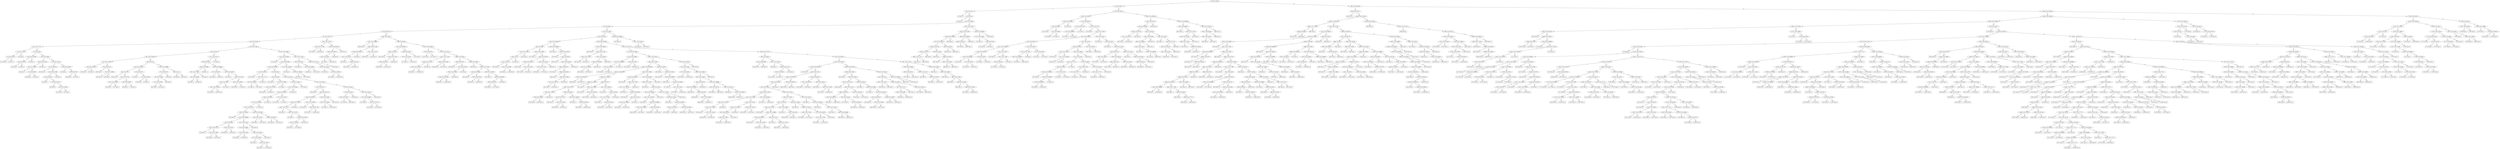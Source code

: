 digraph 40 {
    node [shape=ellipse]
    node [shape=ellipse]
    "(0) 3 Cut=118.89" -> "(1) 5 Cut=3.63437" [label="<"]
    node [shape=ellipse]
    "(0) 3 Cut=118.89" -> "(860) 4 Cut=0.003165" [label=">="]
    node [shape=ellipse]
    "(1) 5 Cut=3.63437" -> "(2) 6 Cut=0.0175" [label="<"]
    node [shape=ellipse]
    "(1) 5 Cut=3.63437" -> "(707) 6 Cut=0.0875" [label=">="]
    node [shape=box]
    "(2) 6 Cut=0.0175" -> "(3) Class=0 " [label="<"]
    node [shape=ellipse]
    "(2) 6 Cut=0.0175" -> "(4) 2 Cut=6.35" [label=">="]
    node [shape=box]
    "(4) 2 Cut=6.35" -> "(5) Class=0 " [label="<"]
    node [shape=ellipse]
    "(4) 2 Cut=6.35" -> "(6) 5 Cut=3.59808" [label=">="]
    node [shape=ellipse]
    "(6) 5 Cut=3.59808" -> "(7) 6 Cut=0.0625" [label="<"]
    node [shape=ellipse]
    "(6) 5 Cut=3.59808" -> "(674) 2 Cut=178.675" [label=">="]
    node [shape=ellipse]
    "(7) 6 Cut=0.0625" -> "(8) 3 Cut=99.0178" [label="<"]
    node [shape=ellipse]
    "(7) 6 Cut=0.0625" -> "(313) 5 Cut=3.589" [label=">="]
    node [shape=ellipse]
    "(8) 3 Cut=99.0178" -> "(9) 2 Cut=178.675" [label="<"]
    node [shape=ellipse]
    "(8) 3 Cut=99.0178" -> "(246) 5 Cut=2.1819" [label=">="]
    node [shape=ellipse]
    "(9) 2 Cut=178.675" -> "(10) 4 Cut=0.01448" [label="<"]
    node [shape=ellipse]
    "(9) 2 Cut=178.675" -> "(235) 1 Cut=2.01724" [label=">="]
    node [shape=ellipse]
    "(10) 4 Cut=0.01448" -> "(11) 1 Cut=1.77771" [label="<"]
    node [shape=ellipse]
    "(10) 4 Cut=0.01448" -> "(48) 5 Cut=1.9361" [label=">="]
    node [shape=ellipse]
    "(11) 1 Cut=1.77771" -> "(12) 2 Cut=110.95" [label="<"]
    node [shape=ellipse]
    "(11) 1 Cut=1.77771" -> "(17) 0 Cut=2e-06" [label=">="]
    node [shape=ellipse]
    "(12) 2 Cut=110.95" -> "(13) 6 Cut=0.0375" [label="<"]
    node [shape=box]
    "(12) 2 Cut=110.95" -> "(16) Class=0 " [label=">="]
    node [shape=box]
    "(13) 6 Cut=0.0375" -> "(14) Class=0 " [label="<"]
    node [shape=box]
    "(13) 6 Cut=0.0375" -> "(15) Class=1 " [label=">="]
    node [shape=ellipse]
    "(17) 0 Cut=2e-06" -> "(18) 4 Cut=0.012599" [label="<"]
    node [shape=ellipse]
    "(17) 0 Cut=2e-06" -> "(23) 5 Cut=3.50901" [label=">="]
    node [shape=ellipse]
    "(18) 4 Cut=0.012599" -> "(19) 6 Cut=0.0375" [label="<"]
    node [shape=box]
    "(18) 4 Cut=0.012599" -> "(22) Class=1 " [label=">="]
    node [shape=box]
    "(19) 6 Cut=0.0375" -> "(20) Class=0 " [label="<"]
    node [shape=box]
    "(19) 6 Cut=0.0375" -> "(21) Class=1 " [label=">="]
    node [shape=ellipse]
    "(23) 5 Cut=3.50901" -> "(24) 0 Cut=0.011398" [label="<"]
    node [shape=ellipse]
    "(23) 5 Cut=3.50901" -> "(31) 2 Cut=152.425" [label=">="]
    node [shape=ellipse]
    "(24) 0 Cut=0.011398" -> "(25) 1 Cut=2.28556" [label="<"]
    node [shape=box]
    "(24) 0 Cut=0.011398" -> "(30) Class=0 " [label=">="]
    node [shape=box]
    "(25) 1 Cut=2.28556" -> "(26) Class=1 " [label="<"]
    node [shape=ellipse]
    "(25) 1 Cut=2.28556" -> "(27) 3 Cut=88.489" [label=">="]
    node [shape=box]
    "(27) 3 Cut=88.489" -> "(28) Class=0 " [label="<"]
    node [shape=box]
    "(27) 3 Cut=88.489" -> "(29) Class=1 " [label=">="]
    node [shape=ellipse]
    "(31) 2 Cut=152.425" -> "(32) 3 Cut=69.4412" [label="<"]
    node [shape=ellipse]
    "(31) 2 Cut=152.425" -> "(43) 0 Cut=0.011398" [label=">="]
    node [shape=box]
    "(32) 3 Cut=69.4412" -> "(33) Class=0 " [label="<"]
    node [shape=ellipse]
    "(32) 3 Cut=69.4412" -> "(34) 0 Cut=0.011398" [label=">="]
    node [shape=ellipse]
    "(34) 0 Cut=0.011398" -> "(35) 6 Cut=0.0375" [label="<"]
    node [shape=box]
    "(34) 0 Cut=0.011398" -> "(42) Class=0 " [label=">="]
    node [shape=box]
    "(35) 6 Cut=0.0375" -> "(36) Class=1 " [label="<"]
    node [shape=ellipse]
    "(35) 6 Cut=0.0375" -> "(37) 4 Cut=0.011671" [label=">="]
    node [shape=box]
    "(37) 4 Cut=0.011671" -> "(38) Class=0 " [label="<"]
    node [shape=ellipse]
    "(37) 4 Cut=0.011671" -> "(39) 1 Cut=2.28556" [label=">="]
    node [shape=box]
    "(39) 1 Cut=2.28556" -> "(40) Class=0 " [label="<"]
    node [shape=box]
    "(39) 1 Cut=2.28556" -> "(41) Class=1 " [label=">="]
    node [shape=box]
    "(43) 0 Cut=0.011398" -> "(44) Class=1 " [label="<"]
    node [shape=ellipse]
    "(43) 0 Cut=0.011398" -> "(45) 6 Cut=0.0375" [label=">="]
    node [shape=box]
    "(45) 6 Cut=0.0375" -> "(46) Class=0 " [label="<"]
    node [shape=box]
    "(45) 6 Cut=0.0375" -> "(47) Class=1 " [label=">="]
    node [shape=ellipse]
    "(48) 5 Cut=1.9361" -> "(49) 2 Cut=36.5" [label="<"]
    node [shape=ellipse]
    "(48) 5 Cut=1.9361" -> "(112) 5 Cut=3.46944" [label=">="]
    node [shape=ellipse]
    "(49) 2 Cut=36.5" -> "(50) 4 Cut=0.475659" [label="<"]
    node [shape=ellipse]
    "(49) 2 Cut=36.5" -> "(87) 1 Cut=2.01724" [label=">="]
    node [shape=ellipse]
    "(50) 4 Cut=0.475659" -> "(51) 5 Cut=1.672089" [label="<"]
    node [shape=ellipse]
    "(50) 4 Cut=0.475659" -> "(60) 2 Cut=8.75" [label=">="]
    node [shape=ellipse]
    "(51) 5 Cut=1.672089" -> "(52) 4 Cut=0.397913" [label="<"]
    node [shape=ellipse]
    "(51) 5 Cut=1.672089" -> "(55) 2 Cut=26.575" [label=">="]
    node [shape=box]
    "(52) 4 Cut=0.397913" -> "(53) Class=1 " [label="<"]
    node [shape=box]
    "(52) 4 Cut=0.397913" -> "(54) Class=0 " [label=">="]
    node [shape=box]
    "(55) 2 Cut=26.575" -> "(56) Class=0 " [label="<"]
    node [shape=ellipse]
    "(55) 2 Cut=26.575" -> "(57) 5 Cut=1.788819" [label=">="]
    node [shape=box]
    "(57) 5 Cut=1.788819" -> "(58) Class=1 " [label="<"]
    node [shape=box]
    "(57) 5 Cut=1.788819" -> "(59) Class=0 " [label=">="]
    node [shape=ellipse]
    "(60) 2 Cut=8.75" -> "(61) 4 Cut=0.810827" [label="<"]
    node [shape=ellipse]
    "(60) 2 Cut=8.75" -> "(76) 5 Cut=1.393689" [label=">="]
    node [shape=ellipse]
    "(61) 4 Cut=0.810827" -> "(62) 2 Cut=7.45" [label="<"]
    node [shape=ellipse]
    "(61) 4 Cut=0.810827" -> "(71) 6 Cut=0.0375" [label=">="]
    node [shape=box]
    "(62) 2 Cut=7.45" -> "(63) Class=0 " [label="<"]
    node [shape=ellipse]
    "(62) 2 Cut=7.45" -> "(64) 1 Cut=2.01724" [label=">="]
    node [shape=ellipse]
    "(64) 1 Cut=2.01724" -> "(65) 1 Cut=1.382029" [label="<"]
    node [shape=ellipse]
    "(64) 1 Cut=2.01724" -> "(68) 3 Cut=6.56939" [label=">="]
    node [shape=box]
    "(65) 1 Cut=1.382029" -> "(66) Class=1 " [label="<"]
    node [shape=box]
    "(65) 1 Cut=1.382029" -> "(67) Class=0 " [label=">="]
    node [shape=box]
    "(68) 3 Cut=6.56939" -> "(69) Class=1 " [label="<"]
    node [shape=box]
    "(68) 3 Cut=6.56939" -> "(70) Class=0 " [label=">="]
    node [shape=box]
    "(71) 6 Cut=0.0375" -> "(72) Class=1 " [label="<"]
    node [shape=ellipse]
    "(71) 6 Cut=0.0375" -> "(73) 1 Cut=2.28556" [label=">="]
    node [shape=box]
    "(73) 1 Cut=2.28556" -> "(74) Class=0 " [label="<"]
    node [shape=box]
    "(73) 1 Cut=2.28556" -> "(75) Class=1 " [label=">="]
    node [shape=ellipse]
    "(76) 5 Cut=1.393689" -> "(77) 6 Cut=0.0375" [label="<"]
    node [shape=ellipse]
    "(76) 5 Cut=1.393689" -> "(84) 2 Cut=12" [label=">="]
    node [shape=ellipse]
    "(77) 6 Cut=0.0375" -> "(78) 5 Cut=1.34246" [label="<"]
    node [shape=box]
    "(77) 6 Cut=0.0375" -> "(83) Class=1 " [label=">="]
    node [shape=ellipse]
    "(78) 5 Cut=1.34246" -> "(79) 1 Cut=2.01038" [label="<"]
    node [shape=box]
    "(78) 5 Cut=1.34246" -> "(82) Class=1 " [label=">="]
    node [shape=box]
    "(79) 1 Cut=2.01038" -> "(80) Class=0 " [label="<"]
    node [shape=box]
    "(79) 1 Cut=2.01038" -> "(81) Class=1 " [label=">="]
    node [shape=box]
    "(84) 2 Cut=12" -> "(85) Class=0 " [label="<"]
    node [shape=box]
    "(84) 2 Cut=12" -> "(86) Class=1 " [label=">="]
    node [shape=ellipse]
    "(87) 1 Cut=2.01724" -> "(88) 6 Cut=0.0375" [label="<"]
    node [shape=box]
    "(87) 1 Cut=2.01724" -> "(111) Class=1 " [label=">="]
    node [shape=ellipse]
    "(88) 6 Cut=0.0375" -> "(89) 0 Cut=0.50882" [label="<"]
    node [shape=ellipse]
    "(88) 6 Cut=0.0375" -> "(96) 0 Cut=0.008909" [label=">="]
    node [shape=ellipse]
    "(89) 0 Cut=0.50882" -> "(90) 1 Cut=1.77085" [label="<"]
    node [shape=box]
    "(89) 0 Cut=0.50882" -> "(95) Class=1 " [label=">="]
    node [shape=ellipse]
    "(90) 1 Cut=1.77085" -> "(91) 5 Cut=1.89908" [label="<"]
    node [shape=box]
    "(90) 1 Cut=1.77085" -> "(94) Class=1 " [label=">="]
    node [shape=box]
    "(91) 5 Cut=1.89908" -> "(92) Class=1 " [label="<"]
    node [shape=box]
    "(91) 5 Cut=1.89908" -> "(93) Class=0 " [label=">="]
    node [shape=ellipse]
    "(96) 0 Cut=0.008909" -> "(97) 2 Cut=56.875" [label="<"]
    node [shape=ellipse]
    "(96) 0 Cut=0.008909" -> "(100) 5 Cut=1.86395" [label=">="]
    node [shape=box]
    "(97) 2 Cut=56.875" -> "(98) Class=0 " [label="<"]
    node [shape=box]
    "(97) 2 Cut=56.875" -> "(99) Class=1 " [label=">="]
    node [shape=box]
    "(100) 5 Cut=1.86395" -> "(101) Class=1 " [label="<"]
    node [shape=ellipse]
    "(100) 5 Cut=1.86395" -> "(102) 3 Cut=67.525" [label=">="]
    node [shape=ellipse]
    "(102) 3 Cut=67.525" -> "(103) 2 Cut=110.95" [label="<"]
    node [shape=ellipse]
    "(102) 3 Cut=67.525" -> "(108) 1 Cut=1.382029" [label=">="]
    node [shape=ellipse]
    "(103) 2 Cut=110.95" -> "(104) 1 Cut=1.382029" [label="<"]
    node [shape=box]
    "(103) 2 Cut=110.95" -> "(107) Class=0 " [label=">="]
    node [shape=box]
    "(104) 1 Cut=1.382029" -> "(105) Class=1 " [label="<"]
    node [shape=box]
    "(104) 1 Cut=1.382029" -> "(106) Class=0 " [label=">="]
    node [shape=box]
    "(108) 1 Cut=1.382029" -> "(109) Class=0 " [label="<"]
    node [shape=box]
    "(108) 1 Cut=1.382029" -> "(110) Class=1 " [label=">="]
    node [shape=ellipse]
    "(112) 5 Cut=3.46944" -> "(113) 4 Cut=0.016581" [label="<"]
    node [shape=ellipse]
    "(112) 5 Cut=3.46944" -> "(222) 1 Cut=2.27106" [label=">="]
    node [shape=box]
    "(113) 4 Cut=0.016581" -> "(114) Class=0 " [label="<"]
    node [shape=ellipse]
    "(113) 4 Cut=0.016581" -> "(115) 3 Cut=86.4068" [label=">="]
    node [shape=ellipse]
    "(115) 3 Cut=86.4068" -> "(116) 3 Cut=40.3508" [label="<"]
    node [shape=ellipse]
    "(115) 3 Cut=86.4068" -> "(217) 0 Cut=0.000203" [label=">="]
    node [shape=ellipse]
    "(116) 3 Cut=40.3508" -> "(117) 6 Cut=0.0375" [label="<"]
    node [shape=ellipse]
    "(116) 3 Cut=40.3508" -> "(124) 2 Cut=68.9" [label=">="]
    node [shape=box]
    "(117) 6 Cut=0.0375" -> "(118) Class=0 " [label="<"]
    node [shape=ellipse]
    "(117) 6 Cut=0.0375" -> "(119) 1 Cut=1.77771" [label=">="]
    node [shape=ellipse]
    "(119) 1 Cut=1.77771" -> "(120) 3 Cut=31.9585" [label="<"]
    node [shape=box]
    "(119) 1 Cut=1.77771" -> "(123) Class=0 " [label=">="]
    node [shape=box]
    "(120) 3 Cut=31.9585" -> "(121) Class=0 " [label="<"]
    node [shape=box]
    "(120) 3 Cut=31.9585" -> "(122) Class=1 " [label=">="]
    node [shape=ellipse]
    "(124) 2 Cut=68.9" -> "(125) 0 Cut=2e-06" [label="<"]
    node [shape=ellipse]
    "(124) 2 Cut=68.9" -> "(132) 6 Cut=0.0375" [label=">="]
    node [shape=box]
    "(125) 0 Cut=2e-06" -> "(126) Class=0 " [label="<"]
    node [shape=ellipse]
    "(125) 0 Cut=2e-06" -> "(127) 1 Cut=2.28556" [label=">="]
    node [shape=ellipse]
    "(127) 1 Cut=2.28556" -> "(128) 0 Cut=0.511283" [label="<"]
    node [shape=box]
    "(127) 1 Cut=2.28556" -> "(131) Class=1 " [label=">="]
    node [shape=box]
    "(128) 0 Cut=0.511283" -> "(129) Class=0 " [label="<"]
    node [shape=box]
    "(128) 0 Cut=0.511283" -> "(130) Class=1 " [label=">="]
    node [shape=ellipse]
    "(132) 6 Cut=0.0375" -> "(133) 5 Cut=3.42233" [label="<"]
    node [shape=ellipse]
    "(132) 6 Cut=0.0375" -> "(178) 5 Cut=3.3956" [label=">="]
    node [shape=ellipse]
    "(133) 5 Cut=3.42233" -> "(134) 1 Cut=2.28556" [label="<"]
    node [shape=box]
    "(133) 5 Cut=3.42233" -> "(177) Class=0 " [label=">="]
    node [shape=ellipse]
    "(134) 1 Cut=2.28556" -> "(135) 5 Cut=3.38781" [label="<"]
    node [shape=box]
    "(134) 1 Cut=2.28556" -> "(176) Class=0 " [label=">="]
    node [shape=ellipse]
    "(135) 5 Cut=3.38781" -> "(136) 5 Cut=3.07554" [label="<"]
    node [shape=ellipse]
    "(135) 5 Cut=3.38781" -> "(173) 1 Cut=2.27106" [label=">="]
    node [shape=ellipse]
    "(136) 5 Cut=3.07554" -> "(137) 5 Cut=2.86266" [label="<"]
    node [shape=box]
    "(136) 5 Cut=3.07554" -> "(172) Class=0 " [label=">="]
    node [shape=ellipse]
    "(137) 5 Cut=2.86266" -> "(138) 1 Cut=2.01724" [label="<"]
    node [shape=box]
    "(137) 5 Cut=2.86266" -> "(171) Class=1 " [label=">="]
    node [shape=ellipse]
    "(138) 1 Cut=2.01724" -> "(139) 5 Cut=1.99033" [label="<"]
    node [shape=ellipse]
    "(138) 1 Cut=2.01724" -> "(164) 0 Cut=0.011398" [label=">="]
    node [shape=box]
    "(139) 5 Cut=1.99033" -> "(140) Class=1 " [label="<"]
    node [shape=ellipse]
    "(139) 5 Cut=1.99033" -> "(141) 0 Cut=0.008909" [label=">="]
    node [shape=ellipse]
    "(141) 0 Cut=0.008909" -> "(142) 0 Cut=9e-05" [label="<"]
    node [shape=ellipse]
    "(141) 0 Cut=0.008909" -> "(151) 2 Cut=152.425" [label=">="]
    node [shape=ellipse]
    "(142) 0 Cut=9e-05" -> "(143) 2 Cut=152.425" [label="<"]
    node [shape=ellipse]
    "(142) 0 Cut=9e-05" -> "(148) 2 Cut=152.425" [label=">="]
    node [shape=box]
    "(143) 2 Cut=152.425" -> "(144) Class=1 " [label="<"]
    node [shape=ellipse]
    "(143) 2 Cut=152.425" -> "(145) 5 Cut=2.16855" [label=">="]
    node [shape=box]
    "(145) 5 Cut=2.16855" -> "(146) Class=0 " [label="<"]
    node [shape=box]
    "(145) 5 Cut=2.16855" -> "(147) Class=1 " [label=">="]
    node [shape=box]
    "(148) 2 Cut=152.425" -> "(149) Class=0 " [label="<"]
    node [shape=box]
    "(148) 2 Cut=152.425" -> "(150) Class=1 " [label=">="]
    node [shape=ellipse]
    "(151) 2 Cut=152.425" -> "(152) 0 Cut=0.50882" [label="<"]
    node [shape=box]
    "(151) 2 Cut=152.425" -> "(163) Class=0 " [label=">="]
    node [shape=ellipse]
    "(152) 0 Cut=0.50882" -> "(153) 3 Cut=63.1834" [label="<"]
    node [shape=ellipse]
    "(152) 0 Cut=0.50882" -> "(156) 3 Cut=67.5834" [label=">="]
    node [shape=box]
    "(153) 3 Cut=63.1834" -> "(154) Class=1 " [label="<"]
    node [shape=box]
    "(153) 3 Cut=63.1834" -> "(155) Class=0 " [label=">="]
    node [shape=ellipse]
    "(156) 3 Cut=67.5834" -> "(157) 5 Cut=2.04785" [label="<"]
    node [shape=box]
    "(156) 3 Cut=67.5834" -> "(162) Class=1 " [label=">="]
    node [shape=box]
    "(157) 5 Cut=2.04785" -> "(158) Class=0 " [label="<"]
    node [shape=ellipse]
    "(157) 5 Cut=2.04785" -> "(159) 2 Cut=110.95" [label=">="]
    node [shape=box]
    "(159) 2 Cut=110.95" -> "(160) Class=1 " [label="<"]
    node [shape=box]
    "(159) 2 Cut=110.95" -> "(161) Class=0 " [label=">="]
    node [shape=ellipse]
    "(164) 0 Cut=0.011398" -> "(165) 5 Cut=2.13463" [label="<"]
    node [shape=ellipse]
    "(164) 0 Cut=0.011398" -> "(168) 3 Cut=84.8428" [label=">="]
    node [shape=box]
    "(165) 5 Cut=2.13463" -> "(166) Class=1 " [label="<"]
    node [shape=box]
    "(165) 5 Cut=2.13463" -> "(167) Class=0 " [label=">="]
    node [shape=box]
    "(168) 3 Cut=84.8428" -> "(169) Class=0 " [label="<"]
    node [shape=box]
    "(168) 3 Cut=84.8428" -> "(170) Class=1 " [label=">="]
    node [shape=box]
    "(173) 1 Cut=2.27106" -> "(174) Class=0 " [label="<"]
    node [shape=box]
    "(173) 1 Cut=2.27106" -> "(175) Class=1 " [label=">="]
    node [shape=ellipse]
    "(178) 5 Cut=3.3956" -> "(179) 3 Cut=63.571" [label="<"]
    node [shape=ellipse]
    "(178) 5 Cut=3.3956" -> "(204) 0 Cut=9e-05" [label=">="]
    node [shape=box]
    "(179) 3 Cut=63.571" -> "(180) Class=0 " [label="<"]
    node [shape=ellipse]
    "(179) 3 Cut=63.571" -> "(181) 3 Cut=85.1216" [label=">="]
    node [shape=ellipse]
    "(181) 3 Cut=85.1216" -> "(182) 3 Cut=80.0723" [label="<"]
    node [shape=ellipse]
    "(181) 3 Cut=85.1216" -> "(199) 5 Cut=2.73667" [label=">="]
    node [shape=ellipse]
    "(182) 3 Cut=80.0723" -> "(183) 0 Cut=0.511283" [label="<"]
    node [shape=ellipse]
    "(182) 3 Cut=80.0723" -> "(194) 1 Cut=1.382029" [label=">="]
    node [shape=ellipse]
    "(183) 0 Cut=0.511283" -> "(184) 1 Cut=1.77771" [label="<"]
    node [shape=box]
    "(183) 0 Cut=0.511283" -> "(193) Class=1 " [label=">="]
    node [shape=box]
    "(184) 1 Cut=1.77771" -> "(185) Class=0 " [label="<"]
    node [shape=ellipse]
    "(184) 1 Cut=1.77771" -> "(186) 1 Cut=2.01724" [label=">="]
    node [shape=box]
    "(186) 1 Cut=2.01724" -> "(187) Class=1 " [label="<"]
    node [shape=ellipse]
    "(186) 1 Cut=2.01724" -> "(188) 0 Cut=0.011398" [label=">="]
    node [shape=ellipse]
    "(188) 0 Cut=0.011398" -> "(189) 2 Cut=130.05" [label="<"]
    node [shape=box]
    "(188) 0 Cut=0.011398" -> "(192) Class=0 " [label=">="]
    node [shape=box]
    "(189) 2 Cut=130.05" -> "(190) Class=1 " [label="<"]
    node [shape=box]
    "(189) 2 Cut=130.05" -> "(191) Class=0 " [label=">="]
    node [shape=box]
    "(194) 1 Cut=1.382029" -> "(195) Class=0 " [label="<"]
    node [shape=ellipse]
    "(194) 1 Cut=1.382029" -> "(196) 3 Cut=84.7792" [label=">="]
    node [shape=box]
    "(196) 3 Cut=84.7792" -> "(197) Class=1 " [label="<"]
    node [shape=box]
    "(196) 3 Cut=84.7792" -> "(198) Class=0 " [label=">="]
    node [shape=ellipse]
    "(199) 5 Cut=2.73667" -> "(200) 1 Cut=2.28556" [label="<"]
    node [shape=box]
    "(199) 5 Cut=2.73667" -> "(203) Class=0 " [label=">="]
    node [shape=box]
    "(200) 1 Cut=2.28556" -> "(201) Class=1 " [label="<"]
    node [shape=box]
    "(200) 1 Cut=2.28556" -> "(202) Class=0 " [label=">="]
    node [shape=ellipse]
    "(204) 0 Cut=9e-05" -> "(205) 0 Cut=2e-06" [label="<"]
    node [shape=ellipse]
    "(204) 0 Cut=9e-05" -> "(210) 5 Cut=3.42233" [label=">="]
    node [shape=ellipse]
    "(205) 0 Cut=2e-06" -> "(206) 5 Cut=3.45207" [label="<"]
    node [shape=box]
    "(205) 0 Cut=2e-06" -> "(209) Class=1 " [label=">="]
    node [shape=box]
    "(206) 5 Cut=3.45207" -> "(207) Class=0 " [label="<"]
    node [shape=box]
    "(206) 5 Cut=3.45207" -> "(208) Class=1 " [label=">="]
    node [shape=ellipse]
    "(210) 5 Cut=3.42233" -> "(211) 4 Cut=0.019625" [label="<"]
    node [shape=box]
    "(210) 5 Cut=3.42233" -> "(216) Class=0 " [label=">="]
    node [shape=box]
    "(211) 4 Cut=0.019625" -> "(212) Class=0 " [label="<"]
    node [shape=ellipse]
    "(211) 4 Cut=0.019625" -> "(213) 1 Cut=2.01717" [label=">="]
    node [shape=box]
    "(213) 1 Cut=2.01717" -> "(214) Class=0 " [label="<"]
    node [shape=box]
    "(213) 1 Cut=2.01717" -> "(215) Class=1 " [label=">="]
    node [shape=box]
    "(217) 0 Cut=0.000203" -> "(218) Class=0 " [label="<"]
    node [shape=ellipse]
    "(217) 0 Cut=0.000203" -> "(219) 0 Cut=0.50882" [label=">="]
    node [shape=box]
    "(219) 0 Cut=0.50882" -> "(220) Class=1 " [label="<"]
    node [shape=box]
    "(219) 0 Cut=0.50882" -> "(221) Class=0 " [label=">="]
    node [shape=ellipse]
    "(222) 1 Cut=2.27106" -> "(223) 6 Cut=0.0375" [label="<"]
    node [shape=ellipse]
    "(222) 1 Cut=2.27106" -> "(228) 3 Cut=57.9775" [label=">="]
    node [shape=box]
    "(223) 6 Cut=0.0375" -> "(224) Class=0 " [label="<"]
    node [shape=ellipse]
    "(223) 6 Cut=0.0375" -> "(225) 0 Cut=0.008821" [label=">="]
    node [shape=box]
    "(225) 0 Cut=0.008821" -> "(226) Class=1 " [label="<"]
    node [shape=box]
    "(225) 0 Cut=0.008821" -> "(227) Class=0 " [label=">="]
    node [shape=ellipse]
    "(228) 3 Cut=57.9775" -> "(229) 0 Cut=0.000115" [label="<"]
    node [shape=box]
    "(228) 3 Cut=57.9775" -> "(234) Class=1 " [label=">="]
    node [shape=box]
    "(229) 0 Cut=0.000115" -> "(230) Class=0 " [label="<"]
    node [shape=ellipse]
    "(229) 0 Cut=0.000115" -> "(231) 5 Cut=3.49041" [label=">="]
    node [shape=box]
    "(231) 5 Cut=3.49041" -> "(232) Class=1 " [label="<"]
    node [shape=box]
    "(231) 5 Cut=3.49041" -> "(233) Class=0 " [label=">="]
    node [shape=ellipse]
    "(235) 1 Cut=2.01724" -> "(236) 1 Cut=1.77085" [label="<"]
    node [shape=ellipse]
    "(235) 1 Cut=2.01724" -> "(239) 0 Cut=0.011398" [label=">="]
    node [shape=box]
    "(236) 1 Cut=1.77085" -> "(237) Class=1 " [label="<"]
    node [shape=box]
    "(236) 1 Cut=1.77085" -> "(238) Class=0 " [label=">="]
    node [shape=ellipse]
    "(239) 0 Cut=0.011398" -> "(240) 0 Cut=0.000115" [label="<"]
    node [shape=box]
    "(239) 0 Cut=0.011398" -> "(245) Class=1 " [label=">="]
    node [shape=ellipse]
    "(240) 0 Cut=0.000115" -> "(241) 6 Cut=0.0375" [label="<"]
    node [shape=box]
    "(240) 0 Cut=0.000115" -> "(244) Class=0 " [label=">="]
    node [shape=box]
    "(241) 6 Cut=0.0375" -> "(242) Class=1 " [label="<"]
    node [shape=box]
    "(241) 6 Cut=0.0375" -> "(243) Class=0 " [label=">="]
    node [shape=ellipse]
    "(246) 5 Cut=2.1819" -> "(247) 1 Cut=1.38889" [label="<"]
    node [shape=ellipse]
    "(246) 5 Cut=2.1819" -> "(260) 0 Cut=9e-05" [label=">="]
    node [shape=box]
    "(247) 1 Cut=1.38889" -> "(248) Class=0 " [label="<"]
    node [shape=ellipse]
    "(247) 1 Cut=1.38889" -> "(249) 0 Cut=0.011398" [label=">="]
    node [shape=ellipse]
    "(249) 0 Cut=0.011398" -> "(250) 0 Cut=0.000115" [label="<"]
    node [shape=ellipse]
    "(249) 0 Cut=0.011398" -> "(257) 3 Cut=115.529" [label=">="]
    node [shape=ellipse]
    "(250) 0 Cut=0.000115" -> "(251) 1 Cut=2.03174" [label="<"]
    node [shape=box]
    "(250) 0 Cut=0.000115" -> "(256) Class=1 " [label=">="]
    node [shape=box]
    "(251) 1 Cut=2.03174" -> "(252) Class=1 " [label="<"]
    node [shape=ellipse]
    "(251) 1 Cut=2.03174" -> "(253) 6 Cut=0.0375" [label=">="]
    node [shape=box]
    "(253) 6 Cut=0.0375" -> "(254) Class=1 " [label="<"]
    node [shape=box]
    "(253) 6 Cut=0.0375" -> "(255) Class=0 " [label=">="]
    node [shape=box]
    "(257) 3 Cut=115.529" -> "(258) Class=1 " [label="<"]
    node [shape=box]
    "(257) 3 Cut=115.529" -> "(259) Class=0 " [label=">="]
    node [shape=ellipse]
    "(260) 0 Cut=9e-05" -> "(261) 4 Cut=0.009811" [label="<"]
    node [shape=ellipse]
    "(260) 0 Cut=9e-05" -> "(274) 4 Cut=0.009811" [label=">="]
    node [shape=ellipse]
    "(261) 4 Cut=0.009811" -> "(262) 0 Cut=2e-06" [label="<"]
    node [shape=ellipse]
    "(261) 4 Cut=0.009811" -> "(269) 6 Cut=0.0375" [label=">="]
    node [shape=box]
    "(262) 0 Cut=2e-06" -> "(263) Class=0 " [label="<"]
    node [shape=ellipse]
    "(262) 0 Cut=2e-06" -> "(264) 5 Cut=3.52102" [label=">="]
    node [shape=ellipse]
    "(264) 5 Cut=3.52102" -> "(265) 6 Cut=0.0375" [label="<"]
    node [shape=box]
    "(264) 5 Cut=3.52102" -> "(268) Class=0 " [label=">="]
    node [shape=box]
    "(265) 6 Cut=0.0375" -> "(266) Class=0 " [label="<"]
    node [shape=box]
    "(265) 6 Cut=0.0375" -> "(267) Class=1 " [label=">="]
    node [shape=ellipse]
    "(269) 6 Cut=0.0375" -> "(270) 5 Cut=2.33811" [label="<"]
    node [shape=box]
    "(269) 6 Cut=0.0375" -> "(273) Class=0 " [label=">="]
    node [shape=box]
    "(270) 5 Cut=2.33811" -> "(271) Class=1 " [label="<"]
    node [shape=box]
    "(270) 5 Cut=2.33811" -> "(272) Class=0 " [label=">="]
    node [shape=ellipse]
    "(274) 4 Cut=0.009811" -> "(275) 6 Cut=0.0375" [label="<"]
    node [shape=ellipse]
    "(274) 4 Cut=0.009811" -> "(278) 4 Cut=0.012115" [label=">="]
    node [shape=box]
    "(275) 6 Cut=0.0375" -> "(276) Class=0 " [label="<"]
    node [shape=box]
    "(275) 6 Cut=0.0375" -> "(277) Class=1 " [label=">="]
    node [shape=ellipse]
    "(278) 4 Cut=0.012115" -> "(279) 1 Cut=2.27106" [label="<"]
    node [shape=ellipse]
    "(278) 4 Cut=0.012115" -> "(288) 3 Cut=100.023" [label=">="]
    node [shape=ellipse]
    "(279) 1 Cut=2.27106" -> "(280) 3 Cut=102.475" [label="<"]
    node [shape=ellipse]
    "(279) 1 Cut=2.27106" -> "(285) 4 Cut=0.011299" [label=">="]
    node [shape=ellipse]
    "(280) 3 Cut=102.475" -> "(281) 0 Cut=0.020104" [label="<"]
    node [shape=box]
    "(280) 3 Cut=102.475" -> "(284) Class=0 " [label=">="]
    node [shape=box]
    "(281) 0 Cut=0.020104" -> "(282) Class=1 " [label="<"]
    node [shape=box]
    "(281) 0 Cut=0.020104" -> "(283) Class=0 " [label=">="]
    node [shape=box]
    "(285) 4 Cut=0.011299" -> "(286) Class=1 " [label="<"]
    node [shape=box]
    "(285) 4 Cut=0.011299" -> "(287) Class=0 " [label=">="]
    node [shape=ellipse]
    "(288) 3 Cut=100.023" -> "(289) 6 Cut=0.0375" [label="<"]
    node [shape=ellipse]
    "(288) 3 Cut=100.023" -> "(298) 5 Cut=3.28472" [label=">="]
    node [shape=box]
    "(289) 6 Cut=0.0375" -> "(290) Class=1 " [label="<"]
    node [shape=ellipse]
    "(289) 6 Cut=0.0375" -> "(291) 3 Cut=99.7815" [label=">="]
    node [shape=ellipse]
    "(291) 3 Cut=99.7815" -> "(292) 5 Cut=2.59382" [label="<"]
    node [shape=box]
    "(291) 3 Cut=99.7815" -> "(297) Class=1 " [label=">="]
    node [shape=ellipse]
    "(292) 5 Cut=2.59382" -> "(293) 0 Cut=0.011398" [label="<"]
    node [shape=box]
    "(292) 5 Cut=2.59382" -> "(296) Class=0 " [label=">="]
    node [shape=box]
    "(293) 0 Cut=0.011398" -> "(294) Class=1 " [label="<"]
    node [shape=box]
    "(293) 0 Cut=0.011398" -> "(295) Class=0 " [label=">="]
    node [shape=box]
    "(298) 5 Cut=3.28472" -> "(299) Class=0 " [label="<"]
    node [shape=ellipse]
    "(298) 5 Cut=3.28472" -> "(300) 1 Cut=1.77085" [label=">="]
    node [shape=ellipse]
    "(300) 1 Cut=1.77085" -> "(301) 0 Cut=0.50882" [label="<"]
    node [shape=ellipse]
    "(300) 1 Cut=1.77085" -> "(306) 5 Cut=3.32661" [label=">="]
    node [shape=box]
    "(301) 0 Cut=0.50882" -> "(302) Class=0 " [label="<"]
    node [shape=ellipse]
    "(301) 0 Cut=0.50882" -> "(303) 2 Cut=209.425" [label=">="]
    node [shape=box]
    "(303) 2 Cut=209.425" -> "(304) Class=1 " [label="<"]
    node [shape=box]
    "(303) 2 Cut=209.425" -> "(305) Class=0 " [label=">="]
    node [shape=box]
    "(306) 5 Cut=3.32661" -> "(307) Class=0 " [label="<"]
    node [shape=ellipse]
    "(306) 5 Cut=3.32661" -> "(308) 0 Cut=0.000203" [label=">="]
    node [shape=ellipse]
    "(308) 0 Cut=0.000203" -> "(309) 6 Cut=0.0375" [label="<"]
    node [shape=box]
    "(308) 0 Cut=0.000203" -> "(312) Class=1 " [label=">="]
    node [shape=box]
    "(309) 6 Cut=0.0375" -> "(310) Class=0 " [label="<"]
    node [shape=box]
    "(309) 6 Cut=0.0375" -> "(311) Class=1 " [label=">="]
    node [shape=ellipse]
    "(313) 5 Cut=3.589" -> "(314) 0 Cut=2e-06" [label="<"]
    node [shape=ellipse]
    "(313) 5 Cut=3.589" -> "(669) 0 Cut=0.000203" [label=">="]
    node [shape=ellipse]
    "(314) 0 Cut=2e-06" -> "(315) 5 Cut=3.09389" [label="<"]
    node [shape=ellipse]
    "(314) 0 Cut=2e-06" -> "(356) 4 Cut=0.010633" [label=">="]
    node [shape=ellipse]
    "(315) 5 Cut=3.09389" -> "(316) 2 Cut=68.9" [label="<"]
    node [shape=ellipse]
    "(315) 5 Cut=3.09389" -> "(339) 5 Cut=3.406889" [label=">="]
    node [shape=ellipse]
    "(316) 2 Cut=68.9" -> "(317) 5 Cut=1.59212" [label="<"]
    node [shape=ellipse]
    "(316) 2 Cut=68.9" -> "(326) 5 Cut=2.054949" [label=">="]
    node [shape=ellipse]
    "(317) 5 Cut=1.59212" -> "(318) 2 Cut=12" [label="<"]
    node [shape=box]
    "(317) 5 Cut=1.59212" -> "(325) Class=0 " [label=">="]
    node [shape=ellipse]
    "(318) 2 Cut=12" -> "(319) 2 Cut=10.25" [label="<"]
    node [shape=box]
    "(318) 2 Cut=12" -> "(324) Class=1 " [label=">="]
    node [shape=box]
    "(319) 2 Cut=10.25" -> "(320) Class=0 " [label="<"]
    node [shape=ellipse]
    "(319) 2 Cut=10.25" -> "(321) 5 Cut=1.43089" [label=">="]
    node [shape=box]
    "(321) 5 Cut=1.43089" -> "(322) Class=1 " [label="<"]
    node [shape=box]
    "(321) 5 Cut=1.43089" -> "(323) Class=0 " [label=">="]
    node [shape=box]
    "(326) 5 Cut=2.054949" -> "(327) Class=1 " [label="<"]
    node [shape=ellipse]
    "(326) 5 Cut=2.054949" -> "(328) 2 Cut=209.425" [label=">="]
    node [shape=ellipse]
    "(328) 2 Cut=209.425" -> "(329) 4 Cut=0.056217" [label="<"]
    node [shape=ellipse]
    "(328) 2 Cut=209.425" -> "(334) 3 Cut=116.342" [label=">="]
    node [shape=box]
    "(329) 4 Cut=0.056217" -> "(330) Class=0 " [label="<"]
    node [shape=ellipse]
    "(329) 4 Cut=0.056217" -> "(331) 2 Cut=130.05" [label=">="]
    node [shape=box]
    "(331) 2 Cut=130.05" -> "(332) Class=0 " [label="<"]
    node [shape=box]
    "(331) 2 Cut=130.05" -> "(333) Class=1 " [label=">="]
    node [shape=ellipse]
    "(334) 3 Cut=116.342" -> "(335) 3 Cut=115.812" [label="<"]
    node [shape=box]
    "(334) 3 Cut=116.342" -> "(338) Class=1 " [label=">="]
    node [shape=box]
    "(335) 3 Cut=115.812" -> "(336) Class=1 " [label="<"]
    node [shape=box]
    "(335) 3 Cut=115.812" -> "(337) Class=0 " [label=">="]
    node [shape=box]
    "(339) 5 Cut=3.406889" -> "(340) Class=0 " [label="<"]
    node [shape=ellipse]
    "(339) 5 Cut=3.406889" -> "(341) 5 Cut=3.424109" [label=">="]
    node [shape=box]
    "(341) 5 Cut=3.424109" -> "(342) Class=1 " [label="<"]
    node [shape=ellipse]
    "(341) 5 Cut=3.424109" -> "(343) 2 Cut=94.65" [label=">="]
    node [shape=box]
    "(343) 2 Cut=94.65" -> "(344) Class=1 " [label="<"]
    node [shape=ellipse]
    "(343) 2 Cut=94.65" -> "(345) 4 Cut=0.014645" [label=">="]
    node [shape=ellipse]
    "(345) 4 Cut=0.014645" -> "(346) 3 Cut=69.4412" [label="<"]
    node [shape=box]
    "(345) 4 Cut=0.014645" -> "(355) Class=0 " [label=">="]
    node [shape=box]
    "(346) 3 Cut=69.4412" -> "(347) Class=1 " [label="<"]
    node [shape=ellipse]
    "(346) 3 Cut=69.4412" -> "(348) 4 Cut=0.009147" [label=">="]
    node [shape=box]
    "(348) 4 Cut=0.009147" -> "(349) Class=1 " [label="<"]
    node [shape=ellipse]
    "(348) 4 Cut=0.009147" -> "(350) 5 Cut=3.55654" [label=">="]
    node [shape=ellipse]
    "(350) 5 Cut=3.55654" -> "(351) 5 Cut=3.52703" [label="<"]
    node [shape=box]
    "(350) 5 Cut=3.55654" -> "(354) Class=0 " [label=">="]
    node [shape=box]
    "(351) 5 Cut=3.52703" -> "(352) Class=0 " [label="<"]
    node [shape=box]
    "(351) 5 Cut=3.52703" -> "(353) Class=1 " [label=">="]
    node [shape=ellipse]
    "(356) 4 Cut=0.010633" -> "(357) 0 Cut=0.000203" [label="<"]
    node [shape=ellipse]
    "(356) 4 Cut=0.010633" -> "(370) 1 Cut=2.01717" [label=">="]
    node [shape=box]
    "(357) 0 Cut=0.000203" -> "(358) Class=0 " [label="<"]
    node [shape=ellipse]
    "(357) 0 Cut=0.000203" -> "(359) 2 Cut=152.425" [label=">="]
    node [shape=ellipse]
    "(359) 2 Cut=152.425" -> "(360) 1 Cut=2.27106" [label="<"]
    node [shape=ellipse]
    "(359) 2 Cut=152.425" -> "(363) 1 Cut=2.01038" [label=">="]
    node [shape=box]
    "(360) 1 Cut=2.27106" -> "(361) Class=0 " [label="<"]
    node [shape=box]
    "(360) 1 Cut=2.27106" -> "(362) Class=1 " [label=">="]
    node [shape=ellipse]
    "(363) 1 Cut=2.01038" -> "(364) 4 Cut=0.00926" [label="<"]
    node [shape=box]
    "(363) 1 Cut=2.01038" -> "(369) Class=1 " [label=">="]
    node [shape=ellipse]
    "(364) 4 Cut=0.00926" -> "(365) 1 Cut=1.382029" [label="<"]
    node [shape=box]
    "(364) 4 Cut=0.00926" -> "(368) Class=0 " [label=">="]
    node [shape=box]
    "(365) 1 Cut=1.382029" -> "(366) Class=0 " [label="<"]
    node [shape=box]
    "(365) 1 Cut=1.382029" -> "(367) Class=1 " [label=">="]
    node [shape=ellipse]
    "(370) 1 Cut=2.01717" -> "(371) 4 Cut=0.013266" [label="<"]
    node [shape=ellipse]
    "(370) 1 Cut=2.01717" -> "(502) 4 Cut=0.011671" [label=">="]
    node [shape=ellipse]
    "(371) 4 Cut=0.013266" -> "(372) 0 Cut=0.50882" [label="<"]
    node [shape=ellipse]
    "(371) 4 Cut=0.013266" -> "(381) 2 Cut=178.675" [label=">="]
    node [shape=ellipse]
    "(372) 0 Cut=0.50882" -> "(373) 0 Cut=0.008909" [label="<"]
    node [shape=ellipse]
    "(372) 0 Cut=0.50882" -> "(378) 2 Cut=166.6" [label=">="]
    node [shape=ellipse]
    "(373) 0 Cut=0.008909" -> "(374) 2 Cut=209.425" [label="<"]
    node [shape=box]
    "(373) 0 Cut=0.008909" -> "(377) Class=1 " [label=">="]
    node [shape=box]
    "(374) 2 Cut=209.425" -> "(375) Class=0 " [label="<"]
    node [shape=box]
    "(374) 2 Cut=209.425" -> "(376) Class=1 " [label=">="]
    node [shape=box]
    "(378) 2 Cut=166.6" -> "(379) Class=1 " [label="<"]
    node [shape=box]
    "(378) 2 Cut=166.6" -> "(380) Class=0 " [label=">="]
    node [shape=ellipse]
    "(381) 2 Cut=178.675" -> "(382) 5 Cut=3.37063" [label="<"]
    node [shape=ellipse]
    "(381) 2 Cut=178.675" -> "(475) 5 Cut=3.19744" [label=">="]
    node [shape=ellipse]
    "(382) 5 Cut=3.37063" -> "(383) 3 Cut=64.928799" [label="<"]
    node [shape=ellipse]
    "(382) 5 Cut=3.37063" -> "(464) 6 Cut=0.0875" [label=">="]
    node [shape=ellipse]
    "(383) 3 Cut=64.928799" -> "(384) 3 Cut=6.56939" [label="<"]
    node [shape=ellipse]
    "(383) 3 Cut=64.928799" -> "(423) 5 Cut=3.16962" [label=">="]
    node [shape=ellipse]
    "(384) 3 Cut=6.56939" -> "(385) 1 Cut=1.382029" [label="<"]
    node [shape=ellipse]
    "(384) 3 Cut=6.56939" -> "(388) 5 Cut=1.91024" [label=">="]
    node [shape=box]
    "(385) 1 Cut=1.382029" -> "(386) Class=1 " [label="<"]
    node [shape=box]
    "(385) 1 Cut=1.382029" -> "(387) Class=0 " [label=">="]
    node [shape=ellipse]
    "(388) 5 Cut=1.91024" -> "(389) 5 Cut=1.88273" [label="<"]
    node [shape=ellipse]
    "(388) 5 Cut=1.91024" -> "(408) 2 Cut=75.3" [label=">="]
    node [shape=ellipse]
    "(389) 5 Cut=1.88273" -> "(390) 2 Cut=14.075" [label="<"]
    node [shape=box]
    "(389) 5 Cut=1.88273" -> "(407) Class=1 " [label=">="]
    node [shape=ellipse]
    "(390) 2 Cut=14.075" -> "(391) 5 Cut=1.31916" [label="<"]
    node [shape=ellipse]
    "(390) 2 Cut=14.075" -> "(396) 2 Cut=54.825" [label=">="]
    node [shape=ellipse]
    "(391) 5 Cut=1.31916" -> "(392) 0 Cut=0.50882" [label="<"]
    node [shape=box]
    "(391) 5 Cut=1.31916" -> "(395) Class=0 " [label=">="]
    node [shape=box]
    "(392) 0 Cut=0.50882" -> "(393) Class=0 " [label="<"]
    node [shape=box]
    "(392) 0 Cut=0.50882" -> "(394) Class=1 " [label=">="]
    node [shape=ellipse]
    "(396) 2 Cut=54.825" -> "(397) 5 Cut=1.72179" [label="<"]
    node [shape=ellipse]
    "(396) 2 Cut=54.825" -> "(402) 1 Cut=1.382029" [label=">="]
    node [shape=box]
    "(397) 5 Cut=1.72179" -> "(398) Class=1 " [label="<"]
    node [shape=ellipse]
    "(397) 5 Cut=1.72179" -> "(399) 2 Cut=29.025" [label=">="]
    node [shape=box]
    "(399) 2 Cut=29.025" -> "(400) Class=0 " [label="<"]
    node [shape=box]
    "(399) 2 Cut=29.025" -> "(401) Class=1 " [label=">="]
    node [shape=box]
    "(402) 1 Cut=1.382029" -> "(403) Class=1 " [label="<"]
    node [shape=ellipse]
    "(402) 1 Cut=1.382029" -> "(404) 6 Cut=0.0875" [label=">="]
    node [shape=box]
    "(404) 6 Cut=0.0875" -> "(405) Class=1 " [label="<"]
    node [shape=box]
    "(404) 6 Cut=0.0875" -> "(406) Class=0 " [label=">="]
    node [shape=ellipse]
    "(408) 2 Cut=75.3" -> "(409) 1 Cut=1.38882" [label="<"]
    node [shape=ellipse]
    "(408) 2 Cut=75.3" -> "(414) 1 Cut=1.382029" [label=">="]
    node [shape=box]
    "(409) 1 Cut=1.38882" -> "(410) Class=0 " [label="<"]
    node [shape=ellipse]
    "(409) 1 Cut=1.38882" -> "(411) 5 Cut=1.986759" [label=">="]
    node [shape=box]
    "(411) 5 Cut=1.986759" -> "(412) Class=0 " [label="<"]
    node [shape=box]
    "(411) 5 Cut=1.986759" -> "(413) Class=1 " [label=">="]
    node [shape=box]
    "(414) 1 Cut=1.382029" -> "(415) Class=1 " [label="<"]
    node [shape=ellipse]
    "(414) 1 Cut=1.382029" -> "(416) 2 Cut=94.65" [label=">="]
    node [shape=ellipse]
    "(416) 2 Cut=94.65" -> "(417) 1 Cut=1.77085" [label="<"]
    node [shape=box]
    "(416) 2 Cut=94.65" -> "(422) Class=0 " [label=">="]
    node [shape=box]
    "(417) 1 Cut=1.77085" -> "(418) Class=0 " [label="<"]
    node [shape=ellipse]
    "(417) 1 Cut=1.77085" -> "(419) 6 Cut=0.0875" [label=">="]
    node [shape=box]
    "(419) 6 Cut=0.0875" -> "(420) Class=0 " [label="<"]
    node [shape=box]
    "(419) 6 Cut=0.0875" -> "(421) Class=1 " [label=">="]
    node [shape=ellipse]
    "(423) 5 Cut=3.16962" -> "(424) 4 Cut=0.043272" [label="<"]
    node [shape=ellipse]
    "(423) 5 Cut=3.16962" -> "(437) 4 Cut=0.020591" [label=">="]
    node [shape=box]
    "(424) 4 Cut=0.043272" -> "(425) Class=0 " [label="<"]
    node [shape=ellipse]
    "(424) 4 Cut=0.043272" -> "(426) 1 Cut=1.77085" [label=">="]
    node [shape=ellipse]
    "(426) 1 Cut=1.77085" -> "(427) 1 Cut=1.382029" [label="<"]
    node [shape=box]
    "(426) 1 Cut=1.77085" -> "(436) Class=1 " [label=">="]
    node [shape=box]
    "(427) 1 Cut=1.382029" -> "(428) Class=1 " [label="<"]
    node [shape=ellipse]
    "(427) 1 Cut=1.382029" -> "(429) 4 Cut=0.052081" [label=">="]
    node [shape=box]
    "(429) 4 Cut=0.052081" -> "(430) Class=0 " [label="<"]
    node [shape=ellipse]
    "(429) 4 Cut=0.052081" -> "(431) 2 Cut=152.425" [label=">="]
    node [shape=ellipse]
    "(431) 2 Cut=152.425" -> "(432) 5 Cut=2.00684" [label="<"]
    node [shape=box]
    "(431) 2 Cut=152.425" -> "(435) Class=1 " [label=">="]
    node [shape=box]
    "(432) 5 Cut=2.00684" -> "(433) Class=1 " [label="<"]
    node [shape=box]
    "(432) 5 Cut=2.00684" -> "(434) Class=0 " [label=">="]
    node [shape=ellipse]
    "(437) 4 Cut=0.020591" -> "(438) 3 Cut=75.1021" [label="<"]
    node [shape=box]
    "(437) 4 Cut=0.020591" -> "(463) Class=1 " [label=">="]
    node [shape=box]
    "(438) 3 Cut=75.1021" -> "(439) Class=0 " [label="<"]
    node [shape=ellipse]
    "(438) 3 Cut=75.1021" -> "(440) 6 Cut=0.0875" [label=">="]
    node [shape=ellipse]
    "(440) 6 Cut=0.0875" -> "(441) 4 Cut=0.018928" [label="<"]
    node [shape=ellipse]
    "(440) 6 Cut=0.0875" -> "(452) 1 Cut=1.77085" [label=">="]
    node [shape=ellipse]
    "(441) 4 Cut=0.018928" -> "(442) 1 Cut=1.382029" [label="<"]
    node [shape=box]
    "(441) 4 Cut=0.018928" -> "(451) Class=1 " [label=">="]
    node [shape=box]
    "(442) 1 Cut=1.382029" -> "(443) Class=1 " [label="<"]
    node [shape=ellipse]
    "(442) 1 Cut=1.382029" -> "(444) 0 Cut=0.008909" [label=">="]
    node [shape=ellipse]
    "(444) 0 Cut=0.008909" -> "(445) 5 Cut=3.33406" [label="<"]
    node [shape=ellipse]
    "(444) 0 Cut=0.008909" -> "(448) 3 Cut=81.096" [label=">="]
    node [shape=box]
    "(445) 5 Cut=3.33406" -> "(446) Class=0 " [label="<"]
    node [shape=box]
    "(445) 5 Cut=3.33406" -> "(447) Class=1 " [label=">="]
    node [shape=box]
    "(448) 3 Cut=81.096" -> "(449) Class=0 " [label="<"]
    node [shape=box]
    "(448) 3 Cut=81.096" -> "(450) Class=1 " [label=">="]
    node [shape=ellipse]
    "(452) 1 Cut=1.77085" -> "(453) 5 Cut=3.26448" [label="<"]
    node [shape=box]
    "(452) 1 Cut=1.77085" -> "(462) Class=1 " [label=">="]
    node [shape=box]
    "(453) 5 Cut=3.26448" -> "(454) Class=1 " [label="<"]
    node [shape=ellipse]
    "(453) 5 Cut=3.26448" -> "(455) 0 Cut=0.50882" [label=">="]
    node [shape=ellipse]
    "(455) 0 Cut=0.50882" -> "(456) 2 Cut=152.425" [label="<"]
    node [shape=ellipse]
    "(455) 0 Cut=0.50882" -> "(459) 4 Cut=0.017665" [label=">="]
    node [shape=box]
    "(456) 2 Cut=152.425" -> "(457) Class=0 " [label="<"]
    node [shape=box]
    "(456) 2 Cut=152.425" -> "(458) Class=1 " [label=">="]
    node [shape=box]
    "(459) 4 Cut=0.017665" -> "(460) Class=0 " [label="<"]
    node [shape=box]
    "(459) 4 Cut=0.017665" -> "(461) Class=1 " [label=">="]
    node [shape=box]
    "(464) 6 Cut=0.0875" -> "(465) Class=0 " [label="<"]
    node [shape=ellipse]
    "(464) 6 Cut=0.0875" -> "(466) 5 Cut=3.38915" [label=">="]
    node [shape=box]
    "(466) 5 Cut=3.38915" -> "(467) Class=0 " [label="<"]
    node [shape=ellipse]
    "(466) 5 Cut=3.38915" -> "(468) 0 Cut=0.008909" [label=">="]
    node [shape=box]
    "(468) 0 Cut=0.008909" -> "(469) Class=0 " [label="<"]
    node [shape=ellipse]
    "(468) 0 Cut=0.008909" -> "(470) 4 Cut=0.013655" [label=">="]
    node [shape=box]
    "(470) 4 Cut=0.013655" -> "(471) Class=1 " [label="<"]
    node [shape=ellipse]
    "(470) 4 Cut=0.013655" -> "(472) 5 Cut=3.4192" [label=">="]
    node [shape=box]
    "(472) 5 Cut=3.4192" -> "(473) Class=1 " [label="<"]
    node [shape=box]
    "(472) 5 Cut=3.4192" -> "(474) Class=0 " [label=">="]
    node [shape=ellipse]
    "(475) 5 Cut=3.19744" -> "(476) 5 Cut=2.1819" [label="<"]
    node [shape=box]
    "(475) 5 Cut=3.19744" -> "(501) Class=0 " [label=">="]
    node [shape=ellipse]
    "(476) 5 Cut=2.1819" -> "(477) 5 Cut=2.02944" [label="<"]
    node [shape=ellipse]
    "(476) 5 Cut=2.1819" -> "(480) 4 Cut=0.034852" [label=">="]
    node [shape=box]
    "(477) 5 Cut=2.02944" -> "(478) Class=1 " [label="<"]
    node [shape=box]
    "(477) 5 Cut=2.02944" -> "(479) Class=0 " [label=">="]
    node [shape=ellipse]
    "(480) 4 Cut=0.034852" -> "(481) 3 Cut=115.995" [label="<"]
    node [shape=box]
    "(480) 4 Cut=0.034852" -> "(500) Class=1 " [label=">="]
    node [shape=ellipse]
    "(481) 3 Cut=115.995" -> "(482) 2 Cut=209.425" [label="<"]
    node [shape=ellipse]
    "(481) 3 Cut=115.995" -> "(491) 0 Cut=0.008909" [label=">="]
    node [shape=ellipse]
    "(482) 2 Cut=209.425" -> "(483) 0 Cut=0.008909" [label="<"]
    node [shape=box]
    "(482) 2 Cut=209.425" -> "(490) Class=0 " [label=">="]
    node [shape=box]
    "(483) 0 Cut=0.008909" -> "(484) Class=0 " [label="<"]
    node [shape=ellipse]
    "(483) 0 Cut=0.008909" -> "(485) 6 Cut=0.0875" [label=">="]
    node [shape=box]
    "(485) 6 Cut=0.0875" -> "(486) Class=0 " [label="<"]
    node [shape=ellipse]
    "(485) 6 Cut=0.0875" -> "(487) 1 Cut=1.382029" [label=">="]
    node [shape=box]
    "(487) 1 Cut=1.382029" -> "(488) Class=0 " [label="<"]
    node [shape=box]
    "(487) 1 Cut=1.382029" -> "(489) Class=1 " [label=">="]
    node [shape=ellipse]
    "(491) 0 Cut=0.008909" -> "(492) 4 Cut=0.022774" [label="<"]
    node [shape=ellipse]
    "(491) 0 Cut=0.008909" -> "(495) 3 Cut=116.576" [label=">="]
    node [shape=box]
    "(492) 4 Cut=0.022774" -> "(493) Class=0 " [label="<"]
    node [shape=box]
    "(492) 4 Cut=0.022774" -> "(494) Class=1 " [label=">="]
    node [shape=box]
    "(495) 3 Cut=116.576" -> "(496) Class=1 " [label="<"]
    node [shape=ellipse]
    "(495) 3 Cut=116.576" -> "(497) 1 Cut=1.382029" [label=">="]
    node [shape=box]
    "(497) 1 Cut=1.382029" -> "(498) Class=0 " [label="<"]
    node [shape=box]
    "(497) 1 Cut=1.382029" -> "(499) Class=1 " [label=">="]
    node [shape=ellipse]
    "(502) 4 Cut=0.011671" -> "(503) 6 Cut=0.0875" [label="<"]
    node [shape=ellipse]
    "(502) 4 Cut=0.011671" -> "(514) 3 Cut=100.691" [label=">="]
    node [shape=ellipse]
    "(503) 6 Cut=0.0875" -> "(504) 3 Cut=95.4986" [label="<"]
    node [shape=ellipse]
    "(503) 6 Cut=0.0875" -> "(507) 1 Cut=2.27106" [label=">="]
    node [shape=box]
    "(504) 3 Cut=95.4986" -> "(505) Class=1 " [label="<"]
    node [shape=box]
    "(504) 3 Cut=95.4986" -> "(506) Class=0 " [label=">="]
    node [shape=box]
    "(507) 1 Cut=2.27106" -> "(508) Class=0 " [label="<"]
    node [shape=ellipse]
    "(507) 1 Cut=2.27106" -> "(509) 4 Cut=0.011577" [label=">="]
    node [shape=ellipse]
    "(509) 4 Cut=0.011577" -> "(510) 5 Cut=3.48137" [label="<"]
    node [shape=box]
    "(509) 4 Cut=0.011577" -> "(513) Class=0 " [label=">="]
    node [shape=box]
    "(510) 5 Cut=3.48137" -> "(511) Class=0 " [label="<"]
    node [shape=box]
    "(510) 5 Cut=3.48137" -> "(512) Class=1 " [label=">="]
    node [shape=ellipse]
    "(514) 3 Cut=100.691" -> "(515) 5 Cut=3.29769" [label="<"]
    node [shape=ellipse]
    "(514) 3 Cut=100.691" -> "(648) 1 Cut=2.27106" [label=">="]
    node [shape=ellipse]
    "(515) 5 Cut=3.29769" -> "(516) 4 Cut=0.020224" [label="<"]
    node [shape=ellipse]
    "(515) 5 Cut=3.29769" -> "(599) 4 Cut=0.018379" [label=">="]
    node [shape=box]
    "(516) 4 Cut=0.020224" -> "(517) Class=0 " [label="<"]
    node [shape=ellipse]
    "(516) 4 Cut=0.020224" -> "(518) 5 Cut=3.1155" [label=">="]
    node [shape=ellipse]
    "(518) 5 Cut=3.1155" -> "(519) 3 Cut=99.7815" [label="<"]
    node [shape=ellipse]
    "(518) 5 Cut=3.1155" -> "(590) 0 Cut=0.000115" [label=">="]
    node [shape=ellipse]
    "(519) 3 Cut=99.7815" -> "(520) 3 Cut=99.1434" [label="<"]
    node [shape=ellipse]
    "(519) 3 Cut=99.7815" -> "(587) 0 Cut=0.000115" [label=">="]
    node [shape=ellipse]
    "(520) 3 Cut=99.1434" -> "(521) 6 Cut=0.0875" [label="<"]
    node [shape=box]
    "(520) 3 Cut=99.1434" -> "(586) Class=0 " [label=">="]
    node [shape=ellipse]
    "(521) 6 Cut=0.0875" -> "(522) 0 Cut=0.011398" [label="<"]
    node [shape=ellipse]
    "(521) 6 Cut=0.0875" -> "(545) 5 Cut=2.23179" [label=">="]
    node [shape=ellipse]
    "(522) 0 Cut=0.011398" -> "(523) 3 Cut=15.8181" [label="<"]
    node [shape=ellipse]
    "(522) 0 Cut=0.011398" -> "(542) 4 Cut=0.028026" [label=">="]
    node [shape=ellipse]
    "(523) 3 Cut=15.8181" -> "(524) 3 Cut=11.4319" [label="<"]
    node [shape=ellipse]
    "(523) 3 Cut=15.8181" -> "(531) 2 Cut=152.425" [label=">="]
    node [shape=ellipse]
    "(524) 3 Cut=11.4319" -> "(525) 3 Cut=7.31938" [label="<"]
    node [shape=box]
    "(524) 3 Cut=11.4319" -> "(530) Class=0 " [label=">="]
    node [shape=box]
    "(525) 3 Cut=7.31938" -> "(526) Class=0 " [label="<"]
    node [shape=ellipse]
    "(525) 3 Cut=7.31938" -> "(527) 5 Cut=1.59212" [label=">="]
    node [shape=box]
    "(527) 5 Cut=1.59212" -> "(528) Class=1 " [label="<"]
    node [shape=box]
    "(527) 5 Cut=1.59212" -> "(529) Class=0 " [label=">="]
    node [shape=ellipse]
    "(531) 2 Cut=152.425" -> "(532) 5 Cut=3.07554" [label="<"]
    node [shape=ellipse]
    "(531) 2 Cut=152.425" -> "(539) 2 Cut=178.675" [label=">="]
    node [shape=ellipse]
    "(532) 5 Cut=3.07554" -> "(533) 3 Cut=46.8756" [label="<"]
    node [shape=box]
    "(532) 5 Cut=3.07554" -> "(538) Class=0 " [label=">="]
    node [shape=ellipse]
    "(533) 3 Cut=46.8756" -> "(534) 5 Cut=1.8939" [label="<"]
    node [shape=box]
    "(533) 3 Cut=46.8756" -> "(537) Class=1 " [label=">="]
    node [shape=box]
    "(534) 5 Cut=1.8939" -> "(535) Class=1 " [label="<"]
    node [shape=box]
    "(534) 5 Cut=1.8939" -> "(536) Class=0 " [label=">="]
    node [shape=box]
    "(539) 2 Cut=178.675" -> "(540) Class=0 " [label="<"]
    node [shape=box]
    "(539) 2 Cut=178.675" -> "(541) Class=1 " [label=">="]
    node [shape=box]
    "(542) 4 Cut=0.028026" -> "(543) Class=1 " [label="<"]
    node [shape=box]
    "(542) 4 Cut=0.028026" -> "(544) Class=0 " [label=">="]
    node [shape=ellipse]
    "(545) 5 Cut=2.23179" -> "(546) 5 Cut=1.97007" [label="<"]
    node [shape=ellipse]
    "(545) 5 Cut=2.23179" -> "(577) 5 Cut=2.31817" [label=">="]
    node [shape=ellipse]
    "(546) 5 Cut=1.97007" -> "(547) 2 Cut=26.575" [label="<"]
    node [shape=ellipse]
    "(546) 5 Cut=1.97007" -> "(566) 5 Cut=2.03023" [label=">="]
    node [shape=ellipse]
    "(547) 2 Cut=26.575" -> "(548) 1 Cut=2.27106" [label="<"]
    node [shape=ellipse]
    "(547) 2 Cut=26.575" -> "(561) 1 Cut=2.28556" [label=">="]
    node [shape=box]
    "(548) 1 Cut=2.27106" -> "(549) Class=0 " [label="<"]
    node [shape=ellipse]
    "(548) 1 Cut=2.27106" -> "(550) 5 Cut=1.393689" [label=">="]
    node [shape=ellipse]
    "(550) 5 Cut=1.393689" -> "(551) 0 Cut=0.000115" [label="<"]
    node [shape=ellipse]
    "(550) 5 Cut=1.393689" -> "(556) 2 Cut=13.125" [label=">="]
    node [shape=box]
    "(551) 0 Cut=0.000115" -> "(552) Class=1 " [label="<"]
    node [shape=ellipse]
    "(551) 0 Cut=0.000115" -> "(553) 5 Cut=1.35366" [label=">="]
    node [shape=box]
    "(553) 5 Cut=1.35366" -> "(554) Class=0 " [label="<"]
    node [shape=box]
    "(553) 5 Cut=1.35366" -> "(555) Class=1 " [label=">="]
    node [shape=box]
    "(556) 2 Cut=13.125" -> "(557) Class=0 " [label="<"]
    node [shape=ellipse]
    "(556) 2 Cut=13.125" -> "(558) 3 Cut=11.4319" [label=">="]
    node [shape=box]
    "(558) 3 Cut=11.4319" -> "(559) Class=1 " [label="<"]
    node [shape=box]
    "(558) 3 Cut=11.4319" -> "(560) Class=0 " [label=">="]
    node [shape=box]
    "(561) 1 Cut=2.28556" -> "(562) Class=1 " [label="<"]
    node [shape=ellipse]
    "(561) 1 Cut=2.28556" -> "(563) 2 Cut=41.425" [label=">="]
    node [shape=box]
    "(563) 2 Cut=41.425" -> "(564) Class=0 " [label="<"]
    node [shape=box]
    "(563) 2 Cut=41.425" -> "(565) Class=1 " [label=">="]
    node [shape=box]
    "(566) 5 Cut=2.03023" -> "(567) Class=0 " [label="<"]
    node [shape=ellipse]
    "(566) 5 Cut=2.03023" -> "(568) 5 Cut=2.08777" [label=">="]
    node [shape=ellipse]
    "(568) 5 Cut=2.08777" -> "(569) 1 Cut=2.27106" [label="<"]
    node [shape=ellipse]
    "(568) 5 Cut=2.08777" -> "(572) 4 Cut=0.050479" [label=">="]
    node [shape=box]
    "(569) 1 Cut=2.27106" -> "(570) Class=0 " [label="<"]
    node [shape=box]
    "(569) 1 Cut=2.27106" -> "(571) Class=1 " [label=">="]
    node [shape=ellipse]
    "(572) 4 Cut=0.050479" -> "(573) 1 Cut=2.27106" [label="<"]
    node [shape=box]
    "(572) 4 Cut=0.050479" -> "(576) Class=0 " [label=">="]
    node [shape=box]
    "(573) 1 Cut=2.27106" -> "(574) Class=1 " [label="<"]
    node [shape=box]
    "(573) 1 Cut=2.27106" -> "(575) Class=0 " [label=">="]
    node [shape=box]
    "(577) 5 Cut=2.31817" -> "(578) Class=1 " [label="<"]
    node [shape=ellipse]
    "(577) 5 Cut=2.31817" -> "(579) 5 Cut=2.992029" [label=">="]
    node [shape=box]
    "(579) 5 Cut=2.992029" -> "(580) Class=0 " [label="<"]
    node [shape=ellipse]
    "(579) 5 Cut=2.992029" -> "(581) 1 Cut=2.27106" [label=">="]
    node [shape=box]
    "(581) 1 Cut=2.27106" -> "(582) Class=1 " [label="<"]
    node [shape=ellipse]
    "(581) 1 Cut=2.27106" -> "(583) 4 Cut=0.033888" [label=">="]
    node [shape=box]
    "(583) 4 Cut=0.033888" -> "(584) Class=0 " [label="<"]
    node [shape=box]
    "(583) 4 Cut=0.033888" -> "(585) Class=1 " [label=">="]
    node [shape=box]
    "(587) 0 Cut=0.000115" -> "(588) Class=0 " [label="<"]
    node [shape=box]
    "(587) 0 Cut=0.000115" -> "(589) Class=1 " [label=">="]
    node [shape=ellipse]
    "(590) 0 Cut=0.000115" -> "(591) 3 Cut=80.4129" [label="<"]
    node [shape=ellipse]
    "(590) 0 Cut=0.000115" -> "(594) 5 Cut=3.25552" [label=">="]
    node [shape=box]
    "(591) 3 Cut=80.4129" -> "(592) Class=0 " [label="<"]
    node [shape=box]
    "(591) 3 Cut=80.4129" -> "(593) Class=1 " [label=">="]
    node [shape=box]
    "(594) 5 Cut=3.25552" -> "(595) Class=0 " [label="<"]
    node [shape=ellipse]
    "(594) 5 Cut=3.25552" -> "(596) 1 Cut=2.27106" [label=">="]
    node [shape=box]
    "(596) 1 Cut=2.27106" -> "(597) Class=1 " [label="<"]
    node [shape=box]
    "(596) 1 Cut=2.27106" -> "(598) Class=0 " [label=">="]
    node [shape=ellipse]
    "(599) 4 Cut=0.018379" -> "(600) 5 Cut=3.33406" [label="<"]
    node [shape=ellipse]
    "(599) 4 Cut=0.018379" -> "(631) 4 Cut=0.02125" [label=">="]
    node [shape=box]
    "(600) 5 Cut=3.33406" -> "(601) Class=1 " [label="<"]
    node [shape=ellipse]
    "(600) 5 Cut=3.33406" -> "(602) 5 Cut=3.4881" [label=">="]
    node [shape=ellipse]
    "(602) 5 Cut=3.4881" -> "(603) 1 Cut=2.27106" [label="<"]
    node [shape=ellipse]
    "(602) 5 Cut=3.4881" -> "(618) 6 Cut=0.0875" [label=">="]
    node [shape=box]
    "(603) 1 Cut=2.27106" -> "(604) Class=0 " [label="<"]
    node [shape=ellipse]
    "(603) 1 Cut=2.27106" -> "(605) 5 Cut=3.41737" [label=">="]
    node [shape=ellipse]
    "(605) 5 Cut=3.41737" -> "(606) 2 Cut=130.05" [label="<"]
    node [shape=ellipse]
    "(605) 5 Cut=3.41737" -> "(615) 4 Cut=0.014391" [label=">="]
    node [shape=ellipse]
    "(606) 2 Cut=130.05" -> "(607) 0 Cut=0.000115" [label="<"]
    node [shape=ellipse]
    "(606) 2 Cut=130.05" -> "(610) 2 Cut=152.425" [label=">="]
    node [shape=box]
    "(607) 0 Cut=0.000115" -> "(608) Class=1 " [label="<"]
    node [shape=box]
    "(607) 0 Cut=0.000115" -> "(609) Class=0 " [label=">="]
    node [shape=box]
    "(610) 2 Cut=152.425" -> "(611) Class=0 " [label="<"]
    node [shape=ellipse]
    "(610) 2 Cut=152.425" -> "(612) 0 Cut=0.000115" [label=">="]
    node [shape=box]
    "(612) 0 Cut=0.000115" -> "(613) Class=0 " [label="<"]
    node [shape=box]
    "(612) 0 Cut=0.000115" -> "(614) Class=1 " [label=">="]
    node [shape=box]
    "(615) 4 Cut=0.014391" -> "(616) Class=1 " [label="<"]
    node [shape=box]
    "(615) 4 Cut=0.014391" -> "(617) Class=0 " [label=">="]
    node [shape=box]
    "(618) 6 Cut=0.0875" -> "(619) Class=1 " [label="<"]
    node [shape=ellipse]
    "(618) 6 Cut=0.0875" -> "(620) 5 Cut=3.49882" [label=">="]
    node [shape=box]
    "(620) 5 Cut=3.49882" -> "(621) Class=1 " [label="<"]
    node [shape=ellipse]
    "(620) 5 Cut=3.49882" -> "(622) 0 Cut=0.011398" [label=">="]
    node [shape=ellipse]
    "(622) 0 Cut=0.011398" -> "(623) 3 Cut=69.4412" [label="<"]
    node [shape=ellipse]
    "(622) 0 Cut=0.011398" -> "(628) 5 Cut=3.55883" [label=">="]
    node [shape=box]
    "(623) 3 Cut=69.4412" -> "(624) Class=0 " [label="<"]
    node [shape=ellipse]
    "(623) 3 Cut=69.4412" -> "(625) 1 Cut=2.28556" [label=">="]
    node [shape=box]
    "(625) 1 Cut=2.28556" -> "(626) Class=0 " [label="<"]
    node [shape=box]
    "(625) 1 Cut=2.28556" -> "(627) Class=1 " [label=">="]
    node [shape=box]
    "(628) 5 Cut=3.55883" -> "(629) Class=0 " [label="<"]
    node [shape=box]
    "(628) 5 Cut=3.55883" -> "(630) Class=1 " [label=">="]
    node [shape=ellipse]
    "(631) 4 Cut=0.02125" -> "(632) 2 Cut=80.75" [label="<"]
    node [shape=ellipse]
    "(631) 4 Cut=0.02125" -> "(645) 0 Cut=0.000115" [label=">="]
    node [shape=ellipse]
    "(632) 2 Cut=80.75" -> "(633) 1 Cut=2.27106" [label="<"]
    node [shape=ellipse]
    "(632) 2 Cut=80.75" -> "(636) 6 Cut=0.0875" [label=">="]
    node [shape=box]
    "(633) 1 Cut=2.27106" -> "(634) Class=0 " [label="<"]
    node [shape=box]
    "(633) 1 Cut=2.27106" -> "(635) Class=1 " [label=">="]
    node [shape=ellipse]
    "(636) 6 Cut=0.0875" -> "(637) 1 Cut=2.2712" [label="<"]
    node [shape=ellipse]
    "(636) 6 Cut=0.0875" -> "(642) 0 Cut=0.000115" [label=">="]
    node [shape=ellipse]
    "(637) 1 Cut=2.2712" -> "(638) 3 Cut=54.5906" [label="<"]
    node [shape=box]
    "(637) 1 Cut=2.2712" -> "(641) Class=1 " [label=">="]
    node [shape=box]
    "(638) 3 Cut=54.5906" -> "(639) Class=1 " [label="<"]
    node [shape=box]
    "(638) 3 Cut=54.5906" -> "(640) Class=0 " [label=">="]
    node [shape=box]
    "(642) 0 Cut=0.000115" -> "(643) Class=0 " [label="<"]
    node [shape=box]
    "(642) 0 Cut=0.000115" -> "(644) Class=1 " [label=">="]
    node [shape=box]
    "(645) 0 Cut=0.000115" -> "(646) Class=1 " [label="<"]
    node [shape=box]
    "(645) 0 Cut=0.000115" -> "(647) Class=0 " [label=">="]
    node [shape=ellipse]
    "(648) 1 Cut=2.27106" -> "(649) 4 Cut=0.014849" [label="<"]
    node [shape=ellipse]
    "(648) 1 Cut=2.27106" -> "(658) 4 Cut=0.014849" [label=">="]
    node [shape=ellipse]
    "(649) 4 Cut=0.014849" -> "(650) 3 Cut=109.214" [label="<"]
    node [shape=ellipse]
    "(649) 4 Cut=0.014849" -> "(653) 3 Cut=115.717" [label=">="]
    node [shape=box]
    "(650) 3 Cut=109.214" -> "(651) Class=1 " [label="<"]
    node [shape=box]
    "(650) 3 Cut=109.214" -> "(652) Class=0 " [label=">="]
    node [shape=box]
    "(653) 3 Cut=115.717" -> "(654) Class=1 " [label="<"]
    node [shape=ellipse]
    "(653) 3 Cut=115.717" -> "(655) 5 Cut=2.87475" [label=">="]
    node [shape=box]
    "(655) 5 Cut=2.87475" -> "(656) Class=1 " [label="<"]
    node [shape=box]
    "(655) 5 Cut=2.87475" -> "(657) Class=0 " [label=">="]
    node [shape=box]
    "(658) 4 Cut=0.014849" -> "(659) Class=1 " [label="<"]
    node [shape=ellipse]
    "(658) 4 Cut=0.014849" -> "(660) 1 Cut=2.28556" [label=">="]
    node [shape=box]
    "(660) 1 Cut=2.28556" -> "(661) Class=0 " [label="<"]
    node [shape=ellipse]
    "(660) 1 Cut=2.28556" -> "(662) 3 Cut=115.592" [label=">="]
    node [shape=box]
    "(662) 3 Cut=115.592" -> "(663) Class=0 " [label="<"]
    node [shape=ellipse]
    "(662) 3 Cut=115.592" -> "(664) 3 Cut=115.669" [label=">="]
    node [shape=box]
    "(664) 3 Cut=115.669" -> "(665) Class=1 " [label="<"]
    node [shape=ellipse]
    "(664) 3 Cut=115.669" -> "(666) 4 Cut=0.017851" [label=">="]
    node [shape=box]
    "(666) 4 Cut=0.017851" -> "(667) Class=1 " [label="<"]
    node [shape=box]
    "(666) 4 Cut=0.017851" -> "(668) Class=0 " [label=">="]
    node [shape=box]
    "(669) 0 Cut=0.000203" -> "(670) Class=0 " [label="<"]
    node [shape=ellipse]
    "(669) 0 Cut=0.000203" -> "(671) 1 Cut=2.01038" [label=">="]
    node [shape=box]
    "(671) 1 Cut=2.01038" -> "(672) Class=0 " [label="<"]
    node [shape=box]
    "(671) 1 Cut=2.01038" -> "(673) Class=1 " [label=">="]
    node [shape=ellipse]
    "(674) 2 Cut=178.675" -> "(675) 0 Cut=0.511283" [label="<"]
    node [shape=ellipse]
    "(674) 2 Cut=178.675" -> "(700) 0 Cut=0.008935" [label=">="]
    node [shape=ellipse]
    "(675) 0 Cut=0.511283" -> "(676) 0 Cut=0.008935" [label="<"]
    node [shape=ellipse]
    "(675) 0 Cut=0.511283" -> "(695) 4 Cut=0.008645" [label=">="]
    node [shape=ellipse]
    "(676) 0 Cut=0.008935" -> "(677) 5 Cut=3.62518" [label="<"]
    node [shape=box]
    "(676) 0 Cut=0.008935" -> "(694) Class=0 " [label=">="]
    node [shape=ellipse]
    "(677) 5 Cut=3.62518" -> "(678) 2 Cut=152.425" [label="<"]
    node [shape=ellipse]
    "(677) 5 Cut=3.62518" -> "(691) 0 Cut=9e-05" [label=">="]
    node [shape=ellipse]
    "(678) 2 Cut=152.425" -> "(679) 5 Cut=3.61273" [label="<"]
    node [shape=ellipse]
    "(678) 2 Cut=152.425" -> "(684) 0 Cut=2e-06" [label=">="]
    node [shape=ellipse]
    "(679) 5 Cut=3.61273" -> "(680) 1 Cut=1.77771" [label="<"]
    node [shape=box]
    "(679) 5 Cut=3.61273" -> "(683) Class=0 " [label=">="]
    node [shape=box]
    "(680) 1 Cut=1.77771" -> "(681) Class=1 " [label="<"]
    node [shape=box]
    "(680) 1 Cut=1.77771" -> "(682) Class=0 " [label=">="]
    node [shape=box]
    "(684) 0 Cut=2e-06" -> "(685) Class=1 " [label="<"]
    node [shape=ellipse]
    "(684) 0 Cut=2e-06" -> "(686) 6 Cut=0.0625" [label=">="]
    node [shape=box]
    "(686) 6 Cut=0.0625" -> "(687) Class=0 " [label="<"]
    node [shape=ellipse]
    "(686) 6 Cut=0.0625" -> "(688) 1 Cut=2.03168" [label=">="]
    node [shape=box]
    "(688) 1 Cut=2.03168" -> "(689) Class=0 " [label="<"]
    node [shape=box]
    "(688) 1 Cut=2.03168" -> "(690) Class=1 " [label=">="]
    node [shape=box]
    "(691) 0 Cut=9e-05" -> "(692) Class=0 " [label="<"]
    node [shape=box]
    "(691) 0 Cut=9e-05" -> "(693) Class=1 " [label=">="]
    node [shape=ellipse]
    "(695) 4 Cut=0.008645" -> "(696) 6 Cut=0.0375" [label="<"]
    node [shape=box]
    "(695) 4 Cut=0.008645" -> "(699) Class=1 " [label=">="]
    node [shape=box]
    "(696) 6 Cut=0.0375" -> "(697) Class=0 " [label="<"]
    node [shape=box]
    "(696) 6 Cut=0.0375" -> "(698) Class=1 " [label=">="]
    node [shape=ellipse]
    "(700) 0 Cut=0.008935" -> "(701) 1 Cut=2.28556" [label="<"]
    node [shape=box]
    "(700) 0 Cut=0.008935" -> "(706) Class=0 " [label=">="]
    node [shape=box]
    "(701) 1 Cut=2.28556" -> "(702) Class=1 " [label="<"]
    node [shape=ellipse]
    "(701) 1 Cut=2.28556" -> "(703) 6 Cut=0.0375" [label=">="]
    node [shape=box]
    "(703) 6 Cut=0.0375" -> "(704) Class=0 " [label="<"]
    node [shape=box]
    "(703) 6 Cut=0.0375" -> "(705) Class=1 " [label=">="]
    node [shape=ellipse]
    "(707) 6 Cut=0.0875" -> "(708) 2 Cut=130.05" [label="<"]
    node [shape=ellipse]
    "(707) 6 Cut=0.0875" -> "(813) 0 Cut=0.000203" [label=">="]
    node [shape=ellipse]
    "(708) 2 Cut=130.05" -> "(709) 0 Cut=0.000203" [label="<"]
    node [shape=ellipse]
    "(708) 2 Cut=130.05" -> "(716) 3 Cut=86.8758" [label=">="]
    node [shape=ellipse]
    "(709) 0 Cut=0.000203" -> "(710) 0 Cut=9e-05" [label="<"]
    node [shape=box]
    "(709) 0 Cut=0.000203" -> "(715) Class=0 " [label=">="]
    node [shape=box]
    "(710) 0 Cut=9e-05" -> "(711) Class=0 " [label="<"]
    node [shape=ellipse]
    "(710) 0 Cut=9e-05" -> "(712) 6 Cut=0.0625" [label=">="]
    node [shape=box]
    "(712) 6 Cut=0.0625" -> "(713) Class=0 " [label="<"]
    node [shape=box]
    "(712) 6 Cut=0.0625" -> "(714) Class=1 " [label=">="]
    node [shape=ellipse]
    "(716) 3 Cut=86.8758" -> "(717) 0 Cut=0.511283" [label="<"]
    node [shape=ellipse]
    "(716) 3 Cut=86.8758" -> "(722) 3 Cut=91.1233" [label=">="]
    node [shape=ellipse]
    "(717) 0 Cut=0.511283" -> "(718) 0 Cut=0.008935" [label="<"]
    node [shape=box]
    "(717) 0 Cut=0.511283" -> "(721) Class=1 " [label=">="]
    node [shape=box]
    "(718) 0 Cut=0.008935" -> "(719) Class=1 " [label="<"]
    node [shape=box]
    "(718) 0 Cut=0.008935" -> "(720) Class=0 " [label=">="]
    node [shape=box]
    "(722) 3 Cut=91.1233" -> "(723) Class=0 " [label="<"]
    node [shape=ellipse]
    "(722) 3 Cut=91.1233" -> "(724) 1 Cut=2.27106" [label=">="]
    node [shape=ellipse]
    "(724) 1 Cut=2.27106" -> "(725) 4 Cut=0.005495" [label="<"]
    node [shape=ellipse]
    "(724) 1 Cut=2.27106" -> "(790) 2 Cut=152.425" [label=">="]
    node [shape=ellipse]
    "(725) 4 Cut=0.005495" -> "(726) 6 Cut=0.0625" [label="<"]
    node [shape=ellipse]
    "(725) 4 Cut=0.005495" -> "(753) 1 Cut=2.01724" [label=">="]
    node [shape=ellipse]
    "(726) 6 Cut=0.0625" -> "(727) 1 Cut=1.382029" [label="<"]
    node [shape=ellipse]
    "(726) 6 Cut=0.0625" -> "(744) 5 Cut=3.74555" [label=">="]
    node [shape=ellipse]
    "(727) 1 Cut=1.382029" -> "(728) 4 Cut=0.004723" [label="<"]
    node [shape=ellipse]
    "(727) 1 Cut=1.382029" -> "(737) 2 Cut=178.675" [label=">="]
    node [shape=ellipse]
    "(728) 4 Cut=0.004723" -> "(729) 4 Cut=0.004388" [label="<"]
    node [shape=ellipse]
    "(728) 4 Cut=0.004723" -> "(734) 6 Cut=0.0375" [label=">="]
    node [shape=box]
    "(729) 4 Cut=0.004388" -> "(730) Class=0 " [label="<"]
    node [shape=ellipse]
    "(729) 4 Cut=0.004388" -> "(731) 6 Cut=0.0375" [label=">="]
    node [shape=box]
    "(731) 6 Cut=0.0375" -> "(732) Class=0 " [label="<"]
    node [shape=box]
    "(731) 6 Cut=0.0375" -> "(733) Class=1 " [label=">="]
    node [shape=box]
    "(734) 6 Cut=0.0375" -> "(735) Class=0 " [label="<"]
    node [shape=box]
    "(734) 6 Cut=0.0375" -> "(736) Class=1 " [label=">="]
    node [shape=box]
    "(737) 2 Cut=178.675" -> "(738) Class=0 " [label="<"]
    node [shape=ellipse]
    "(737) 2 Cut=178.675" -> "(739) 1 Cut=1.77085" [label=">="]
    node [shape=ellipse]
    "(739) 1 Cut=1.77085" -> "(740) 6 Cut=0.0375" [label="<"]
    node [shape=box]
    "(739) 1 Cut=1.77085" -> "(743) Class=0 " [label=">="]
    node [shape=box]
    "(740) 6 Cut=0.0375" -> "(741) Class=0 " [label="<"]
    node [shape=box]
    "(740) 6 Cut=0.0375" -> "(742) Class=1 " [label=">="]
    node [shape=ellipse]
    "(744) 5 Cut=3.74555" -> "(745) 1 Cut=1.77085" [label="<"]
    node [shape=ellipse]
    "(744) 5 Cut=3.74555" -> "(750) 1 Cut=2.01038" [label=">="]
    node [shape=ellipse]
    "(745) 1 Cut=1.77085" -> "(746) 4 Cut=0.004384" [label="<"]
    node [shape=box]
    "(745) 1 Cut=1.77085" -> "(749) Class=1 " [label=">="]
    node [shape=box]
    "(746) 4 Cut=0.004384" -> "(747) Class=1 " [label="<"]
    node [shape=box]
    "(746) 4 Cut=0.004384" -> "(748) Class=0 " [label=">="]
    node [shape=box]
    "(750) 1 Cut=2.01038" -> "(751) Class=1 " [label="<"]
    node [shape=box]
    "(750) 1 Cut=2.01038" -> "(752) Class=0 " [label=">="]
    node [shape=ellipse]
    "(753) 1 Cut=2.01724" -> "(754) 6 Cut=0.0375" [label="<"]
    node [shape=ellipse]
    "(753) 1 Cut=2.01724" -> "(787) 5 Cut=3.64531" [label=">="]
    node [shape=ellipse]
    "(754) 6 Cut=0.0375" -> "(755) 2 Cut=178.675" [label="<"]
    node [shape=ellipse]
    "(754) 6 Cut=0.0375" -> "(760) 0 Cut=0.50882" [label=">="]
    node [shape=box]
    "(755) 2 Cut=178.675" -> "(756) Class=0 " [label="<"]
    node [shape=ellipse]
    "(755) 2 Cut=178.675" -> "(757) 1 Cut=1.382029" [label=">="]
    node [shape=box]
    "(757) 1 Cut=1.382029" -> "(758) Class=1 " [label="<"]
    node [shape=box]
    "(757) 1 Cut=1.382029" -> "(759) Class=0 " [label=">="]
    node [shape=ellipse]
    "(760) 0 Cut=0.50882" -> "(761) 3 Cut=97.692" [label="<"]
    node [shape=box]
    "(760) 0 Cut=0.50882" -> "(786) Class=1 " [label=">="]
    node [shape=ellipse]
    "(761) 3 Cut=97.692" -> "(762) 1 Cut=1.77771" [label="<"]
    node [shape=ellipse]
    "(761) 3 Cut=97.692" -> "(775) 6 Cut=0.0625" [label=">="]
    node [shape=ellipse]
    "(762) 1 Cut=1.77771" -> "(763) 6 Cut=0.0625" [label="<"]
    node [shape=box]
    "(762) 1 Cut=1.77771" -> "(774) Class=1 " [label=">="]
    node [shape=ellipse]
    "(763) 6 Cut=0.0625" -> "(764) 4 Cut=0.005959" [label="<"]
    node [shape=ellipse]
    "(763) 6 Cut=0.0625" -> "(771) 2 Cut=152.425" [label=">="]
    node [shape=box]
    "(764) 4 Cut=0.005959" -> "(765) Class=0 " [label="<"]
    node [shape=ellipse]
    "(764) 4 Cut=0.005959" -> "(766) 0 Cut=0.008909" [label=">="]
    node [shape=ellipse]
    "(766) 0 Cut=0.008909" -> "(767) 4 Cut=0.006919" [label="<"]
    node [shape=box]
    "(766) 0 Cut=0.008909" -> "(770) Class=1 " [label=">="]
    node [shape=box]
    "(767) 4 Cut=0.006919" -> "(768) Class=1 " [label="<"]
    node [shape=box]
    "(767) 4 Cut=0.006919" -> "(769) Class=0 " [label=">="]
    node [shape=box]
    "(771) 2 Cut=152.425" -> "(772) Class=1 " [label="<"]
    node [shape=box]
    "(771) 2 Cut=152.425" -> "(773) Class=0 " [label=">="]
    node [shape=ellipse]
    "(775) 6 Cut=0.0625" -> "(776) 5 Cut=3.67705" [label="<"]
    node [shape=ellipse]
    "(775) 6 Cut=0.0625" -> "(781) 2 Cut=178.675" [label=">="]
    node [shape=ellipse]
    "(776) 5 Cut=3.67705" -> "(777) 1 Cut=1.77771" [label="<"]
    node [shape=box]
    "(776) 5 Cut=3.67705" -> "(780) Class=0 " [label=">="]
    node [shape=box]
    "(777) 1 Cut=1.77771" -> "(778) Class=1 " [label="<"]
    node [shape=box]
    "(777) 1 Cut=1.77771" -> "(779) Class=0 " [label=">="]
    node [shape=ellipse]
    "(781) 2 Cut=178.675" -> "(782) 1 Cut=1.77771" [label="<"]
    node [shape=box]
    "(781) 2 Cut=178.675" -> "(785) Class=0 " [label=">="]
    node [shape=box]
    "(782) 1 Cut=1.77771" -> "(783) Class=0 " [label="<"]
    node [shape=box]
    "(782) 1 Cut=1.77771" -> "(784) Class=1 " [label=">="]
    node [shape=box]
    "(787) 5 Cut=3.64531" -> "(788) Class=1 " [label="<"]
    node [shape=box]
    "(787) 5 Cut=3.64531" -> "(789) Class=0 " [label=">="]
    node [shape=box]
    "(790) 2 Cut=152.425" -> "(791) Class=0 " [label="<"]
    node [shape=ellipse]
    "(790) 2 Cut=152.425" -> "(792) 6 Cut=0.0175" [label=">="]
    node [shape=box]
    "(792) 6 Cut=0.0175" -> "(793) Class=0 " [label="<"]
    node [shape=ellipse]
    "(792) 6 Cut=0.0175" -> "(794) 5 Cut=3.72169" [label=">="]
    node [shape=ellipse]
    "(794) 5 Cut=3.72169" -> "(795) 6 Cut=0.0375" [label="<"]
    node [shape=ellipse]
    "(794) 5 Cut=3.72169" -> "(806) 2 Cut=178.675" [label=">="]
    node [shape=ellipse]
    "(795) 6 Cut=0.0375" -> "(796) 3 Cut=110.803" [label="<"]
    node [shape=ellipse]
    "(795) 6 Cut=0.0375" -> "(799) 0 Cut=0.000115" [label=">="]
    node [shape=box]
    "(796) 3 Cut=110.803" -> "(797) Class=1 " [label="<"]
    node [shape=box]
    "(796) 3 Cut=110.803" -> "(798) Class=0 " [label=">="]
    node [shape=ellipse]
    "(799) 0 Cut=0.000115" -> "(800) 5 Cut=3.6703" [label="<"]
    node [shape=ellipse]
    "(799) 0 Cut=0.000115" -> "(803) 5 Cut=3.6623" [label=">="]
    node [shape=box]
    "(800) 5 Cut=3.6703" -> "(801) Class=0 " [label="<"]
    node [shape=box]
    "(800) 5 Cut=3.6703" -> "(802) Class=1 " [label=">="]
    node [shape=box]
    "(803) 5 Cut=3.6623" -> "(804) Class=1 " [label="<"]
    node [shape=box]
    "(803) 5 Cut=3.6623" -> "(805) Class=0 " [label=">="]
    node [shape=box]
    "(806) 2 Cut=178.675" -> "(807) Class=1 " [label="<"]
    node [shape=ellipse]
    "(806) 2 Cut=178.675" -> "(808) 0 Cut=0.000115" [label=">="]
    node [shape=ellipse]
    "(808) 0 Cut=0.000115" -> "(809) 6 Cut=0.0375" [label="<"]
    node [shape=box]
    "(808) 0 Cut=0.000115" -> "(812) Class=1 " [label=">="]
    node [shape=box]
    "(809) 6 Cut=0.0375" -> "(810) Class=0 " [label="<"]
    node [shape=box]
    "(809) 6 Cut=0.0375" -> "(811) Class=1 " [label=">="]
    node [shape=ellipse]
    "(813) 0 Cut=0.000203" -> "(814) 2 Cut=178.675" [label="<"]
    node [shape=ellipse]
    "(813) 0 Cut=0.000203" -> "(841) 4 Cut=0.006928" [label=">="]
    node [shape=ellipse]
    "(814) 2 Cut=178.675" -> "(815) 5 Cut=3.65667" [label="<"]
    node [shape=box]
    "(814) 2 Cut=178.675" -> "(840) Class=0 " [label=">="]
    node [shape=ellipse]
    "(815) 5 Cut=3.65667" -> "(816) 2 Cut=152.425" [label="<"]
    node [shape=ellipse]
    "(815) 5 Cut=3.65667" -> "(821) 0 Cut=9e-05" [label=">="]
    node [shape=ellipse]
    "(816) 2 Cut=152.425" -> "(817) 1 Cut=2.03174" [label="<"]
    node [shape=box]
    "(816) 2 Cut=152.425" -> "(820) Class=0 " [label=">="]
    node [shape=box]
    "(817) 1 Cut=2.03174" -> "(818) Class=1 " [label="<"]
    node [shape=box]
    "(817) 1 Cut=2.03174" -> "(819) Class=0 " [label=">="]
    node [shape=ellipse]
    "(821) 0 Cut=9e-05" -> "(822) 3 Cut=106.685" [label="<"]
    node [shape=ellipse]
    "(821) 0 Cut=9e-05" -> "(831) 2 Cut=130.05" [label=">="]
    node [shape=ellipse]
    "(822) 3 Cut=106.685" -> "(823) 3 Cut=94.8818" [label="<"]
    node [shape=box]
    "(822) 3 Cut=106.685" -> "(830) Class=0 " [label=">="]
    node [shape=ellipse]
    "(823) 3 Cut=94.8818" -> "(824) 1 Cut=2.03174" [label="<"]
    node [shape=box]
    "(823) 3 Cut=94.8818" -> "(829) Class=1 " [label=">="]
    node [shape=box]
    "(824) 1 Cut=2.03174" -> "(825) Class=1 " [label="<"]
    node [shape=ellipse]
    "(824) 1 Cut=2.03174" -> "(826) 4 Cut=0.005968" [label=">="]
    node [shape=box]
    "(826) 4 Cut=0.005968" -> "(827) Class=0 " [label="<"]
    node [shape=box]
    "(826) 4 Cut=0.005968" -> "(828) Class=1 " [label=">="]
    node [shape=box]
    "(831) 2 Cut=130.05" -> "(832) Class=1 " [label="<"]
    node [shape=ellipse]
    "(831) 2 Cut=130.05" -> "(833) 5 Cut=3.73744" [label=">="]
    node [shape=ellipse]
    "(833) 5 Cut=3.73744" -> "(834) 2 Cut=152.425" [label="<"]
    node [shape=box]
    "(833) 5 Cut=3.73744" -> "(839) Class=1 " [label=">="]
    node [shape=ellipse]
    "(834) 2 Cut=152.425" -> "(835) 3 Cut=91.2429" [label="<"]
    node [shape=box]
    "(834) 2 Cut=152.425" -> "(838) Class=0 " [label=">="]
    node [shape=box]
    "(835) 3 Cut=91.2429" -> "(836) Class=0 " [label="<"]
    node [shape=box]
    "(835) 3 Cut=91.2429" -> "(837) Class=1 " [label=">="]
    node [shape=ellipse]
    "(841) 4 Cut=0.006928" -> "(842) 3 Cut=94.8818" [label="<"]
    node [shape=ellipse]
    "(841) 4 Cut=0.006928" -> "(853) 0 Cut=0.020104" [label=">="]
    node [shape=box]
    "(842) 3 Cut=94.8818" -> "(843) Class=0 " [label="<"]
    node [shape=ellipse]
    "(842) 3 Cut=94.8818" -> "(844) 1 Cut=2.27106" [label=">="]
    node [shape=ellipse]
    "(844) 1 Cut=2.27106" -> "(845) 2 Cut=178.675" [label="<"]
    node [shape=box]
    "(844) 1 Cut=2.27106" -> "(852) Class=1 " [label=">="]
    node [shape=ellipse]
    "(845) 2 Cut=178.675" -> "(846) 5 Cut=3.71363" [label="<"]
    node [shape=box]
    "(845) 2 Cut=178.675" -> "(851) Class=1 " [label=">="]
    node [shape=box]
    "(846) 5 Cut=3.71363" -> "(847) Class=1 " [label="<"]
    node [shape=ellipse]
    "(846) 5 Cut=3.71363" -> "(848) 0 Cut=0.020104" [label=">="]
    node [shape=box]
    "(848) 0 Cut=0.020104" -> "(849) Class=1 " [label="<"]
    node [shape=box]
    "(848) 0 Cut=0.020104" -> "(850) Class=0 " [label=">="]
    node [shape=ellipse]
    "(853) 0 Cut=0.020104" -> "(854) 3 Cut=89.2494" [label="<"]
    node [shape=box]
    "(853) 0 Cut=0.020104" -> "(859) Class=1 " [label=">="]
    node [shape=ellipse]
    "(854) 3 Cut=89.2494" -> "(855) 1 Cut=2.02474" [label="<"]
    node [shape=box]
    "(854) 3 Cut=89.2494" -> "(858) Class=1 " [label=">="]
    node [shape=box]
    "(855) 1 Cut=2.02474" -> "(856) Class=0 " [label="<"]
    node [shape=box]
    "(855) 1 Cut=2.02474" -> "(857) Class=1 " [label=">="]
    node [shape=ellipse]
    "(860) 4 Cut=0.003165" -> "(861) 6 Cut=0.0175" [label="<"]
    node [shape=ellipse]
    "(860) 4 Cut=0.003165" -> "(1092) 4 Cut=0.026194" [label=">="]
    node [shape=box]
    "(861) 6 Cut=0.0175" -> "(862) Class=0 " [label="<"]
    node [shape=ellipse]
    "(861) 6 Cut=0.0175" -> "(863) 0 Cut=0.511283" [label=">="]
    node [shape=ellipse]
    "(863) 0 Cut=0.511283" -> "(864) 2 Cut=209.425" [label="<"]
    node [shape=ellipse]
    "(863) 0 Cut=0.511283" -> "(1065) 4 Cut=0.001268" [label=">="]
    node [shape=ellipse]
    "(864) 2 Cut=209.425" -> "(865) 1 Cut=1.77085" [label="<"]
    node [shape=ellipse]
    "(864) 2 Cut=209.425" -> "(870) 1 Cut=2.27106" [label=">="]
    node [shape=ellipse]
    "(865) 1 Cut=1.77085" -> "(866) 6 Cut=0.0625" [label="<"]
    node [shape=box]
    "(865) 1 Cut=1.77085" -> "(869) Class=1 " [label=">="]
    node [shape=box]
    "(866) 6 Cut=0.0625" -> "(867) Class=0 " [label="<"]
    node [shape=box]
    "(866) 6 Cut=0.0625" -> "(868) Class=1 " [label=">="]
    node [shape=ellipse]
    "(870) 1 Cut=2.27106" -> "(871) 5 Cut=3.910619" [label="<"]
    node [shape=ellipse]
    "(870) 1 Cut=2.27106" -> "(986) 6 Cut=0.0625" [label=">="]
    node [shape=ellipse]
    "(871) 5 Cut=3.910619" -> "(872) 6 Cut=0.0625" [label="<"]
    node [shape=ellipse]
    "(871) 5 Cut=3.910619" -> "(983) 6 Cut=0.0375" [label=">="]
    node [shape=ellipse]
    "(872) 6 Cut=0.0625" -> "(873) 4 Cut=0.000582" [label="<"]
    node [shape=ellipse]
    "(872) 6 Cut=0.0625" -> "(948) 6 Cut=0.0875" [label=">="]
    node [shape=box]
    "(873) 4 Cut=0.000582" -> "(874) Class=0 " [label="<"]
    node [shape=ellipse]
    "(873) 4 Cut=0.000582" -> "(875) 5 Cut=3.74921" [label=">="]
    node [shape=ellipse]
    "(875) 5 Cut=3.74921" -> "(876) 0 Cut=0.008909" [label="<"]
    node [shape=ellipse]
    "(875) 5 Cut=3.74921" -> "(883) 5 Cut=3.78925" [label=">="]
    node [shape=box]
    "(876) 0 Cut=0.008909" -> "(877) Class=1 " [label="<"]
    node [shape=ellipse]
    "(876) 0 Cut=0.008909" -> "(878) 6 Cut=0.0375" [label=">="]
    node [shape=box]
    "(878) 6 Cut=0.0375" -> "(879) Class=0 " [label="<"]
    node [shape=ellipse]
    "(878) 6 Cut=0.0375" -> "(880) 0 Cut=0.020104" [label=">="]
    node [shape=box]
    "(880) 0 Cut=0.020104" -> "(881) Class=1 " [label="<"]
    node [shape=box]
    "(880) 0 Cut=0.020104" -> "(882) Class=0 " [label=">="]
    node [shape=box]
    "(883) 5 Cut=3.78925" -> "(884) Class=0 " [label="<"]
    node [shape=ellipse]
    "(883) 5 Cut=3.78925" -> "(885) 3 Cut=222.793" [label=">="]
    node [shape=ellipse]
    "(885) 3 Cut=222.793" -> "(886) 4 Cut=0.002552" [label="<"]
    node [shape=ellipse]
    "(885) 3 Cut=222.793" -> "(909) 5 Cut=3.87368" [label=">="]
    node [shape=ellipse]
    "(886) 4 Cut=0.002552" -> "(887) 1 Cut=2.01724" [label="<"]
    node [shape=box]
    "(886) 4 Cut=0.002552" -> "(908) Class=0 " [label=">="]
    node [shape=ellipse]
    "(887) 1 Cut=2.01724" -> "(888) 6 Cut=0.0375" [label="<"]
    node [shape=ellipse]
    "(887) 1 Cut=2.01724" -> "(905) 6 Cut=0.0375" [label=">="]
    node [shape=ellipse]
    "(888) 6 Cut=0.0375" -> "(889) 2 Cut=337.225" [label="<"]
    node [shape=box]
    "(888) 6 Cut=0.0375" -> "(904) Class=0 " [label=">="]
    node [shape=ellipse]
    "(889) 2 Cut=337.225" -> "(890) 4 Cut=0.001273" [label="<"]
    node [shape=ellipse]
    "(889) 2 Cut=337.225" -> "(901) 5 Cut=3.85324" [label=">="]
    node [shape=ellipse]
    "(890) 4 Cut=0.001273" -> "(891) 0 Cut=0.008909" [label="<"]
    node [shape=ellipse]
    "(890) 4 Cut=0.001273" -> "(894) 1 Cut=1.77085" [label=">="]
    node [shape=box]
    "(891) 0 Cut=0.008909" -> "(892) Class=1 " [label="<"]
    node [shape=box]
    "(891) 0 Cut=0.008909" -> "(893) Class=0 " [label=">="]
    node [shape=box]
    "(894) 1 Cut=1.77085" -> "(895) Class=1 " [label="<"]
    node [shape=ellipse]
    "(894) 1 Cut=1.77085" -> "(896) 5 Cut=3.8338" [label=">="]
    node [shape=box]
    "(896) 5 Cut=3.8338" -> "(897) Class=0 " [label="<"]
    node [shape=ellipse]
    "(896) 5 Cut=3.8338" -> "(898) 1 Cut=1.77771" [label=">="]
    node [shape=box]
    "(898) 1 Cut=1.77771" -> "(899) Class=1 " [label="<"]
    node [shape=box]
    "(898) 1 Cut=1.77771" -> "(900) Class=0 " [label=">="]
    node [shape=box]
    "(901) 5 Cut=3.85324" -> "(902) Class=0 " [label="<"]
    node [shape=box]
    "(901) 5 Cut=3.85324" -> "(903) Class=1 " [label=">="]
    node [shape=box]
    "(905) 6 Cut=0.0375" -> "(906) Class=0 " [label="<"]
    node [shape=box]
    "(905) 6 Cut=0.0375" -> "(907) Class=1 " [label=">="]
    node [shape=ellipse]
    "(909) 5 Cut=3.87368" -> "(910) 1 Cut=1.77085" [label="<"]
    node [shape=ellipse]
    "(909) 5 Cut=3.87368" -> "(925) 2 Cut=395.275" [label=">="]
    node [shape=box]
    "(910) 1 Cut=1.77085" -> "(911) Class=0 " [label="<"]
    node [shape=ellipse]
    "(910) 1 Cut=1.77085" -> "(912) 0 Cut=9e-05" [label=">="]
    node [shape=box]
    "(912) 0 Cut=9e-05" -> "(913) Class=0 " [label="<"]
    node [shape=ellipse]
    "(912) 0 Cut=9e-05" -> "(914) 6 Cut=0.0375" [label=">="]
    node [shape=ellipse]
    "(914) 6 Cut=0.0375" -> "(915) 4 Cut=0.001088" [label="<"]
    node [shape=ellipse]
    "(914) 6 Cut=0.0375" -> "(918) 3 Cut=265.137" [label=">="]
    node [shape=box]
    "(915) 4 Cut=0.001088" -> "(916) Class=1 " [label="<"]
    node [shape=box]
    "(915) 4 Cut=0.001088" -> "(917) Class=0 " [label=">="]
    node [shape=box]
    "(918) 3 Cut=265.137" -> "(919) Class=0 " [label="<"]
    node [shape=ellipse]
    "(918) 3 Cut=265.137" -> "(920) 4 Cut=0.001265" [label=">="]
    node [shape=ellipse]
    "(920) 4 Cut=0.001265" -> "(921) 4 Cut=0.001085" [label="<"]
    node [shape=box]
    "(920) 4 Cut=0.001265" -> "(924) Class=1 " [label=">="]
    node [shape=box]
    "(921) 4 Cut=0.001085" -> "(922) Class=1 " [label="<"]
    node [shape=box]
    "(921) 4 Cut=0.001085" -> "(923) Class=0 " [label=">="]
    node [shape=box]
    "(925) 2 Cut=395.275" -> "(926) Class=0 " [label="<"]
    node [shape=ellipse]
    "(925) 2 Cut=395.275" -> "(927) 2 Cut=463.3" [label=">="]
    node [shape=ellipse]
    "(927) 2 Cut=463.3" -> "(928) 0 Cut=0.020104" [label="<"]
    node [shape=ellipse]
    "(927) 2 Cut=463.3" -> "(943) 6 Cut=0.0375" [label=">="]
    node [shape=ellipse]
    "(928) 0 Cut=0.020104" -> "(929) 6 Cut=0.0375" [label="<"]
    node [shape=ellipse]
    "(928) 0 Cut=0.020104" -> "(936) 4 Cut=0.000681" [label=">="]
    node [shape=ellipse]
    "(929) 6 Cut=0.0375" -> "(930) 0 Cut=9e-05" [label="<"]
    node [shape=box]
    "(929) 6 Cut=0.0375" -> "(935) Class=0 " [label=">="]
    node [shape=box]
    "(930) 0 Cut=9e-05" -> "(931) Class=1 " [label="<"]
    node [shape=ellipse]
    "(930) 0 Cut=9e-05" -> "(932) 3 Cut=268.503" [label=">="]
    node [shape=box]
    "(932) 3 Cut=268.503" -> "(933) Class=1 " [label="<"]
    node [shape=box]
    "(932) 3 Cut=268.503" -> "(934) Class=0 " [label=">="]
    node [shape=box]
    "(936) 4 Cut=0.000681" -> "(937) Class=1 " [label="<"]
    node [shape=ellipse]
    "(936) 4 Cut=0.000681" -> "(938) 6 Cut=0.0375" [label=">="]
    node [shape=box]
    "(938) 6 Cut=0.0375" -> "(939) Class=0 " [label="<"]
    node [shape=ellipse]
    "(938) 6 Cut=0.0375" -> "(940) 5 Cut=3.88571" [label=">="]
    node [shape=box]
    "(940) 5 Cut=3.88571" -> "(941) Class=1 " [label="<"]
    node [shape=box]
    "(940) 5 Cut=3.88571" -> "(942) Class=0 " [label=">="]
    node [shape=box]
    "(943) 6 Cut=0.0375" -> "(944) Class=1 " [label="<"]
    node [shape=ellipse]
    "(943) 6 Cut=0.0375" -> "(945) 1 Cut=2.01724" [label=">="]
    node [shape=box]
    "(945) 1 Cut=2.01724" -> "(946) Class=0 " [label="<"]
    node [shape=box]
    "(945) 1 Cut=2.01724" -> "(947) Class=1 " [label=">="]
    node [shape=ellipse]
    "(948) 6 Cut=0.0875" -> "(949) 0 Cut=0.008909" [label="<"]
    node [shape=ellipse]
    "(948) 6 Cut=0.0875" -> "(968) 5 Cut=3.8206" [label=">="]
    node [shape=box]
    "(949) 0 Cut=0.008909" -> "(950) Class=1 " [label="<"]
    node [shape=ellipse]
    "(949) 0 Cut=0.008909" -> "(951) 5 Cut=3.86203" [label=">="]
    node [shape=ellipse]
    "(951) 5 Cut=3.86203" -> "(952) 4 Cut=0.001738" [label="<"]
    node [shape=ellipse]
    "(951) 5 Cut=3.86203" -> "(965) 5 Cut=3.88901" [label=">="]
    node [shape=box]
    "(952) 4 Cut=0.001738" -> "(953) Class=1 " [label="<"]
    node [shape=ellipse]
    "(952) 4 Cut=0.001738" -> "(954) 1 Cut=2.01038" [label=">="]
    node [shape=ellipse]
    "(954) 1 Cut=2.01038" -> "(955) 5 Cut=3.78484" [label="<"]
    node [shape=ellipse]
    "(954) 1 Cut=2.01038" -> "(960) 4 Cut=0.002364" [label=">="]
    node [shape=box]
    "(955) 5 Cut=3.78484" -> "(956) Class=1 " [label="<"]
    node [shape=ellipse]
    "(955) 5 Cut=3.78484" -> "(957) 3 Cut=151.837" [label=">="]
    node [shape=box]
    "(957) 3 Cut=151.837" -> "(958) Class=1 " [label="<"]
    node [shape=box]
    "(957) 3 Cut=151.837" -> "(959) Class=0 " [label=">="]
    node [shape=box]
    "(960) 4 Cut=0.002364" -> "(961) Class=0 " [label="<"]
    node [shape=ellipse]
    "(960) 4 Cut=0.002364" -> "(962) 2 Cut=463.3" [label=">="]
    node [shape=box]
    "(962) 2 Cut=463.3" -> "(963) Class=1 " [label="<"]
    node [shape=box]
    "(962) 2 Cut=463.3" -> "(964) Class=0 " [label=">="]
    node [shape=box]
    "(965) 5 Cut=3.88901" -> "(966) Class=0 " [label="<"]
    node [shape=box]
    "(965) 5 Cut=3.88901" -> "(967) Class=1 " [label=">="]
    node [shape=ellipse]
    "(968) 5 Cut=3.8206" -> "(969) 0 Cut=0.020104" [label="<"]
    node [shape=ellipse]
    "(968) 5 Cut=3.8206" -> "(974) 4 Cut=0.001173" [label=">="]
    node [shape=ellipse]
    "(969) 0 Cut=0.020104" -> "(970) 2 Cut=245.45" [label="<"]
    node [shape=box]
    "(969) 0 Cut=0.020104" -> "(973) Class=1 " [label=">="]
    node [shape=box]
    "(970) 2 Cut=245.45" -> "(971) Class=0 " [label="<"]
    node [shape=box]
    "(970) 2 Cut=245.45" -> "(972) Class=1 " [label=">="]
    node [shape=ellipse]
    "(974) 4 Cut=0.001173" -> "(975) 0 Cut=0.020104" [label="<"]
    node [shape=ellipse]
    "(974) 4 Cut=0.001173" -> "(980) 0 Cut=0.008909" [label=">="]
    node [shape=ellipse]
    "(975) 0 Cut=0.020104" -> "(976) 2 Cut=395.275" [label="<"]
    node [shape=box]
    "(975) 0 Cut=0.020104" -> "(979) Class=1 " [label=">="]
    node [shape=box]
    "(976) 2 Cut=395.275" -> "(977) Class=1 " [label="<"]
    node [shape=box]
    "(976) 2 Cut=395.275" -> "(978) Class=0 " [label=">="]
    node [shape=box]
    "(980) 0 Cut=0.008909" -> "(981) Class=1 " [label="<"]
    node [shape=box]
    "(980) 0 Cut=0.008909" -> "(982) Class=0 " [label=">="]
    node [shape=box]
    "(983) 6 Cut=0.0375" -> "(984) Class=1 " [label="<"]
    node [shape=box]
    "(983) 6 Cut=0.0375" -> "(985) Class=0 " [label=">="]
    node [shape=ellipse]
    "(986) 6 Cut=0.0625" -> "(987) 2 Cut=395.275" [label="<"]
    node [shape=ellipse]
    "(986) 6 Cut=0.0625" -> "(1034) 6 Cut=0.0875" [label=">="]
    node [shape=ellipse]
    "(987) 2 Cut=395.275" -> "(988) 2 Cut=287.7" [label="<"]
    node [shape=ellipse]
    "(987) 2 Cut=395.275" -> "(995) 3 Cut=229.206" [label=">="]
    node [shape=ellipse]
    "(988) 2 Cut=287.7" -> "(989) 4 Cut=0.002211" [label="<"]
    node [shape=box]
    "(988) 2 Cut=287.7" -> "(994) Class=1 " [label=">="]
    node [shape=box]
    "(989) 4 Cut=0.002211" -> "(990) Class=1 " [label="<"]
    node [shape=ellipse]
    "(989) 4 Cut=0.002211" -> "(991) 6 Cut=0.0375" [label=">="]
    node [shape=box]
    "(991) 6 Cut=0.0375" -> "(992) Class=0 " [label="<"]
    node [shape=box]
    "(991) 6 Cut=0.0375" -> "(993) Class=1 " [label=">="]
    node [shape=ellipse]
    "(995) 3 Cut=229.206" -> "(996) 1 Cut=2.28556" [label="<"]
    node [shape=ellipse]
    "(995) 3 Cut=229.206" -> "(999) 5 Cut=3.877539" [label=">="]
    node [shape=box]
    "(996) 1 Cut=2.28556" -> "(997) Class=0 " [label="<"]
    node [shape=box]
    "(996) 1 Cut=2.28556" -> "(998) Class=1 " [label=">="]
    node [shape=ellipse]
    "(999) 5 Cut=3.877539" -> "(1000) 5 Cut=3.8403" [label="<"]
    node [shape=ellipse]
    "(999) 5 Cut=3.877539" -> "(1019) 5 Cut=3.89885" [label=">="]
    node [shape=ellipse]
    "(1000) 5 Cut=3.8403" -> "(1001) 5 Cut=3.82091" [label="<"]
    node [shape=box]
    "(1000) 5 Cut=3.8403" -> "(1018) Class=1 " [label=">="]
    node [shape=ellipse]
    "(1001) 5 Cut=3.82091" -> "(1002) 6 Cut=0.0375" [label="<"]
    node [shape=ellipse]
    "(1001) 5 Cut=3.82091" -> "(1009) 6 Cut=0.0375" [label=">="]
    node [shape=box]
    "(1002) 6 Cut=0.0375" -> "(1003) Class=1 " [label="<"]
    node [shape=ellipse]
    "(1002) 6 Cut=0.0375" -> "(1004) 3 Cut=260.665" [label=">="]
    node [shape=box]
    "(1004) 3 Cut=260.665" -> "(1005) Class=1 " [label="<"]
    node [shape=ellipse]
    "(1004) 3 Cut=260.665" -> "(1006) 1 Cut=2.28556" [label=">="]
    node [shape=box]
    "(1006) 1 Cut=2.28556" -> "(1007) Class=0 " [label="<"]
    node [shape=box]
    "(1006) 1 Cut=2.28556" -> "(1008) Class=1 " [label=">="]
    node [shape=ellipse]
    "(1009) 6 Cut=0.0375" -> "(1010) 0 Cut=0.000115" [label="<"]
    node [shape=box]
    "(1009) 6 Cut=0.0375" -> "(1017) Class=1 " [label=">="]
    node [shape=ellipse]
    "(1010) 0 Cut=0.000115" -> "(1011) 2 Cut=463.3" [label="<"]
    node [shape=ellipse]
    "(1010) 0 Cut=0.000115" -> "(1014) 5 Cut=3.8306" [label=">="]
    node [shape=box]
    "(1011) 2 Cut=463.3" -> "(1012) Class=0 " [label="<"]
    node [shape=box]
    "(1011) 2 Cut=463.3" -> "(1013) Class=1 " [label=">="]
    node [shape=box]
    "(1014) 5 Cut=3.8306" -> "(1015) Class=0 " [label="<"]
    node [shape=box]
    "(1014) 5 Cut=3.8306" -> "(1016) Class=1 " [label=">="]
    node [shape=ellipse]
    "(1019) 5 Cut=3.89885" -> "(1020) 3 Cut=293.658" [label="<"]
    node [shape=ellipse]
    "(1019) 5 Cut=3.89885" -> "(1027) 3 Cut=321.185" [label=">="]
    node [shape=ellipse]
    "(1020) 3 Cut=293.658" -> "(1021) 0 Cut=0.000115" [label="<"]
    node [shape=box]
    "(1020) 3 Cut=293.658" -> "(1026) Class=0 " [label=">="]
    node [shape=box]
    "(1021) 0 Cut=0.000115" -> "(1022) Class=1 " [label="<"]
    node [shape=ellipse]
    "(1021) 0 Cut=0.000115" -> "(1023) 6 Cut=0.0375" [label=">="]
    node [shape=box]
    "(1023) 6 Cut=0.0375" -> "(1024) Class=1 " [label="<"]
    node [shape=box]
    "(1023) 6 Cut=0.0375" -> "(1025) Class=0 " [label=">="]
    node [shape=box]
    "(1027) 3 Cut=321.185" -> "(1028) Class=1 " [label="<"]
    node [shape=ellipse]
    "(1027) 3 Cut=321.185" -> "(1029) 1 Cut=2.28556" [label=">="]
    node [shape=ellipse]
    "(1029) 1 Cut=2.28556" -> "(1030) 6 Cut=0.0375" [label="<"]
    node [shape=box]
    "(1029) 1 Cut=2.28556" -> "(1033) Class=1 " [label=">="]
    node [shape=box]
    "(1030) 6 Cut=0.0375" -> "(1031) Class=1 " [label="<"]
    node [shape=box]
    "(1030) 6 Cut=0.0375" -> "(1032) Class=0 " [label=">="]
    node [shape=ellipse]
    "(1034) 6 Cut=0.0875" -> "(1035) 5 Cut=3.88085" [label="<"]
    node [shape=ellipse]
    "(1034) 6 Cut=0.0875" -> "(1056) 2 Cut=245.45" [label=">="]
    node [shape=ellipse]
    "(1035) 5 Cut=3.88085" -> "(1036) 5 Cut=3.865879" [label="<"]
    node [shape=box]
    "(1035) 5 Cut=3.88085" -> "(1055) Class=1 " [label=">="]
    node [shape=ellipse]
    "(1036) 5 Cut=3.865879" -> "(1037) 3 Cut=260.665" [label="<"]
    node [shape=box]
    "(1036) 5 Cut=3.865879" -> "(1054) Class=0 " [label=">="]
    node [shape=ellipse]
    "(1037) 3 Cut=260.665" -> "(1038) 5 Cut=3.85707" [label="<"]
    node [shape=box]
    "(1037) 3 Cut=260.665" -> "(1053) Class=1 " [label=">="]
    node [shape=ellipse]
    "(1038) 5 Cut=3.85707" -> "(1039) 5 Cut=3.83185" [label="<"]
    node [shape=box]
    "(1038) 5 Cut=3.85707" -> "(1052) Class=1 " [label=">="]
    node [shape=ellipse]
    "(1039) 5 Cut=3.83185" -> "(1040) 5 Cut=3.78839" [label="<"]
    node [shape=box]
    "(1039) 5 Cut=3.83185" -> "(1051) Class=0 " [label=">="]
    node [shape=ellipse]
    "(1040) 5 Cut=3.78839" -> "(1041) 4 Cut=0.002322" [label="<"]
    node [shape=box]
    "(1040) 5 Cut=3.78839" -> "(1050) Class=1 " [label=">="]
    node [shape=box]
    "(1041) 4 Cut=0.002322" -> "(1042) Class=0 " [label="<"]
    node [shape=ellipse]
    "(1041) 4 Cut=0.002322" -> "(1043) 3 Cut=239.623" [label=">="]
    node [shape=ellipse]
    "(1043) 3 Cut=239.623" -> "(1044) 0 Cut=0.000115" [label="<"]
    node [shape=box]
    "(1043) 3 Cut=239.623" -> "(1049) Class=1 " [label=">="]
    node [shape=box]
    "(1044) 0 Cut=0.000115" -> "(1045) Class=0 " [label="<"]
    node [shape=ellipse]
    "(1044) 0 Cut=0.000115" -> "(1046) 4 Cut=0.002939" [label=">="]
    node [shape=box]
    "(1046) 4 Cut=0.002939" -> "(1047) Class=0 " [label="<"]
    node [shape=box]
    "(1046) 4 Cut=0.002939" -> "(1048) Class=1 " [label=">="]
    node [shape=box]
    "(1056) 2 Cut=245.45" -> "(1057) Class=1 " [label="<"]
    node [shape=ellipse]
    "(1056) 2 Cut=245.45" -> "(1058) 4 Cut=0.002532" [label=">="]
    node [shape=ellipse]
    "(1058) 4 Cut=0.002532" -> "(1059) 5 Cut=3.82734" [label="<"]
    node [shape=box]
    "(1058) 4 Cut=0.002532" -> "(1064) Class=0 " [label=">="]
    node [shape=box]
    "(1059) 5 Cut=3.82734" -> "(1060) Class=1 " [label="<"]
    node [shape=ellipse]
    "(1059) 5 Cut=3.82734" -> "(1061) 5 Cut=3.84539" [label=">="]
    node [shape=box]
    "(1061) 5 Cut=3.84539" -> "(1062) Class=0 " [label="<"]
    node [shape=box]
    "(1061) 5 Cut=3.84539" -> "(1063) Class=1 " [label=">="]
    node [shape=box]
    "(1065) 4 Cut=0.001268" -> "(1066) Class=1 " [label="<"]
    node [shape=ellipse]
    "(1065) 4 Cut=0.001268" -> "(1067) 5 Cut=3.71811" [label=">="]
    node [shape=box]
    "(1067) 5 Cut=3.71811" -> "(1068) Class=0 " [label="<"]
    node [shape=ellipse]
    "(1067) 5 Cut=3.71811" -> "(1069) 6 Cut=0.0375" [label=">="]
    node [shape=ellipse]
    "(1069) 6 Cut=0.0375" -> "(1070) 4 Cut=0.001867" [label="<"]
    node [shape=ellipse]
    "(1069) 6 Cut=0.0375" -> "(1083) 4 Cut=0.002547" [label=">="]
    node [shape=ellipse]
    "(1070) 4 Cut=0.001867" -> "(1071) 5 Cut=3.83321" [label="<"]
    node [shape=ellipse]
    "(1070) 4 Cut=0.001867" -> "(1074) 5 Cut=3.80564" [label=">="]
    node [shape=box]
    "(1071) 5 Cut=3.83321" -> "(1072) Class=0 " [label="<"]
    node [shape=box]
    "(1071) 5 Cut=3.83321" -> "(1073) Class=1 " [label=">="]
    node [shape=ellipse]
    "(1074) 5 Cut=3.80564" -> "(1075) 5 Cut=3.78577" [label="<"]
    node [shape=box]
    "(1074) 5 Cut=3.80564" -> "(1082) Class=1 " [label=">="]
    node [shape=ellipse]
    "(1075) 5 Cut=3.78577" -> "(1076) 5 Cut=3.75359" [label="<"]
    node [shape=box]
    "(1075) 5 Cut=3.78577" -> "(1081) Class=0 " [label=">="]
    node [shape=box]
    "(1076) 5 Cut=3.75359" -> "(1077) Class=1 " [label="<"]
    node [shape=ellipse]
    "(1076) 5 Cut=3.75359" -> "(1078) 2 Cut=209.425" [label=">="]
    node [shape=box]
    "(1078) 2 Cut=209.425" -> "(1079) Class=1 " [label="<"]
    node [shape=box]
    "(1078) 2 Cut=209.425" -> "(1080) Class=0 " [label=">="]
    node [shape=ellipse]
    "(1083) 4 Cut=0.002547" -> "(1084) 3 Cut=173.128" [label="<"]
    node [shape=box]
    "(1083) 4 Cut=0.002547" -> "(1091) Class=1 " [label=">="]
    node [shape=box]
    "(1084) 3 Cut=173.128" -> "(1085) Class=0 " [label="<"]
    node [shape=ellipse]
    "(1084) 3 Cut=173.128" -> "(1086) 5 Cut=3.82353" [label=">="]
    node [shape=box]
    "(1086) 5 Cut=3.82353" -> "(1087) Class=1 " [label="<"]
    node [shape=ellipse]
    "(1086) 5 Cut=3.82353" -> "(1088) 5 Cut=3.83326" [label=">="]
    node [shape=box]
    "(1088) 5 Cut=3.83326" -> "(1089) Class=0 " [label="<"]
    node [shape=box]
    "(1088) 5 Cut=3.83326" -> "(1090) Class=1 " [label=">="]
    node [shape=ellipse]
    "(1092) 4 Cut=0.026194" -> "(1093) 4 Cut=0.024634" [label="<"]
    node [shape=ellipse]
    "(1092) 4 Cut=0.026194" -> "(1740) 6 Cut=0.0875" [label=">="]
    node [shape=ellipse]
    "(1093) 4 Cut=0.024634" -> "(1094) 4 Cut=0.003464" [label="<"]
    node [shape=ellipse]
    "(1093) 4 Cut=0.024634" -> "(1727) 0 Cut=0.020104" [label=">="]
    node [shape=ellipse]
    "(1094) 4 Cut=0.003464" -> "(1095) 1 Cut=2.27106" [label="<"]
    node [shape=ellipse]
    "(1094) 4 Cut=0.003464" -> "(1118) 6 Cut=0.0175" [label=">="]
    node [shape=ellipse]
    "(1095) 1 Cut=2.27106" -> "(1096) 3 Cut=156.298" [label="<"]
    node [shape=ellipse]
    "(1095) 1 Cut=2.27106" -> "(1113) 1 Cut=2.28556" [label=">="]
    node [shape=box]
    "(1096) 3 Cut=156.298" -> "(1097) Class=0 " [label="<"]
    node [shape=ellipse]
    "(1096) 3 Cut=156.298" -> "(1098) 5 Cut=3.68101" [label=">="]
    node [shape=ellipse]
    "(1098) 5 Cut=3.68101" -> "(1099) 6 Cut=0.0375" [label="<"]
    node [shape=ellipse]
    "(1098) 5 Cut=3.68101" -> "(1102) 0 Cut=0.008909" [label=">="]
    node [shape=box]
    "(1099) 6 Cut=0.0375" -> "(1100) Class=0 " [label="<"]
    node [shape=box]
    "(1099) 6 Cut=0.0375" -> "(1101) Class=1 " [label=">="]
    node [shape=box]
    "(1102) 0 Cut=0.008909" -> "(1103) Class=1 " [label="<"]
    node [shape=ellipse]
    "(1102) 0 Cut=0.008909" -> "(1104) 5 Cut=3.71008" [label=">="]
    node [shape=ellipse]
    "(1104) 5 Cut=3.71008" -> "(1105) 0 Cut=0.511283" [label="<"]
    node [shape=box]
    "(1104) 5 Cut=3.71008" -> "(1112) Class=0 " [label=">="]
    node [shape=ellipse]
    "(1105) 0 Cut=0.511283" -> "(1106) 1 Cut=2.01038" [label="<"]
    node [shape=box]
    "(1105) 0 Cut=0.511283" -> "(1111) Class=1 " [label=">="]
    node [shape=ellipse]
    "(1106) 1 Cut=2.01038" -> "(1107) 6 Cut=0.0375" [label="<"]
    node [shape=box]
    "(1106) 1 Cut=2.01038" -> "(1110) Class=0 " [label=">="]
    node [shape=box]
    "(1107) 6 Cut=0.0375" -> "(1108) Class=0 " [label="<"]
    node [shape=box]
    "(1107) 6 Cut=0.0375" -> "(1109) Class=1 " [label=">="]
    node [shape=box]
    "(1113) 1 Cut=2.28556" -> "(1114) Class=1 " [label="<"]
    node [shape=ellipse]
    "(1113) 1 Cut=2.28556" -> "(1115) 4 Cut=0.0034" [label=">="]
    node [shape=box]
    "(1115) 4 Cut=0.0034" -> "(1116) Class=0 " [label="<"]
    node [shape=box]
    "(1115) 4 Cut=0.0034" -> "(1117) Class=1 " [label=">="]
    node [shape=box]
    "(1118) 6 Cut=0.0175" -> "(1119) Class=0 " [label="<"]
    node [shape=ellipse]
    "(1118) 6 Cut=0.0175" -> "(1120) 6 Cut=0.0625" [label=">="]
    node [shape=ellipse]
    "(1120) 6 Cut=0.0625" -> "(1121) 5 Cut=3.46559" [label="<"]
    node [shape=ellipse]
    "(1120) 6 Cut=0.0625" -> "(1432) 2 Cut=395.275" [label=">="]
    node [shape=ellipse]
    "(1121) 5 Cut=3.46559" -> "(1122) 4 Cut=0.017706" [label="<"]
    node [shape=ellipse]
    "(1121) 5 Cut=3.46559" -> "(1355) 2 Cut=395.275" [label=">="]
    node [shape=ellipse]
    "(1122) 4 Cut=0.017706" -> "(1123) 3 Cut=136.283" [label="<"]
    node [shape=ellipse]
    "(1122) 4 Cut=0.017706" -> "(1266) 4 Cut=0.022404" [label=">="]
    node [shape=box]
    "(1123) 3 Cut=136.283" -> "(1124) Class=0 " [label="<"]
    node [shape=ellipse]
    "(1123) 3 Cut=136.283" -> "(1125) 3 Cut=159.384" [label=">="]
    node [shape=ellipse]
    "(1125) 3 Cut=159.384" -> "(1126) 0 Cut=0.008935" [label="<"]
    node [shape=ellipse]
    "(1125) 3 Cut=159.384" -> "(1161) 3 Cut=217.378" [label=">="]
    node [shape=ellipse]
    "(1126) 0 Cut=0.008935" -> "(1127) 3 Cut=136.621" [label="<"]
    node [shape=ellipse]
    "(1126) 0 Cut=0.008935" -> "(1144) 0 Cut=0.020104" [label=">="]
    node [shape=ellipse]
    "(1127) 3 Cut=136.621" -> "(1128) 6 Cut=0.0375" [label="<"]
    node [shape=ellipse]
    "(1127) 3 Cut=136.621" -> "(1133) 1 Cut=2.28556" [label=">="]
    node [shape=box]
    "(1128) 6 Cut=0.0375" -> "(1129) Class=0 " [label="<"]
    node [shape=ellipse]
    "(1128) 6 Cut=0.0375" -> "(1130) 0 Cut=0.000203" [label=">="]
    node [shape=box]
    "(1130) 0 Cut=0.000203" -> "(1131) Class=0 " [label="<"]
    node [shape=box]
    "(1130) 0 Cut=0.000203" -> "(1132) Class=1 " [label=">="]
    node [shape=ellipse]
    "(1133) 1 Cut=2.28556" -> "(1134) 5 Cut=3.01776" [label="<"]
    node [shape=ellipse]
    "(1133) 1 Cut=2.28556" -> "(1139) 6 Cut=0.0375" [label=">="]
    node [shape=ellipse]
    "(1134) 5 Cut=3.01776" -> "(1135) 6 Cut=0.0375" [label="<"]
    node [shape=box]
    "(1134) 5 Cut=3.01776" -> "(1138) Class=1 " [label=">="]
    node [shape=box]
    "(1135) 6 Cut=0.0375" -> "(1136) Class=1 " [label="<"]
    node [shape=box]
    "(1135) 6 Cut=0.0375" -> "(1137) Class=0 " [label=">="]
    node [shape=box]
    "(1139) 6 Cut=0.0375" -> "(1140) Class=0 " [label="<"]
    node [shape=ellipse]
    "(1139) 6 Cut=0.0375" -> "(1141) 3 Cut=137.039" [label=">="]
    node [shape=box]
    "(1141) 3 Cut=137.039" -> "(1142) Class=1 " [label="<"]
    node [shape=box]
    "(1141) 3 Cut=137.039" -> "(1143) Class=0 " [label=">="]
    node [shape=box]
    "(1144) 0 Cut=0.020104" -> "(1145) Class=0 " [label="<"]
    node [shape=ellipse]
    "(1144) 0 Cut=0.020104" -> "(1146) 5 Cut=3.12498" [label=">="]
    node [shape=box]
    "(1146) 5 Cut=3.12498" -> "(1147) Class=0 " [label="<"]
    node [shape=ellipse]
    "(1146) 5 Cut=3.12498" -> "(1148) 6 Cut=0.0375" [label=">="]
    node [shape=box]
    "(1148) 6 Cut=0.0375" -> "(1149) Class=0 " [label="<"]
    node [shape=ellipse]
    "(1148) 6 Cut=0.0375" -> "(1150) 4 Cut=0.010879" [label=">="]
    node [shape=ellipse]
    "(1150) 4 Cut=0.010879" -> "(1151) 1 Cut=1.62835" [label="<"]
    node [shape=ellipse]
    "(1150) 4 Cut=0.010879" -> "(1156) 0 Cut=0.511283" [label=">="]
    node [shape=ellipse]
    "(1151) 1 Cut=1.62835" -> "(1152) 2 Cut=287.7" [label="<"]
    node [shape=box]
    "(1151) 1 Cut=1.62835" -> "(1155) Class=0 " [label=">="]
    node [shape=box]
    "(1152) 2 Cut=287.7" -> "(1153) Class=1 " [label="<"]
    node [shape=box]
    "(1152) 2 Cut=287.7" -> "(1154) Class=0 " [label=">="]
    node [shape=ellipse]
    "(1156) 0 Cut=0.511283" -> "(1157) 5 Cut=3.30139" [label="<"]
    node [shape=box]
    "(1156) 0 Cut=0.511283" -> "(1160) Class=1 " [label=">="]
    node [shape=box]
    "(1157) 5 Cut=3.30139" -> "(1158) Class=0 " [label="<"]
    node [shape=box]
    "(1157) 5 Cut=3.30139" -> "(1159) Class=1 " [label=">="]
    node [shape=ellipse]
    "(1161) 3 Cut=217.378" -> "(1162) 6 Cut=0.0375" [label="<"]
    node [shape=ellipse]
    "(1161) 3 Cut=217.378" -> "(1209) 5 Cut=3.40717" [label=">="]
    node [shape=ellipse]
    "(1162) 6 Cut=0.0375" -> "(1163) 1 Cut=2.27106" [label="<"]
    node [shape=ellipse]
    "(1162) 6 Cut=0.0375" -> "(1168) 3 Cut=216.161" [label=">="]
    node [shape=box]
    "(1163) 1 Cut=2.27106" -> "(1164) Class=0 " [label="<"]
    node [shape=ellipse]
    "(1163) 1 Cut=2.27106" -> "(1165) 4 Cut=0.007532" [label=">="]
    node [shape=box]
    "(1165) 4 Cut=0.007532" -> "(1166) Class=1 " [label="<"]
    node [shape=box]
    "(1165) 4 Cut=0.007532" -> "(1167) Class=0 " [label=">="]
    node [shape=ellipse]
    "(1168) 3 Cut=216.161" -> "(1169) 1 Cut=1.77085" [label="<"]
    node [shape=ellipse]
    "(1168) 3 Cut=216.161" -> "(1198) 0 Cut=0.50882" [label=">="]
    node [shape=ellipse]
    "(1169) 1 Cut=1.77085" -> "(1170) 3 Cut=185.503" [label="<"]
    node [shape=ellipse]
    "(1169) 1 Cut=1.77085" -> "(1185) 2 Cut=395.275" [label=">="]
    node [shape=ellipse]
    "(1170) 3 Cut=185.503" -> "(1171) 4 Cut=0.012653" [label="<"]
    node [shape=ellipse]
    "(1170) 3 Cut=185.503" -> "(1174) 5 Cut=3.22997" [label=">="]
    node [shape=box]
    "(1171) 4 Cut=0.012653" -> "(1172) Class=0 " [label="<"]
    node [shape=box]
    "(1171) 4 Cut=0.012653" -> "(1173) Class=1 " [label=">="]
    node [shape=box]
    "(1174) 5 Cut=3.22997" -> "(1175) Class=1 " [label="<"]
    node [shape=ellipse]
    "(1174) 5 Cut=3.22997" -> "(1176) 5 Cut=3.31812" [label=">="]
    node [shape=box]
    "(1176) 5 Cut=3.31812" -> "(1177) Class=0 " [label="<"]
    node [shape=ellipse]
    "(1176) 5 Cut=3.31812" -> "(1178) 4 Cut=0.007532" [label=">="]
    node [shape=ellipse]
    "(1178) 4 Cut=0.007532" -> "(1179) 1 Cut=1.382029" [label="<"]
    node [shape=ellipse]
    "(1178) 4 Cut=0.007532" -> "(1182) 1 Cut=1.382029" [label=">="]
    node [shape=box]
    "(1179) 1 Cut=1.382029" -> "(1180) Class=1 " [label="<"]
    node [shape=box]
    "(1179) 1 Cut=1.382029" -> "(1181) Class=0 " [label=">="]
    node [shape=box]
    "(1182) 1 Cut=1.382029" -> "(1183) Class=0 " [label="<"]
    node [shape=box]
    "(1182) 1 Cut=1.382029" -> "(1184) Class=1 " [label=">="]
    node [shape=ellipse]
    "(1185) 2 Cut=395.275" -> "(1186) 1 Cut=2.27106" [label="<"]
    node [shape=ellipse]
    "(1185) 2 Cut=395.275" -> "(1195) 1 Cut=1.77771" [label=">="]
    node [shape=box]
    "(1186) 1 Cut=2.27106" -> "(1187) Class=0 " [label="<"]
    node [shape=ellipse]
    "(1186) 1 Cut=2.27106" -> "(1188) 1 Cut=2.28556" [label=">="]
    node [shape=ellipse]
    "(1188) 1 Cut=2.28556" -> "(1189) 3 Cut=185.324" [label="<"]
    node [shape=ellipse]
    "(1188) 1 Cut=2.28556" -> "(1192) 3 Cut=186.464" [label=">="]
    node [shape=box]
    "(1189) 3 Cut=185.324" -> "(1190) Class=0 " [label="<"]
    node [shape=box]
    "(1189) 3 Cut=185.324" -> "(1191) Class=1 " [label=">="]
    node [shape=box]
    "(1192) 3 Cut=186.464" -> "(1193) Class=1 " [label="<"]
    node [shape=box]
    "(1192) 3 Cut=186.464" -> "(1194) Class=0 " [label=">="]
    node [shape=box]
    "(1195) 1 Cut=1.77771" -> "(1196) Class=0 " [label="<"]
    node [shape=box]
    "(1195) 1 Cut=1.77771" -> "(1197) Class=1 " [label=">="]
    node [shape=ellipse]
    "(1198) 0 Cut=0.50882" -> "(1199) 1 Cut=2.0316" [label="<"]
    node [shape=ellipse]
    "(1198) 0 Cut=0.50882" -> "(1206) 5 Cut=3.23641" [label=">="]
    node [shape=box]
    "(1199) 1 Cut=2.0316" -> "(1200) Class=0 " [label="<"]
    node [shape=ellipse]
    "(1199) 1 Cut=2.0316" -> "(1201) 4 Cut=0.010208" [label=">="]
    node [shape=box]
    "(1201) 4 Cut=0.010208" -> "(1202) Class=0 " [label="<"]
    node [shape=ellipse]
    "(1201) 4 Cut=0.010208" -> "(1203) 4 Cut=0.012189" [label=">="]
    node [shape=box]
    "(1203) 4 Cut=0.012189" -> "(1204) Class=1 " [label="<"]
    node [shape=box]
    "(1203) 4 Cut=0.012189" -> "(1205) Class=0 " [label=">="]
    node [shape=box]
    "(1206) 5 Cut=3.23641" -> "(1207) Class=0 " [label="<"]
    node [shape=box]
    "(1206) 5 Cut=3.23641" -> "(1208) Class=1 " [label=">="]
    node [shape=ellipse]
    "(1209) 5 Cut=3.40717" -> "(1210) 0 Cut=0.020104" [label="<"]
    node [shape=ellipse]
    "(1209) 5 Cut=3.40717" -> "(1261) 1 Cut=1.382029" [label=">="]
    node [shape=ellipse]
    "(1210) 0 Cut=0.020104" -> "(1211) 1 Cut=1.77085" [label="<"]
    node [shape=ellipse]
    "(1210) 0 Cut=0.020104" -> "(1252) 4 Cut=0.010417" [label=">="]
    node [shape=ellipse]
    "(1211) 1 Cut=1.77085" -> "(1212) 5 Cut=2.51651" [label="<"]
    node [shape=ellipse]
    "(1211) 1 Cut=1.77085" -> "(1217) 3 Cut=254.055" [label=">="]
    node [shape=ellipse]
    "(1212) 5 Cut=2.51651" -> "(1213) 5 Cut=2.36617" [label="<"]
    node [shape=box]
    "(1212) 5 Cut=2.51651" -> "(1216) Class=1 " [label=">="]
    node [shape=box]
    "(1213) 5 Cut=2.36617" -> "(1214) Class=1 " [label="<"]
    node [shape=box]
    "(1213) 5 Cut=2.36617" -> "(1215) Class=0 " [label=">="]
    node [shape=ellipse]
    "(1217) 3 Cut=254.055" -> "(1218) 3 Cut=253.756" [label="<"]
    node [shape=ellipse]
    "(1217) 3 Cut=254.055" -> "(1249) 6 Cut=0.0375" [label=">="]
    node [shape=ellipse]
    "(1218) 3 Cut=253.756" -> "(1219) 3 Cut=253.508" [label="<"]
    node [shape=box]
    "(1218) 3 Cut=253.756" -> "(1248) Class=0 " [label=">="]
    node [shape=ellipse]
    "(1219) 3 Cut=253.508" -> "(1220) 5 Cut=2.51651" [label="<"]
    node [shape=box]
    "(1219) 3 Cut=253.508" -> "(1247) Class=1 " [label=">="]
    node [shape=ellipse]
    "(1220) 5 Cut=2.51651" -> "(1221) 6 Cut=0.0375" [label="<"]
    node [shape=ellipse]
    "(1220) 5 Cut=2.51651" -> "(1232) 3 Cut=253.126" [label=">="]
    node [shape=box]
    "(1221) 6 Cut=0.0375" -> "(1222) Class=1 " [label="<"]
    node [shape=ellipse]
    "(1221) 6 Cut=0.0375" -> "(1223) 0 Cut=9e-05" [label=">="]
    node [shape=box]
    "(1223) 0 Cut=9e-05" -> "(1224) Class=0 " [label="<"]
    node [shape=ellipse]
    "(1223) 0 Cut=9e-05" -> "(1225) 5 Cut=2.36617" [label=">="]
    node [shape=ellipse]
    "(1225) 5 Cut=2.36617" -> "(1226) 1 Cut=2.03153" [label="<"]
    node [shape=ellipse]
    "(1225) 5 Cut=2.36617" -> "(1229) 1 Cut=2.03153" [label=">="]
    node [shape=box]
    "(1226) 1 Cut=2.03153" -> "(1227) Class=1 " [label="<"]
    node [shape=box]
    "(1226) 1 Cut=2.03153" -> "(1228) Class=0 " [label=">="]
    node [shape=box]
    "(1229) 1 Cut=2.03153" -> "(1230) Class=0 " [label="<"]
    node [shape=box]
    "(1229) 1 Cut=2.03153" -> "(1231) Class=1 " [label=">="]
    node [shape=ellipse]
    "(1232) 3 Cut=253.126" -> "(1233) 3 Cut=252.861" [label="<"]
    node [shape=ellipse]
    "(1232) 3 Cut=253.126" -> "(1244) 1 Cut=2.28556" [label=">="]
    node [shape=ellipse]
    "(1233) 3 Cut=252.861" -> "(1234) 1 Cut=1.77771" [label="<"]
    node [shape=box]
    "(1233) 3 Cut=252.861" -> "(1243) Class=0 " [label=">="]
    node [shape=ellipse]
    "(1234) 1 Cut=1.77771" -> "(1235) 5 Cut=2.978539" [label="<"]
    node [shape=ellipse]
    "(1234) 1 Cut=1.77771" -> "(1238) 5 Cut=2.978539" [label=">="]
    node [shape=box]
    "(1235) 5 Cut=2.978539" -> "(1236) Class=1 " [label="<"]
    node [shape=box]
    "(1235) 5 Cut=2.978539" -> "(1237) Class=0 " [label=">="]
    node [shape=box]
    "(1238) 5 Cut=2.978539" -> "(1239) Class=0 " [label="<"]
    node [shape=ellipse]
    "(1238) 5 Cut=2.978539" -> "(1240) 6 Cut=0.0375" [label=">="]
    node [shape=box]
    "(1240) 6 Cut=0.0375" -> "(1241) Class=0 " [label="<"]
    node [shape=box]
    "(1240) 6 Cut=0.0375" -> "(1242) Class=1 " [label=">="]
    node [shape=box]
    "(1244) 1 Cut=2.28556" -> "(1245) Class=1 " [label="<"]
    node [shape=box]
    "(1244) 1 Cut=2.28556" -> "(1246) Class=0 " [label=">="]
    node [shape=box]
    "(1249) 6 Cut=0.0375" -> "(1250) Class=0 " [label="<"]
    node [shape=box]
    "(1249) 6 Cut=0.0375" -> "(1251) Class=1 " [label=">="]
    node [shape=ellipse]
    "(1252) 4 Cut=0.010417" -> "(1253) 5 Cut=3.28145" [label="<"]
    node [shape=box]
    "(1252) 4 Cut=0.010417" -> "(1260) Class=0 " [label=">="]
    node [shape=ellipse]
    "(1253) 5 Cut=3.28145" -> "(1254) 5 Cut=3.036" [label="<"]
    node [shape=box]
    "(1253) 5 Cut=3.28145" -> "(1259) Class=0 " [label=">="]
    node [shape=box]
    "(1254) 5 Cut=3.036" -> "(1255) Class=1 " [label="<"]
    node [shape=ellipse]
    "(1254) 5 Cut=3.036" -> "(1256) 3 Cut=253.508" [label=">="]
    node [shape=box]
    "(1256) 3 Cut=253.508" -> "(1257) Class=0 " [label="<"]
    node [shape=box]
    "(1256) 3 Cut=253.508" -> "(1258) Class=1 " [label=">="]
    node [shape=ellipse]
    "(1261) 1 Cut=1.382029" -> "(1262) 3 Cut=236.284" [label="<"]
    node [shape=box]
    "(1261) 1 Cut=1.382029" -> "(1265) Class=0 " [label=">="]
    node [shape=box]
    "(1262) 3 Cut=236.284" -> "(1263) Class=0 " [label="<"]
    node [shape=box]
    "(1262) 3 Cut=236.284" -> "(1264) Class=1 " [label=">="]
    node [shape=ellipse]
    "(1266) 4 Cut=0.022404" -> "(1267) 1 Cut=1.77771" [label="<"]
    node [shape=ellipse]
    "(1266) 4 Cut=0.022404" -> "(1336) 1 Cut=2.28556" [label=">="]
    node [shape=ellipse]
    "(1267) 1 Cut=1.77771" -> "(1268) 0 Cut=0.008909" [label="<"]
    node [shape=ellipse]
    "(1267) 1 Cut=1.77771" -> "(1299) 5 Cut=2.89323" [label=">="]
    node [shape=ellipse]
    "(1268) 0 Cut=0.008909" -> "(1269) 5 Cut=2.28466" [label="<"]
    node [shape=ellipse]
    "(1268) 0 Cut=0.008909" -> "(1278) 2 Cut=395.275" [label=">="]
    node [shape=box]
    "(1269) 5 Cut=2.28466" -> "(1270) Class=0 " [label="<"]
    node [shape=ellipse]
    "(1269) 5 Cut=2.28466" -> "(1271) 6 Cut=0.0375" [label=">="]
    node [shape=ellipse]
    "(1271) 6 Cut=0.0375" -> "(1272) 5 Cut=2.50665" [label="<"]
    node [shape=ellipse]
    "(1271) 6 Cut=0.0375" -> "(1275) 3 Cut=171.419" [label=">="]
    node [shape=box]
    "(1272) 5 Cut=2.50665" -> "(1273) Class=1 " [label="<"]
    node [shape=box]
    "(1272) 5 Cut=2.50665" -> "(1274) Class=0 " [label=">="]
    node [shape=box]
    "(1275) 3 Cut=171.419" -> "(1276) Class=1 " [label="<"]
    node [shape=box]
    "(1275) 3 Cut=171.419" -> "(1277) Class=0 " [label=">="]
    node [shape=ellipse]
    "(1278) 2 Cut=395.275" -> "(1279) 5 Cut=2.57747" [label="<"]
    node [shape=ellipse]
    "(1278) 2 Cut=395.275" -> "(1284) 5 Cut=2.36215" [label=">="]
    node [shape=ellipse]
    "(1279) 5 Cut=2.57747" -> "(1280) 0 Cut=0.50882" [label="<"]
    node [shape=box]
    "(1279) 5 Cut=2.57747" -> "(1283) Class=0 " [label=">="]
    node [shape=box]
    "(1280) 0 Cut=0.50882" -> "(1281) Class=1 " [label="<"]
    node [shape=box]
    "(1280) 0 Cut=0.50882" -> "(1282) Class=0 " [label=">="]
    node [shape=ellipse]
    "(1284) 5 Cut=2.36215" -> "(1285) 6 Cut=0.0375" [label="<"]
    node [shape=box]
    "(1284) 5 Cut=2.36215" -> "(1298) Class=0 " [label=">="]
    node [shape=ellipse]
    "(1285) 6 Cut=0.0375" -> "(1286) 3 Cut=252.529" [label="<"]
    node [shape=ellipse]
    "(1285) 6 Cut=0.0375" -> "(1291) 4 Cut=0.019677" [label=">="]
    node [shape=box]
    "(1286) 3 Cut=252.529" -> "(1287) Class=1 " [label="<"]
    node [shape=ellipse]
    "(1286) 3 Cut=252.529" -> "(1288) 1 Cut=1.382029" [label=">="]
    node [shape=box]
    "(1288) 1 Cut=1.382029" -> "(1289) Class=1 " [label="<"]
    node [shape=box]
    "(1288) 1 Cut=1.382029" -> "(1290) Class=0 " [label=">="]
    node [shape=ellipse]
    "(1291) 4 Cut=0.019677" -> "(1292) 4 Cut=0.018902" [label="<"]
    node [shape=box]
    "(1291) 4 Cut=0.019677" -> "(1297) Class=0 " [label=">="]
    node [shape=box]
    "(1292) 4 Cut=0.018902" -> "(1293) Class=1 " [label="<"]
    node [shape=ellipse]
    "(1292) 4 Cut=0.018902" -> "(1294) 0 Cut=0.50882" [label=">="]
    node [shape=box]
    "(1294) 0 Cut=0.50882" -> "(1295) Class=1 " [label="<"]
    node [shape=box]
    "(1294) 0 Cut=0.50882" -> "(1296) Class=0 " [label=">="]
    node [shape=ellipse]
    "(1299) 5 Cut=2.89323" -> "(1300) 1 Cut=2.28556" [label="<"]
    node [shape=box]
    "(1299) 5 Cut=2.89323" -> "(1335) Class=1 " [label=">="]
    node [shape=ellipse]
    "(1300) 1 Cut=2.28556" -> "(1301) 4 Cut=0.021062" [label="<"]
    node [shape=ellipse]
    "(1300) 1 Cut=2.28556" -> "(1330) 6 Cut=0.0375" [label=">="]
    node [shape=ellipse]
    "(1301) 4 Cut=0.021062" -> "(1302) 3 Cut=215.969" [label="<"]
    node [shape=ellipse]
    "(1301) 4 Cut=0.021062" -> "(1321) 0 Cut=0.011398" [label=">="]
    node [shape=ellipse]
    "(1302) 3 Cut=215.969" -> "(1303) 3 Cut=184.733" [label="<"]
    node [shape=ellipse]
    "(1302) 3 Cut=215.969" -> "(1316) 1 Cut=2.27106" [label=">="]
    node [shape=box]
    "(1303) 3 Cut=184.733" -> "(1304) Class=0 " [label="<"]
    node [shape=ellipse]
    "(1303) 3 Cut=184.733" -> "(1305) 0 Cut=0.011398" [label=">="]
    node [shape=ellipse]
    "(1305) 0 Cut=0.011398" -> "(1306) 0 Cut=0.000115" [label="<"]
    node [shape=box]
    "(1305) 0 Cut=0.011398" -> "(1315) Class=0 " [label=">="]
    node [shape=box]
    "(1306) 0 Cut=0.000115" -> "(1307) Class=1 " [label="<"]
    node [shape=ellipse]
    "(1306) 0 Cut=0.000115" -> "(1308) 6 Cut=0.0375" [label=">="]
    node [shape=ellipse]
    "(1308) 6 Cut=0.0375" -> "(1309) 3 Cut=200.354" [label="<"]
    node [shape=ellipse]
    "(1308) 6 Cut=0.0375" -> "(1312) 5 Cut=2.43296" [label=">="]
    node [shape=box]
    "(1309) 3 Cut=200.354" -> "(1310) Class=0 " [label="<"]
    node [shape=box]
    "(1309) 3 Cut=200.354" -> "(1311) Class=1 " [label=">="]
    node [shape=box]
    "(1312) 5 Cut=2.43296" -> "(1313) Class=0 " [label="<"]
    node [shape=box]
    "(1312) 5 Cut=2.43296" -> "(1314) Class=1 " [label=">="]
    node [shape=box]
    "(1316) 1 Cut=2.27106" -> "(1317) Class=1 " [label="<"]
    node [shape=ellipse]
    "(1316) 1 Cut=2.27106" -> "(1318) 3 Cut=252.529" [label=">="]
    node [shape=box]
    "(1318) 3 Cut=252.529" -> "(1319) Class=1 " [label="<"]
    node [shape=box]
    "(1318) 3 Cut=252.529" -> "(1320) Class=0 " [label=">="]
    node [shape=ellipse]
    "(1321) 0 Cut=0.011398" -> "(1322) 0 Cut=0.000115" [label="<"]
    node [shape=ellipse]
    "(1321) 0 Cut=0.011398" -> "(1327) 6 Cut=0.0375" [label=">="]
    node [shape=ellipse]
    "(1322) 0 Cut=0.000115" -> "(1323) 4 Cut=0.021645" [label="<"]
    node [shape=box]
    "(1322) 0 Cut=0.000115" -> "(1326) Class=1 " [label=">="]
    node [shape=box]
    "(1323) 4 Cut=0.021645" -> "(1324) Class=1 " [label="<"]
    node [shape=box]
    "(1323) 4 Cut=0.021645" -> "(1325) Class=0 " [label=">="]
    node [shape=box]
    "(1327) 6 Cut=0.0375" -> "(1328) Class=1 " [label="<"]
    node [shape=box]
    "(1327) 6 Cut=0.0375" -> "(1329) Class=0 " [label=">="]
    node [shape=ellipse]
    "(1330) 6 Cut=0.0375" -> "(1331) 2 Cut=463.3" [label="<"]
    node [shape=box]
    "(1330) 6 Cut=0.0375" -> "(1334) Class=0 " [label=">="]
    node [shape=box]
    "(1331) 2 Cut=463.3" -> "(1332) Class=0 " [label="<"]
    node [shape=box]
    "(1331) 2 Cut=463.3" -> "(1333) Class=1 " [label=">="]
    node [shape=ellipse]
    "(1336) 1 Cut=2.28556" -> "(1337) 0 Cut=0.008935" [label="<"]
    node [shape=ellipse]
    "(1336) 1 Cut=2.28556" -> "(1350) 6 Cut=0.0375" [label=">="]
    node [shape=box]
    "(1337) 0 Cut=0.008935" -> "(1338) Class=1 " [label="<"]
    node [shape=ellipse]
    "(1337) 0 Cut=0.008935" -> "(1339) 2 Cut=395.275" [label=">="]
    node [shape=ellipse]
    "(1339) 2 Cut=395.275" -> "(1340) 1 Cut=1.382029" [label="<"]
    node [shape=ellipse]
    "(1339) 2 Cut=395.275" -> "(1347) 0 Cut=0.020104" [label=">="]
    node [shape=box]
    "(1340) 1 Cut=1.382029" -> "(1341) Class=0 " [label="<"]
    node [shape=ellipse]
    "(1340) 1 Cut=1.382029" -> "(1342) 6 Cut=0.0375" [label=">="]
    node [shape=box]
    "(1342) 6 Cut=0.0375" -> "(1343) Class=0 " [label="<"]
    node [shape=ellipse]
    "(1342) 6 Cut=0.0375" -> "(1344) 1 Cut=2.01038" [label=">="]
    node [shape=box]
    "(1344) 1 Cut=2.01038" -> "(1345) Class=1 " [label="<"]
    node [shape=box]
    "(1344) 1 Cut=2.01038" -> "(1346) Class=0 " [label=">="]
    node [shape=box]
    "(1347) 0 Cut=0.020104" -> "(1348) Class=0 " [label="<"]
    node [shape=box]
    "(1347) 0 Cut=0.020104" -> "(1349) Class=1 " [label=">="]
    node [shape=ellipse]
    "(1350) 6 Cut=0.0375" -> "(1351) 3 Cut=171.281" [label="<"]
    node [shape=box]
    "(1350) 6 Cut=0.0375" -> "(1354) Class=0 " [label=">="]
    node [shape=box]
    "(1351) 3 Cut=171.281" -> "(1352) Class=0 " [label="<"]
    node [shape=box]
    "(1351) 3 Cut=171.281" -> "(1353) Class=1 " [label=">="]
    node [shape=ellipse]
    "(1355) 2 Cut=395.275" -> "(1356) 0 Cut=2e-06" [label="<"]
    node [shape=ellipse]
    "(1355) 2 Cut=395.275" -> "(1423) 3 Cut=218.762" [label=">="]
    node [shape=ellipse]
    "(1356) 0 Cut=2e-06" -> "(1357) 6 Cut=0.0375" [label="<"]
    node [shape=ellipse]
    "(1356) 0 Cut=2e-06" -> "(1368) 4 Cut=0.005434" [label=">="]
    node [shape=box]
    "(1357) 6 Cut=0.0375" -> "(1358) Class=0 " [label="<"]
    node [shape=ellipse]
    "(1357) 6 Cut=0.0375" -> "(1359) 5 Cut=3.6898" [label=">="]
    node [shape=ellipse]
    "(1359) 5 Cut=3.6898" -> "(1360) 4 Cut=0.007887" [label="<"]
    node [shape=box]
    "(1359) 5 Cut=3.6898" -> "(1367) Class=0 " [label=">="]
    node [shape=ellipse]
    "(1360) 4 Cut=0.007887" -> "(1361) 3 Cut=139.019" [label="<"]
    node [shape=box]
    "(1360) 4 Cut=0.007887" -> "(1366) Class=0 " [label=">="]
    node [shape=box]
    "(1361) 3 Cut=139.019" -> "(1362) Class=1 " [label="<"]
    node [shape=ellipse]
    "(1361) 3 Cut=139.019" -> "(1363) 3 Cut=140.045" [label=">="]
    node [shape=box]
    "(1363) 3 Cut=140.045" -> "(1364) Class=0 " [label="<"]
    node [shape=box]
    "(1363) 3 Cut=140.045" -> "(1365) Class=1 " [label=">="]
    node [shape=ellipse]
    "(1368) 4 Cut=0.005434" -> "(1369) 5 Cut=3.58215" [label="<"]
    node [shape=ellipse]
    "(1368) 4 Cut=0.005434" -> "(1406) 6 Cut=0.0375" [label=">="]
    node [shape=ellipse]
    "(1369) 5 Cut=3.58215" -> "(1370) 0 Cut=0.011285" [label="<"]
    node [shape=ellipse]
    "(1369) 5 Cut=3.58215" -> "(1373) 1 Cut=2.28556" [label=">="]
    node [shape=box]
    "(1370) 0 Cut=0.011285" -> "(1371) Class=0 " [label="<"]
    node [shape=box]
    "(1370) 0 Cut=0.011285" -> "(1372) Class=1 " [label=">="]
    node [shape=ellipse]
    "(1373) 1 Cut=2.28556" -> "(1374) 5 Cut=3.66805" [label="<"]
    node [shape=ellipse]
    "(1373) 1 Cut=2.28556" -> "(1403) 4 Cut=0.004995" [label=">="]
    node [shape=ellipse]
    "(1374) 5 Cut=3.66805" -> "(1375) 5 Cut=3.64409" [label="<"]
    node [shape=ellipse]
    "(1374) 5 Cut=3.66805" -> "(1384) 1 Cut=2.27106" [label=">="]
    node [shape=ellipse]
    "(1375) 5 Cut=3.64409" -> "(1376) 0 Cut=0.020104" [label="<"]
    node [shape=box]
    "(1375) 5 Cut=3.64409" -> "(1383) Class=0 " [label=">="]
    node [shape=ellipse]
    "(1376) 0 Cut=0.020104" -> "(1377) 2 Cut=287.7" [label="<"]
    node [shape=box]
    "(1376) 0 Cut=0.020104" -> "(1382) Class=1 " [label=">="]
    node [shape=ellipse]
    "(1377) 2 Cut=287.7" -> "(1378) 0 Cut=0.008935" [label="<"]
    node [shape=box]
    "(1377) 2 Cut=287.7" -> "(1381) Class=1 " [label=">="]
    node [shape=box]
    "(1378) 0 Cut=0.008935" -> "(1379) Class=1 " [label="<"]
    node [shape=box]
    "(1378) 0 Cut=0.008935" -> "(1380) Class=0 " [label=">="]
    node [shape=ellipse]
    "(1384) 1 Cut=2.27106" -> "(1385) 3 Cut=143.017" [label="<"]
    node [shape=box]
    "(1384) 1 Cut=2.27106" -> "(1402) Class=1 " [label=">="]
    node [shape=ellipse]
    "(1385) 3 Cut=143.017" -> "(1386) 1 Cut=1.382029" [label="<"]
    node [shape=ellipse]
    "(1385) 3 Cut=143.017" -> "(1395) 6 Cut=0.0375" [label=">="]
    node [shape=ellipse]
    "(1386) 1 Cut=1.382029" -> "(1387) 6 Cut=0.0375" [label="<"]
    node [shape=box]
    "(1386) 1 Cut=1.382029" -> "(1394) Class=0 " [label=">="]
    node [shape=box]
    "(1387) 6 Cut=0.0375" -> "(1388) Class=0 " [label="<"]
    node [shape=ellipse]
    "(1387) 6 Cut=0.0375" -> "(1389) 5 Cut=3.71595" [label=">="]
    node [shape=box]
    "(1389) 5 Cut=3.71595" -> "(1390) Class=1 " [label="<"]
    node [shape=ellipse]
    "(1389) 5 Cut=3.71595" -> "(1391) 4 Cut=0.003755" [label=">="]
    node [shape=box]
    "(1391) 4 Cut=0.003755" -> "(1392) Class=1 " [label="<"]
    node [shape=box]
    "(1391) 4 Cut=0.003755" -> "(1393) Class=0 " [label=">="]
    node [shape=ellipse]
    "(1395) 6 Cut=0.0375" -> "(1396) 1 Cut=1.382029" [label="<"]
    node [shape=ellipse]
    "(1395) 6 Cut=0.0375" -> "(1399) 1 Cut=2.01717" [label=">="]
    node [shape=box]
    "(1396) 1 Cut=1.382029" -> "(1397) Class=1 " [label="<"]
    node [shape=box]
    "(1396) 1 Cut=1.382029" -> "(1398) Class=0 " [label=">="]
    node [shape=box]
    "(1399) 1 Cut=2.01717" -> "(1400) Class=1 " [label="<"]
    node [shape=box]
    "(1399) 1 Cut=2.01717" -> "(1401) Class=0 " [label=">="]
    node [shape=box]
    "(1403) 4 Cut=0.004995" -> "(1404) Class=1 " [label="<"]
    node [shape=box]
    "(1403) 4 Cut=0.004995" -> "(1405) Class=0 " [label=">="]
    node [shape=ellipse]
    "(1406) 6 Cut=0.0375" -> "(1407) 0 Cut=0.000203" [label="<"]
    node [shape=ellipse]
    "(1406) 6 Cut=0.0375" -> "(1412) 1 Cut=1.77085" [label=">="]
    node [shape=box]
    "(1407) 0 Cut=0.000203" -> "(1408) Class=0 " [label="<"]
    node [shape=ellipse]
    "(1407) 0 Cut=0.000203" -> "(1409) 3 Cut=122.285" [label=">="]
    node [shape=box]
    "(1409) 3 Cut=122.285" -> "(1410) Class=0 " [label="<"]
    node [shape=box]
    "(1409) 3 Cut=122.285" -> "(1411) Class=1 " [label=">="]
    node [shape=ellipse]
    "(1412) 1 Cut=1.77085" -> "(1413) 1 Cut=1.382029" [label="<"]
    node [shape=box]
    "(1412) 1 Cut=1.77085" -> "(1422) Class=1 " [label=">="]
    node [shape=box]
    "(1413) 1 Cut=1.382029" -> "(1414) Class=1 " [label="<"]
    node [shape=ellipse]
    "(1413) 1 Cut=1.382029" -> "(1415) 5 Cut=3.49738" [label=">="]
    node [shape=box]
    "(1415) 5 Cut=3.49738" -> "(1416) Class=0 " [label="<"]
    node [shape=ellipse]
    "(1415) 5 Cut=3.49738" -> "(1417) 4 Cut=0.006148" [label=">="]
    node [shape=box]
    "(1417) 4 Cut=0.006148" -> "(1418) Class=1 " [label="<"]
    node [shape=ellipse]
    "(1417) 4 Cut=0.006148" -> "(1419) 2 Cut=287.7" [label=">="]
    node [shape=box]
    "(1419) 2 Cut=287.7" -> "(1420) Class=1 " [label="<"]
    node [shape=box]
    "(1419) 2 Cut=287.7" -> "(1421) Class=0 " [label=">="]
    node [shape=ellipse]
    "(1423) 3 Cut=218.762" -> "(1424) 6 Cut=0.0375" [label="<"]
    node [shape=ellipse]
    "(1423) 3 Cut=218.762" -> "(1427) 0 Cut=0.500113" [label=">="]
    node [shape=box]
    "(1424) 6 Cut=0.0375" -> "(1425) Class=0 " [label="<"]
    node [shape=box]
    "(1424) 6 Cut=0.0375" -> "(1426) Class=1 " [label=">="]
    node [shape=box]
    "(1427) 0 Cut=0.500113" -> "(1428) Class=1 " [label="<"]
    node [shape=ellipse]
    "(1427) 0 Cut=0.500113" -> "(1429) 5 Cut=3.59655" [label=">="]
    node [shape=box]
    "(1429) 5 Cut=3.59655" -> "(1430) Class=1 " [label="<"]
    node [shape=box]
    "(1429) 5 Cut=3.59655" -> "(1431) Class=0 " [label=">="]
    node [shape=ellipse]
    "(1432) 2 Cut=395.275" -> "(1433) 2 Cut=209.425" [label="<"]
    node [shape=ellipse]
    "(1432) 2 Cut=395.275" -> "(1644) 2 Cut=463.3" [label=">="]
    node [shape=box]
    "(1433) 2 Cut=209.425" -> "(1434) Class=0 " [label="<"]
    node [shape=ellipse]
    "(1433) 2 Cut=209.425" -> "(1435) 3 Cut=135.44" [label=">="]
    node [shape=ellipse]
    "(1435) 3 Cut=135.44" -> "(1436) 0 Cut=2e-06" [label="<"]
    node [shape=ellipse]
    "(1435) 3 Cut=135.44" -> "(1455) 5 Cut=2.504229" [label=">="]
    node [shape=box]
    "(1436) 0 Cut=2e-06" -> "(1437) Class=0 " [label="<"]
    node [shape=ellipse]
    "(1436) 0 Cut=2e-06" -> "(1438) 5 Cut=3.55693" [label=">="]
    node [shape=ellipse]
    "(1438) 5 Cut=3.55693" -> "(1439) 1 Cut=1.382029" [label="<"]
    node [shape=ellipse]
    "(1438) 5 Cut=3.55693" -> "(1450) 3 Cut=129.568999" [label=">="]
    node [shape=box]
    "(1439) 1 Cut=1.382029" -> "(1440) Class=1 " [label="<"]
    node [shape=ellipse]
    "(1439) 1 Cut=1.382029" -> "(1441) 4 Cut=0.01577" [label=">="]
    node [shape=ellipse]
    "(1441) 4 Cut=0.01577" -> "(1442) 0 Cut=0.020104" [label="<"]
    node [shape=ellipse]
    "(1441) 4 Cut=0.01577" -> "(1447) 0 Cut=9e-05" [label=">="]
    node [shape=box]
    "(1442) 0 Cut=0.020104" -> "(1443) Class=1 " [label="<"]
    node [shape=ellipse]
    "(1442) 0 Cut=0.020104" -> "(1444) 6 Cut=0.0875" [label=">="]
    node [shape=box]
    "(1444) 6 Cut=0.0875" -> "(1445) Class=0 " [label="<"]
    node [shape=box]
    "(1444) 6 Cut=0.0875" -> "(1446) Class=1 " [label=">="]
    node [shape=box]
    "(1447) 0 Cut=9e-05" -> "(1448) Class=1 " [label="<"]
    node [shape=box]
    "(1447) 0 Cut=9e-05" -> "(1449) Class=0 " [label=">="]
    node [shape=box]
    "(1450) 3 Cut=129.568999" -> "(1451) Class=1 " [label="<"]
    node [shape=ellipse]
    "(1450) 3 Cut=129.568999" -> "(1452) 1 Cut=2.01717" [label=">="]
    node [shape=box]
    "(1452) 1 Cut=2.01717" -> "(1453) Class=0 " [label="<"]
    node [shape=box]
    "(1452) 1 Cut=2.01717" -> "(1454) Class=1 " [label=">="]
    node [shape=ellipse]
    "(1455) 5 Cut=2.504229" -> "(1456) 5 Cut=2.35461" [label="<"]
    node [shape=ellipse]
    "(1455) 5 Cut=2.504229" -> "(1463) 1 Cut=2.28556" [label=">="]
    node [shape=ellipse]
    "(1456) 5 Cut=2.35461" -> "(1457) 1 Cut=1.77085" [label="<"]
    node [shape=box]
    "(1456) 5 Cut=2.35461" -> "(1462) Class=1 " [label=">="]
    node [shape=ellipse]
    "(1457) 1 Cut=1.77085" -> "(1458) 1 Cut=1.382029" [label="<"]
    node [shape=box]
    "(1457) 1 Cut=1.77085" -> "(1461) Class=1 " [label=">="]
    node [shape=box]
    "(1458) 1 Cut=1.382029" -> "(1459) Class=1 " [label="<"]
    node [shape=box]
    "(1458) 1 Cut=1.382029" -> "(1460) Class=0 " [label=">="]
    node [shape=ellipse]
    "(1463) 1 Cut=2.28556" -> "(1464) 5 Cut=3.43069" [label="<"]
    node [shape=ellipse]
    "(1463) 1 Cut=2.28556" -> "(1617) 5 Cut=3.57725" [label=">="]
    node [shape=ellipse]
    "(1464) 5 Cut=3.43069" -> "(1465) 3 Cut=136.007" [label="<"]
    node [shape=ellipse]
    "(1464) 5 Cut=3.43069" -> "(1586) 0 Cut=0.008935" [label=">="]
    node [shape=ellipse]
    "(1465) 3 Cut=136.007" -> "(1466) 0 Cut=0.008935" [label="<"]
    node [shape=ellipse]
    "(1465) 3 Cut=136.007" -> "(1475) 3 Cut=185.503" [label=">="]
    node [shape=ellipse]
    "(1466) 0 Cut=0.008935" -> "(1467) 3 Cut=135.78" [label="<"]
    node [shape=box]
    "(1466) 0 Cut=0.008935" -> "(1474) Class=0 " [label=">="]
    node [shape=ellipse]
    "(1467) 3 Cut=135.78" -> "(1468) 5 Cut=2.89323" [label="<"]
    node [shape=box]
    "(1467) 3 Cut=135.78" -> "(1473) Class=1 " [label=">="]
    node [shape=box]
    "(1468) 5 Cut=2.89323" -> "(1469) Class=0 " [label="<"]
    node [shape=ellipse]
    "(1468) 5 Cut=2.89323" -> "(1470) 1 Cut=1.77771" [label=">="]
    node [shape=box]
    "(1470) 1 Cut=1.77771" -> "(1471) Class=0 " [label="<"]
    node [shape=box]
    "(1470) 1 Cut=1.77771" -> "(1472) Class=1 " [label=">="]
    node [shape=ellipse]
    "(1475) 3 Cut=185.503" -> "(1476) 4 Cut=0.010879" [label="<"]
    node [shape=ellipse]
    "(1475) 3 Cut=185.503" -> "(1575) 5 Cut=3.22997" [label=">="]
    node [shape=ellipse]
    "(1476) 4 Cut=0.010879" -> "(1477) 4 Cut=0.010181" [label="<"]
    node [shape=ellipse]
    "(1476) 4 Cut=0.010879" -> "(1498) 0 Cut=0.020104" [label=">="]
    node [shape=ellipse]
    "(1477) 4 Cut=0.010181" -> "(1478) 0 Cut=9e-05" [label="<"]
    node [shape=ellipse]
    "(1477) 4 Cut=0.010181" -> "(1493) 1 Cut=1.77771" [label=">="]
    node [shape=box]
    "(1478) 0 Cut=9e-05" -> "(1479) Class=1 " [label="<"]
    node [shape=ellipse]
    "(1478) 0 Cut=9e-05" -> "(1480) 0 Cut=0.008935" [label=">="]
    node [shape=box]
    "(1480) 0 Cut=0.008935" -> "(1481) Class=0 " [label="<"]
    node [shape=ellipse]
    "(1480) 0 Cut=0.008935" -> "(1482) 6 Cut=0.0875" [label=">="]
    node [shape=ellipse]
    "(1482) 6 Cut=0.0875" -> "(1483) 2 Cut=287.7" [label="<"]
    node [shape=box]
    "(1482) 6 Cut=0.0875" -> "(1492) Class=1 " [label=">="]
    node [shape=box]
    "(1483) 2 Cut=287.7" -> "(1484) Class=1 " [label="<"]
    node [shape=ellipse]
    "(1483) 2 Cut=287.7" -> "(1485) 0 Cut=0.511283" [label=">="]
    node [shape=ellipse]
    "(1485) 0 Cut=0.511283" -> "(1486) 3 Cut=159.785" [label="<"]
    node [shape=ellipse]
    "(1485) 0 Cut=0.511283" -> "(1489) 3 Cut=159.785" [label=">="]
    node [shape=box]
    "(1486) 3 Cut=159.785" -> "(1487) Class=0 " [label="<"]
    node [shape=box]
    "(1486) 3 Cut=159.785" -> "(1488) Class=1 " [label=">="]
    node [shape=box]
    "(1489) 3 Cut=159.785" -> "(1490) Class=1 " [label="<"]
    node [shape=box]
    "(1489) 3 Cut=159.785" -> "(1491) Class=0 " [label=">="]
    node [shape=box]
    "(1493) 1 Cut=1.77771" -> "(1494) Class=0 " [label="<"]
    node [shape=ellipse]
    "(1493) 1 Cut=1.77771" -> "(1495) 6 Cut=0.0875" [label=">="]
    node [shape=box]
    "(1495) 6 Cut=0.0875" -> "(1496) Class=0 " [label="<"]
    node [shape=box]
    "(1495) 6 Cut=0.0875" -> "(1497) Class=1 " [label=">="]
    node [shape=ellipse]
    "(1498) 0 Cut=0.020104" -> "(1499) 5 Cut=2.64536" [label="<"]
    node [shape=ellipse]
    "(1498) 0 Cut=0.020104" -> "(1550) 5 Cut=2.57747" [label=">="]
    node [shape=box]
    "(1499) 5 Cut=2.64536" -> "(1500) Class=1 " [label="<"]
    node [shape=ellipse]
    "(1499) 5 Cut=2.64536" -> "(1501) 5 Cut=2.84337" [label=">="]
    node [shape=ellipse]
    "(1501) 5 Cut=2.84337" -> "(1502) 0 Cut=0.008935" [label="<"]
    node [shape=ellipse]
    "(1501) 5 Cut=2.84337" -> "(1507) 4 Cut=0.014703" [label=">="]
    node [shape=box]
    "(1502) 0 Cut=0.008935" -> "(1503) Class=0 " [label="<"]
    node [shape=ellipse]
    "(1502) 0 Cut=0.008935" -> "(1504) 5 Cut=2.77832" [label=">="]
    node [shape=box]
    "(1504) 5 Cut=2.77832" -> "(1505) Class=1 " [label="<"]
    node [shape=box]
    "(1504) 5 Cut=2.77832" -> "(1506) Class=0 " [label=">="]
    node [shape=ellipse]
    "(1507) 4 Cut=0.014703" -> "(1508) 1 Cut=2.0316" [label="<"]
    node [shape=box]
    "(1507) 4 Cut=0.014703" -> "(1549) Class=1 " [label=">="]
    node [shape=ellipse]
    "(1508) 1 Cut=2.0316" -> "(1509) 4 Cut=0.014103" [label="<"]
    node [shape=ellipse]
    "(1508) 1 Cut=2.0316" -> "(1542) 4 Cut=0.014103" [label=">="]
    node [shape=ellipse]
    "(1509) 4 Cut=0.014103" -> "(1510) 3 Cut=136.621" [label="<"]
    node [shape=ellipse]
    "(1509) 4 Cut=0.014103" -> "(1539) 1 Cut=1.77771" [label=">="]
    node [shape=box]
    "(1510) 3 Cut=136.621" -> "(1511) Class=1 " [label="<"]
    node [shape=ellipse]
    "(1510) 3 Cut=136.621" -> "(1512) 5 Cut=3.02121" [label=">="]
    node [shape=ellipse]
    "(1512) 5 Cut=3.02121" -> "(1513) 6 Cut=0.0875" [label="<"]
    node [shape=ellipse]
    "(1512) 5 Cut=3.02121" -> "(1518) 5 Cut=3.07691" [label=">="]
    node [shape=ellipse]
    "(1513) 6 Cut=0.0875" -> "(1514) 0 Cut=0.008821" [label="<"]
    node [shape=box]
    "(1513) 6 Cut=0.0875" -> "(1517) Class=1 " [label=">="]
    node [shape=box]
    "(1514) 0 Cut=0.008821" -> "(1515) Class=1 " [label="<"]
    node [shape=box]
    "(1514) 0 Cut=0.008821" -> "(1516) Class=0 " [label=">="]
    node [shape=ellipse]
    "(1518) 5 Cut=3.07691" -> "(1519) 1 Cut=1.77771" [label="<"]
    node [shape=ellipse]
    "(1518) 5 Cut=3.07691" -> "(1524) 4 Cut=0.012063" [label=">="]
    node [shape=ellipse]
    "(1519) 1 Cut=1.77771" -> "(1520) 0 Cut=0.008909" [label="<"]
    node [shape=box]
    "(1519) 1 Cut=1.77771" -> "(1523) Class=0 " [label=">="]
    node [shape=box]
    "(1520) 0 Cut=0.008909" -> "(1521) Class=1 " [label="<"]
    node [shape=box]
    "(1520) 0 Cut=0.008909" -> "(1522) Class=0 " [label=">="]
    node [shape=ellipse]
    "(1524) 4 Cut=0.012063" -> "(1525) 0 Cut=0.008909" [label="<"]
    node [shape=ellipse]
    "(1524) 4 Cut=0.012063" -> "(1534) 1 Cut=1.77085" [label=">="]
    node [shape=ellipse]
    "(1525) 0 Cut=0.008909" -> "(1526) 3 Cut=161.096" [label="<"]
    node [shape=ellipse]
    "(1525) 0 Cut=0.008909" -> "(1531) 5 Cut=3.21196" [label=">="]
    node [shape=box]
    "(1526) 3 Cut=161.096" -> "(1527) Class=1 " [label="<"]
    node [shape=ellipse]
    "(1526) 3 Cut=161.096" -> "(1528) 1 Cut=1.77771" [label=">="]
    node [shape=box]
    "(1528) 1 Cut=1.77771" -> "(1529) Class=1 " [label="<"]
    node [shape=box]
    "(1528) 1 Cut=1.77771" -> "(1530) Class=0 " [label=">="]
    node [shape=box]
    "(1531) 5 Cut=3.21196" -> "(1532) Class=1 " [label="<"]
    node [shape=box]
    "(1531) 5 Cut=3.21196" -> "(1533) Class=0 " [label=">="]
    node [shape=box]
    "(1534) 1 Cut=1.77085" -> "(1535) Class=1 " [label="<"]
    node [shape=ellipse]
    "(1534) 1 Cut=1.77085" -> "(1536) 1 Cut=1.77771" [label=">="]
    node [shape=box]
    "(1536) 1 Cut=1.77771" -> "(1537) Class=0 " [label="<"]
    node [shape=box]
    "(1536) 1 Cut=1.77771" -> "(1538) Class=1 " [label=">="]
    node [shape=box]
    "(1539) 1 Cut=1.77771" -> "(1540) Class=1 " [label="<"]
    node [shape=box]
    "(1539) 1 Cut=1.77771" -> "(1541) Class=0 " [label=">="]
    node [shape=ellipse]
    "(1542) 4 Cut=0.014103" -> "(1543) 2 Cut=337.225" [label="<"]
    node [shape=box]
    "(1542) 4 Cut=0.014103" -> "(1548) Class=0 " [label=">="]
    node [shape=box]
    "(1543) 2 Cut=337.225" -> "(1544) Class=1 " [label="<"]
    node [shape=ellipse]
    "(1543) 2 Cut=337.225" -> "(1545) 3 Cut=185.287" [label=">="]
    node [shape=box]
    "(1545) 3 Cut=185.287" -> "(1546) Class=0 " [label="<"]
    node [shape=box]
    "(1545) 3 Cut=185.287" -> "(1547) Class=1 " [label=">="]
    node [shape=box]
    "(1550) 5 Cut=2.57747" -> "(1551) Class=0 " [label="<"]
    node [shape=ellipse]
    "(1550) 5 Cut=2.57747" -> "(1552) 2 Cut=337.225" [label=">="]
    node [shape=ellipse]
    "(1552) 2 Cut=337.225" -> "(1553) 3 Cut=136.283" [label="<"]
    node [shape=ellipse]
    "(1552) 2 Cut=337.225" -> "(1564) 4 Cut=0.015993" [label=">="]
    node [shape=box]
    "(1553) 3 Cut=136.283" -> "(1554) Class=0 " [label="<"]
    node [shape=ellipse]
    "(1553) 3 Cut=136.283" -> "(1555) 0 Cut=0.511283" [label=">="]
    node [shape=box]
    "(1555) 0 Cut=0.511283" -> "(1556) Class=1 " [label="<"]
    node [shape=ellipse]
    "(1555) 0 Cut=0.511283" -> "(1557) 6 Cut=0.0875" [label=">="]
    node [shape=box]
    "(1557) 6 Cut=0.0875" -> "(1558) Class=0 " [label="<"]
    node [shape=ellipse]
    "(1557) 6 Cut=0.0875" -> "(1559) 3 Cut=158.57" [label=">="]
    node [shape=ellipse]
    "(1559) 3 Cut=158.57" -> "(1560) 4 Cut=0.016674" [label="<"]
    node [shape=box]
    "(1559) 3 Cut=158.57" -> "(1563) Class=1 " [label=">="]
    node [shape=box]
    "(1560) 4 Cut=0.016674" -> "(1561) Class=0 " [label="<"]
    node [shape=box]
    "(1560) 4 Cut=0.016674" -> "(1562) Class=1 " [label=">="]
    node [shape=ellipse]
    "(1564) 4 Cut=0.015993" -> "(1565) 4 Cut=0.012653" [label="<"]
    node [shape=ellipse]
    "(1564) 4 Cut=0.015993" -> "(1570) 4 Cut=0.017822" [label=">="]
    node [shape=box]
    "(1565) 4 Cut=0.012653" -> "(1566) Class=0 " [label="<"]
    node [shape=ellipse]
    "(1565) 4 Cut=0.012653" -> "(1567) 5 Cut=2.9079" [label=">="]
    node [shape=box]
    "(1567) 5 Cut=2.9079" -> "(1568) Class=0 " [label="<"]
    node [shape=box]
    "(1567) 5 Cut=2.9079" -> "(1569) Class=1 " [label=">="]
    node [shape=box]
    "(1570) 4 Cut=0.017822" -> "(1571) Class=1 " [label="<"]
    node [shape=ellipse]
    "(1570) 4 Cut=0.017822" -> "(1572) 6 Cut=0.0875" [label=">="]
    node [shape=box]
    "(1572) 6 Cut=0.0875" -> "(1573) Class=0 " [label="<"]
    node [shape=box]
    "(1572) 6 Cut=0.0875" -> "(1574) Class=1 " [label=">="]
    node [shape=box]
    "(1575) 5 Cut=3.22997" -> "(1576) Class=1 " [label="<"]
    node [shape=ellipse]
    "(1575) 5 Cut=3.22997" -> "(1577) 1 Cut=1.77085" [label=">="]
    node [shape=box]
    "(1577) 1 Cut=1.77085" -> "(1578) Class=0 " [label="<"]
    node [shape=ellipse]
    "(1577) 1 Cut=1.77085" -> "(1579) 5 Cut=3.31812" [label=">="]
    node [shape=box]
    "(1579) 5 Cut=3.31812" -> "(1580) Class=1 " [label="<"]
    node [shape=ellipse]
    "(1579) 5 Cut=3.31812" -> "(1581) 1 Cut=2.27106" [label=">="]
    node [shape=ellipse]
    "(1581) 1 Cut=2.27106" -> "(1582) 0 Cut=9e-05" [label="<"]
    node [shape=box]
    "(1581) 1 Cut=2.27106" -> "(1585) Class=1 " [label=">="]
    node [shape=box]
    "(1582) 0 Cut=9e-05" -> "(1583) Class=1 " [label="<"]
    node [shape=box]
    "(1582) 0 Cut=9e-05" -> "(1584) Class=0 " [label=">="]
    node [shape=ellipse]
    "(1586) 0 Cut=0.008935" -> "(1587) 3 Cut=175.172" [label="<"]
    node [shape=ellipse]
    "(1586) 0 Cut=0.008935" -> "(1598) 4 Cut=0.005802" [label=">="]
    node [shape=ellipse]
    "(1587) 3 Cut=175.172" -> "(1588) 4 Cut=0.004995" [label="<"]
    node [shape=box]
    "(1587) 3 Cut=175.172" -> "(1597) Class=1 " [label=">="]
    node [shape=box]
    "(1588) 4 Cut=0.004995" -> "(1589) Class=0 " [label="<"]
    node [shape=ellipse]
    "(1588) 4 Cut=0.004995" -> "(1590) 5 Cut=3.59894" [label=">="]
    node [shape=ellipse]
    "(1590) 5 Cut=3.59894" -> "(1591) 3 Cut=150.352" [label="<"]
    node [shape=box]
    "(1590) 5 Cut=3.59894" -> "(1596) Class=1 " [label=">="]
    node [shape=ellipse]
    "(1591) 3 Cut=150.352" -> "(1592) 5 Cut=3.51315" [label="<"]
    node [shape=box]
    "(1591) 3 Cut=150.352" -> "(1595) Class=1 " [label=">="]
    node [shape=box]
    "(1592) 5 Cut=3.51315" -> "(1593) Class=1 " [label="<"]
    node [shape=box]
    "(1592) 5 Cut=3.51315" -> "(1594) Class=0 " [label=">="]
    node [shape=ellipse]
    "(1598) 4 Cut=0.005802" -> "(1599) 4 Cut=0.005386" [label="<"]
    node [shape=ellipse]
    "(1598) 4 Cut=0.005802" -> "(1612) 1 Cut=1.382029" [label=">="]
    node [shape=ellipse]
    "(1599) 4 Cut=0.005386" -> "(1600) 1 Cut=2.01038" [label="<"]
    node [shape=ellipse]
    "(1599) 4 Cut=0.005386" -> "(1609) 0 Cut=0.50882" [label=">="]
    node [shape=ellipse]
    "(1600) 1 Cut=2.01038" -> "(1601) 4 Cut=0.004962" [label="<"]
    node [shape=ellipse]
    "(1600) 1 Cut=2.01038" -> "(1606) 3 Cut=175.494" [label=">="]
    node [shape=ellipse]
    "(1601) 4 Cut=0.004962" -> "(1602) 5 Cut=3.66881" [label="<"]
    node [shape=box]
    "(1601) 4 Cut=0.004962" -> "(1605) Class=1 " [label=">="]
    node [shape=box]
    "(1602) 5 Cut=3.66881" -> "(1603) Class=1 " [label="<"]
    node [shape=box]
    "(1602) 5 Cut=3.66881" -> "(1604) Class=0 " [label=">="]
    node [shape=box]
    "(1606) 3 Cut=175.494" -> "(1607) Class=1 " [label="<"]
    node [shape=box]
    "(1606) 3 Cut=175.494" -> "(1608) Class=0 " [label=">="]
    node [shape=box]
    "(1609) 0 Cut=0.50882" -> "(1610) Class=0 " [label="<"]
    node [shape=box]
    "(1609) 0 Cut=0.50882" -> "(1611) Class=1 " [label=">="]
    node [shape=ellipse]
    "(1612) 1 Cut=1.382029" -> "(1613) 3 Cut=138.206" [label="<"]
    node [shape=box]
    "(1612) 1 Cut=1.382029" -> "(1616) Class=1 " [label=">="]
    node [shape=box]
    "(1613) 3 Cut=138.206" -> "(1614) Class=0 " [label="<"]
    node [shape=box]
    "(1613) 3 Cut=138.206" -> "(1615) Class=1 " [label=">="]
    node [shape=ellipse]
    "(1617) 5 Cut=3.57725" -> "(1618) 5 Cut=2.96565" [label="<"]
    node [shape=box]
    "(1617) 5 Cut=3.57725" -> "(1643) Class=1 " [label=">="]
    node [shape=ellipse]
    "(1618) 5 Cut=2.96565" -> "(1619) 5 Cut=2.64536" [label="<"]
    node [shape=ellipse]
    "(1618) 5 Cut=2.96565" -> "(1628) 5 Cut=3.12425" [label=">="]
    node [shape=box]
    "(1619) 5 Cut=2.64536" -> "(1620) Class=0 " [label="<"]
    node [shape=ellipse]
    "(1619) 5 Cut=2.64536" -> "(1621) 2 Cut=337.225" [label=">="]
    node [shape=ellipse]
    "(1621) 2 Cut=337.225" -> "(1622) 4 Cut=0.018" [label="<"]
    node [shape=box]
    "(1621) 2 Cut=337.225" -> "(1627) Class=1 " [label=">="]
    node [shape=ellipse]
    "(1622) 4 Cut=0.018" -> "(1623) 3 Cut=158.388" [label="<"]
    node [shape=box]
    "(1622) 4 Cut=0.018" -> "(1626) Class=1 " [label=">="]
    node [shape=box]
    "(1623) 3 Cut=158.388" -> "(1624) Class=0 " [label="<"]
    node [shape=box]
    "(1623) 3 Cut=158.388" -> "(1625) Class=1 " [label=">="]
    node [shape=box]
    "(1628) 5 Cut=3.12425" -> "(1629) Class=0 " [label="<"]
    node [shape=ellipse]
    "(1628) 5 Cut=3.12425" -> "(1630) 4 Cut=0.013443" [label=">="]
    node [shape=ellipse]
    "(1630) 4 Cut=0.013443" -> "(1631) 2 Cut=337.225" [label="<"]
    node [shape=box]
    "(1630) 4 Cut=0.013443" -> "(1642) Class=1 " [label=">="]
    node [shape=ellipse]
    "(1631) 2 Cut=337.225" -> "(1632) 4 Cut=0.012409" [label="<"]
    node [shape=ellipse]
    "(1631) 2 Cut=337.225" -> "(1635) 6 Cut=0.0875" [label=">="]
    node [shape=box]
    "(1632) 4 Cut=0.012409" -> "(1633) Class=1 " [label="<"]
    node [shape=box]
    "(1632) 4 Cut=0.012409" -> "(1634) Class=0 " [label=">="]
    node [shape=ellipse]
    "(1635) 6 Cut=0.0875" -> "(1636) 4 Cut=0.006158" [label="<"]
    node [shape=box]
    "(1635) 6 Cut=0.0875" -> "(1641) Class=0 " [label=">="]
    node [shape=box]
    "(1636) 4 Cut=0.006158" -> "(1637) Class=0 " [label="<"]
    node [shape=ellipse]
    "(1636) 4 Cut=0.006158" -> "(1638) 3 Cut=186.078" [label=">="]
    node [shape=box]
    "(1638) 3 Cut=186.078" -> "(1639) Class=0 " [label="<"]
    node [shape=box]
    "(1638) 3 Cut=186.078" -> "(1640) Class=1 " [label=">="]
    node [shape=ellipse]
    "(1644) 2 Cut=463.3" -> "(1645) 3 Cut=218.203" [label="<"]
    node [shape=ellipse]
    "(1644) 2 Cut=463.3" -> "(1704) 1 Cut=1.382029" [label=">="]
    node [shape=ellipse]
    "(1645) 3 Cut=218.203" -> "(1646) 0 Cut=0.000203" [label="<"]
    node [shape=ellipse]
    "(1645) 3 Cut=218.203" -> "(1697) 6 Cut=0.0875" [label=">="]
    node [shape=ellipse]
    "(1646) 0 Cut=0.000203" -> "(1647) 5 Cut=2.78718" [label="<"]
    node [shape=ellipse]
    "(1646) 0 Cut=0.000203" -> "(1660) 3 Cut=216.161" [label=">="]
    node [shape=ellipse]
    "(1647) 5 Cut=2.78718" -> "(1648) 4 Cut=0.015235" [label="<"]
    node [shape=ellipse]
    "(1647) 5 Cut=2.78718" -> "(1653) 0 Cut=2e-06" [label=">="]
    node [shape=ellipse]
    "(1648) 4 Cut=0.015235" -> "(1649) 1 Cut=1.77771" [label="<"]
    node [shape=box]
    "(1648) 4 Cut=0.015235" -> "(1652) Class=1 " [label=">="]
    node [shape=box]
    "(1649) 1 Cut=1.77771" -> "(1650) Class=0 " [label="<"]
    node [shape=box]
    "(1649) 1 Cut=1.77771" -> "(1651) Class=1 " [label=">="]
    node [shape=ellipse]
    "(1653) 0 Cut=2e-06" -> "(1654) 4 Cut=0.009554" [label="<"]
    node [shape=box]
    "(1653) 0 Cut=2e-06" -> "(1659) Class=1 " [label=">="]
    node [shape=box]
    "(1654) 4 Cut=0.009554" -> "(1655) Class=1 " [label="<"]
    node [shape=ellipse]
    "(1654) 4 Cut=0.009554" -> "(1656) 5 Cut=2.91369" [label=">="]
    node [shape=box]
    "(1656) 5 Cut=2.91369" -> "(1657) Class=1 " [label="<"]
    node [shape=box]
    "(1656) 5 Cut=2.91369" -> "(1658) Class=0 " [label=">="]
    node [shape=ellipse]
    "(1660) 3 Cut=216.161" -> "(1661) 1 Cut=2.01038" [label="<"]
    node [shape=ellipse]
    "(1660) 3 Cut=216.161" -> "(1674) 4 Cut=0.009554" [label=">="]
    node [shape=ellipse]
    "(1661) 1 Cut=2.01038" -> "(1662) 3 Cut=216.058" [label="<"]
    node [shape=box]
    "(1661) 1 Cut=2.01038" -> "(1673) Class=1 " [label=">="]
    node [shape=ellipse]
    "(1662) 3 Cut=216.058" -> "(1663) 3 Cut=215.893" [label="<"]
    node [shape=box]
    "(1662) 3 Cut=216.058" -> "(1672) Class=0 " [label=">="]
    node [shape=ellipse]
    "(1663) 3 Cut=215.893" -> "(1664) 5 Cut=2.054269" [label="<"]
    node [shape=box]
    "(1663) 3 Cut=215.893" -> "(1671) Class=1 " [label=">="]
    node [shape=ellipse]
    "(1664) 5 Cut=2.054269" -> "(1665) 0 Cut=0.50882" [label="<"]
    node [shape=ellipse]
    "(1664) 5 Cut=2.054269" -> "(1668) 0 Cut=0.50882" [label=">="]
    node [shape=box]
    "(1665) 0 Cut=0.50882" -> "(1666) Class=0 " [label="<"]
    node [shape=box]
    "(1665) 0 Cut=0.50882" -> "(1667) Class=1 " [label=">="]
    node [shape=box]
    "(1668) 0 Cut=0.50882" -> "(1669) Class=1 " [label="<"]
    node [shape=box]
    "(1668) 0 Cut=0.50882" -> "(1670) Class=0 " [label=">="]
    node [shape=ellipse]
    "(1674) 4 Cut=0.009554" -> "(1675) 5 Cut=3.40429" [label="<"]
    node [shape=ellipse]
    "(1674) 4 Cut=0.009554" -> "(1690) 6 Cut=0.0875" [label=">="]
    node [shape=ellipse]
    "(1675) 5 Cut=3.40429" -> "(1676) 1 Cut=1.382029" [label="<"]
    node [shape=ellipse]
    "(1675) 5 Cut=3.40429" -> "(1687) 1 Cut=1.62835" [label=">="]
    node [shape=box]
    "(1676) 1 Cut=1.382029" -> "(1677) Class=0 " [label="<"]
    node [shape=ellipse]
    "(1676) 1 Cut=1.382029" -> "(1678) 6 Cut=0.0875" [label=">="]
    node [shape=ellipse]
    "(1678) 6 Cut=0.0875" -> "(1679) 4 Cut=0.008407" [label="<"]
    node [shape=ellipse]
    "(1678) 6 Cut=0.0875" -> "(1684) 5 Cut=3.23641" [label=">="]
    node [shape=ellipse]
    "(1679) 4 Cut=0.008407" -> "(1680) 0 Cut=0.011398" [label="<"]
    node [shape=box]
    "(1679) 4 Cut=0.008407" -> "(1683) Class=0 " [label=">="]
    node [shape=box]
    "(1680) 0 Cut=0.011398" -> "(1681) Class=0 " [label="<"]
    node [shape=box]
    "(1680) 0 Cut=0.011398" -> "(1682) Class=1 " [label=">="]
    node [shape=box]
    "(1684) 5 Cut=3.23641" -> "(1685) Class=1 " [label="<"]
    node [shape=box]
    "(1684) 5 Cut=3.23641" -> "(1686) Class=0 " [label=">="]
    node [shape=box]
    "(1687) 1 Cut=1.62835" -> "(1688) Class=1 " [label="<"]
    node [shape=box]
    "(1687) 1 Cut=1.62835" -> "(1689) Class=0 " [label=">="]
    node [shape=box]
    "(1690) 6 Cut=0.0875" -> "(1691) Class=1 " [label="<"]
    node [shape=ellipse]
    "(1690) 6 Cut=0.0875" -> "(1692) 5 Cut=3.03083" [label=">="]
    node [shape=ellipse]
    "(1692) 5 Cut=3.03083" -> "(1693) 1 Cut=1.382029" [label="<"]
    node [shape=box]
    "(1692) 5 Cut=3.03083" -> "(1696) Class=1 " [label=">="]
    node [shape=box]
    "(1693) 1 Cut=1.382029" -> "(1694) Class=0 " [label="<"]
    node [shape=box]
    "(1693) 1 Cut=1.382029" -> "(1695) Class=1 " [label=">="]
    node [shape=ellipse]
    "(1697) 6 Cut=0.0875" -> "(1698) 1 Cut=1.77771" [label="<"]
    node [shape=ellipse]
    "(1697) 6 Cut=0.0875" -> "(1701) 1 Cut=1.382029" [label=">="]
    node [shape=box]
    "(1698) 1 Cut=1.77771" -> "(1699) Class=1 " [label="<"]
    node [shape=box]
    "(1698) 1 Cut=1.77771" -> "(1700) Class=0 " [label=">="]
    node [shape=box]
    "(1701) 1 Cut=1.382029" -> "(1702) Class=0 " [label="<"]
    node [shape=box]
    "(1701) 1 Cut=1.382029" -> "(1703) Class=1 " [label=">="]
    node [shape=ellipse]
    "(1704) 1 Cut=1.382029" -> "(1705) 5 Cut=2.65832" [label="<"]
    node [shape=ellipse]
    "(1704) 1 Cut=1.382029" -> "(1710) 5 Cut=2.36617" [label=">="]
    node [shape=box]
    "(1705) 5 Cut=2.65832" -> "(1706) Class=1 " [label="<"]
    node [shape=ellipse]
    "(1705) 5 Cut=2.65832" -> "(1707) 4 Cut=0.010511" [label=">="]
    node [shape=box]
    "(1707) 4 Cut=0.010511" -> "(1708) Class=1 " [label="<"]
    node [shape=box]
    "(1707) 4 Cut=0.010511" -> "(1709) Class=0 " [label=">="]
    node [shape=ellipse]
    "(1710) 5 Cut=2.36617" -> "(1711) 6 Cut=0.0875" [label="<"]
    node [shape=box]
    "(1710) 5 Cut=2.36617" -> "(1726) Class=1 " [label=">="]
    node [shape=ellipse]
    "(1711) 6 Cut=0.0875" -> "(1712) 0 Cut=0.000203" [label="<"]
    node [shape=ellipse]
    "(1711) 6 Cut=0.0875" -> "(1719) 1 Cut=1.77085" [label=">="]
    node [shape=box]
    "(1712) 0 Cut=0.000203" -> "(1713) Class=1 " [label="<"]
    node [shape=ellipse]
    "(1712) 0 Cut=0.000203" -> "(1714) 3 Cut=252.592" [label=">="]
    node [shape=box]
    "(1714) 3 Cut=252.592" -> "(1715) Class=0 " [label="<"]
    node [shape=ellipse]
    "(1714) 3 Cut=252.592" -> "(1716) 1 Cut=2.01038" [label=">="]
    node [shape=box]
    "(1716) 1 Cut=2.01038" -> "(1717) Class=0 " [label="<"]
    node [shape=box]
    "(1716) 1 Cut=2.01038" -> "(1718) Class=1 " [label=">="]
    node [shape=ellipse]
    "(1719) 1 Cut=1.77085" -> "(1720) 4 Cut=0.017481" [label="<"]
    node [shape=box]
    "(1719) 1 Cut=1.77085" -> "(1725) Class=1 " [label=">="]
    node [shape=box]
    "(1720) 4 Cut=0.017481" -> "(1721) Class=1 " [label="<"]
    node [shape=ellipse]
    "(1720) 4 Cut=0.017481" -> "(1722) 3 Cut=252.529" [label=">="]
    node [shape=box]
    "(1722) 3 Cut=252.529" -> "(1723) Class=1 " [label="<"]
    node [shape=box]
    "(1722) 3 Cut=252.529" -> "(1724) Class=0 " [label=">="]
    node [shape=ellipse]
    "(1727) 0 Cut=0.020104" -> "(1728) 2 Cut=314.425" [label="<"]
    node [shape=ellipse]
    "(1727) 0 Cut=0.020104" -> "(1735) 6 Cut=0.0175" [label=">="]
    node [shape=ellipse]
    "(1728) 2 Cut=314.425" -> "(1729) 6 Cut=0.05" [label="<"]
    node [shape=box]
    "(1728) 2 Cut=314.425" -> "(1734) Class=0 " [label=">="]
    node [shape=box]
    "(1729) 6 Cut=0.05" -> "(1730) Class=0 " [label="<"]
    node [shape=ellipse]
    "(1729) 6 Cut=0.05" -> "(1731) 0 Cut=9e-05" [label=">="]
    node [shape=box]
    "(1731) 0 Cut=9e-05" -> "(1732) Class=0 " [label="<"]
    node [shape=box]
    "(1731) 0 Cut=9e-05" -> "(1733) Class=1 " [label=">="]
    node [shape=box]
    "(1735) 6 Cut=0.0175" -> "(1736) Class=0 " [label="<"]
    node [shape=ellipse]
    "(1735) 6 Cut=0.0175" -> "(1737) 0 Cut=0.511283" [label=">="]
    node [shape=box]
    "(1737) 0 Cut=0.511283" -> "(1738) Class=1 " [label="<"]
    node [shape=box]
    "(1737) 0 Cut=0.511283" -> "(1739) Class=0 " [label=">="]
    node [shape=ellipse]
    "(1740) 6 Cut=0.0875" -> "(1741) 0 Cut=0.020104" [label="<"]
    node [shape=ellipse]
    "(1740) 6 Cut=0.0875" -> "(1786) 0 Cut=2e-06" [label=">="]
    node [shape=ellipse]
    "(1741) 0 Cut=0.020104" -> "(1742) 5 Cut=1.9706" [label="<"]
    node [shape=ellipse]
    "(1741) 0 Cut=0.020104" -> "(1769) 2 Cut=287.7" [label=">="]
    node [shape=ellipse]
    "(1742) 5 Cut=1.9706" -> "(1743) 2 Cut=287.7" [label="<"]
    node [shape=ellipse]
    "(1742) 5 Cut=1.9706" -> "(1748) 5 Cut=2.34865" [label=">="]
    node [shape=ellipse]
    "(1743) 2 Cut=287.7" -> "(1744) 6 Cut=0.0375" [label="<"]
    node [shape=box]
    "(1743) 2 Cut=287.7" -> "(1747) Class=0 " [label=">="]
    node [shape=box]
    "(1744) 6 Cut=0.0375" -> "(1745) Class=1 " [label="<"]
    node [shape=box]
    "(1744) 6 Cut=0.0375" -> "(1746) Class=0 " [label=">="]
    node [shape=ellipse]
    "(1748) 5 Cut=2.34865" -> "(1749) 0 Cut=2e-06" [label="<"]
    node [shape=ellipse]
    "(1748) 5 Cut=2.34865" -> "(1766) 0 Cut=2e-06" [label=">="]
    node [shape=ellipse]
    "(1749) 0 Cut=2e-06" -> "(1750) 5 Cut=2.11962" [label="<"]
    node [shape=ellipse]
    "(1749) 0 Cut=2e-06" -> "(1753) 4 Cut=0.030239" [label=">="]
    node [shape=box]
    "(1750) 5 Cut=2.11962" -> "(1751) Class=0 " [label="<"]
    node [shape=box]
    "(1750) 5 Cut=2.11962" -> "(1752) Class=1 " [label=">="]
    node [shape=ellipse]
    "(1753) 4 Cut=0.030239" -> "(1754) 1 Cut=1.77085" [label="<"]
    node [shape=box]
    "(1753) 4 Cut=0.030239" -> "(1765) Class=1 " [label=">="]
    node [shape=box]
    "(1754) 1 Cut=1.77085" -> "(1755) Class=0 " [label="<"]
    node [shape=ellipse]
    "(1754) 1 Cut=1.77085" -> "(1756) 4 Cut=0.026926" [label=">="]
    node [shape=box]
    "(1756) 4 Cut=0.026926" -> "(1757) Class=1 " [label="<"]
    node [shape=ellipse]
    "(1756) 4 Cut=0.026926" -> "(1758) 6 Cut=0.0625" [label=">="]
    node [shape=ellipse]
    "(1758) 6 Cut=0.0625" -> "(1759) 6 Cut=0.0375" [label="<"]
    node [shape=box]
    "(1758) 6 Cut=0.0625" -> "(1764) Class=1 " [label=">="]
    node [shape=box]
    "(1759) 6 Cut=0.0375" -> "(1760) Class=1 " [label="<"]
    node [shape=ellipse]
    "(1759) 6 Cut=0.0375" -> "(1761) 1 Cut=2.03168" [label=">="]
    node [shape=box]
    "(1761) 1 Cut=2.03168" -> "(1762) Class=1 " [label="<"]
    node [shape=box]
    "(1761) 1 Cut=2.03168" -> "(1763) Class=0 " [label=">="]
    node [shape=box]
    "(1766) 0 Cut=2e-06" -> "(1767) Class=1 " [label="<"]
    node [shape=box]
    "(1766) 0 Cut=2e-06" -> "(1768) Class=0 " [label=">="]
    node [shape=ellipse]
    "(1769) 2 Cut=287.7" -> "(1770) 3 Cut=135.042" [label="<"]
    node [shape=ellipse]
    "(1769) 2 Cut=287.7" -> "(1781) 6 Cut=0.0625" [label=">="]
    node [shape=ellipse]
    "(1770) 3 Cut=135.042" -> "(1771) 0 Cut=0.511283" [label="<"]
    node [shape=ellipse]
    "(1770) 3 Cut=135.042" -> "(1776) 5 Cut=2.34556" [label=">="]
    node [shape=box]
    "(1771) 0 Cut=0.511283" -> "(1772) Class=0 " [label="<"]
    node [shape=ellipse]
    "(1771) 0 Cut=0.511283" -> "(1773) 6 Cut=0.03" [label=">="]
    node [shape=box]
    "(1773) 6 Cut=0.03" -> "(1774) Class=0 " [label="<"]
    node [shape=box]
    "(1773) 6 Cut=0.03" -> "(1775) Class=1 " [label=">="]
    node [shape=ellipse]
    "(1776) 5 Cut=2.34556" -> "(1777) 6 Cut=0.0625" [label="<"]
    node [shape=box]
    "(1776) 5 Cut=2.34556" -> "(1780) Class=0 " [label=">="]
    node [shape=box]
    "(1777) 6 Cut=0.0625" -> "(1778) Class=0 " [label="<"]
    node [shape=box]
    "(1777) 6 Cut=0.0625" -> "(1779) Class=1 " [label=">="]
    node [shape=box]
    "(1781) 6 Cut=0.0625" -> "(1782) Class=0 " [label="<"]
    node [shape=ellipse]
    "(1781) 6 Cut=0.0625" -> "(1783) 5 Cut=2.19904" [label=">="]
    node [shape=box]
    "(1783) 5 Cut=2.19904" -> "(1784) Class=0 " [label="<"]
    node [shape=box]
    "(1783) 5 Cut=2.19904" -> "(1785) Class=1 " [label=">="]
    node [shape=ellipse]
    "(1786) 0 Cut=2e-06" -> "(1787) 3 Cut=135.084" [label="<"]
    node [shape=ellipse]
    "(1786) 0 Cut=2e-06" -> "(1790) 5 Cut=2.34865" [label=">="]
    node [shape=box]
    "(1787) 3 Cut=135.084" -> "(1788) Class=0 " [label="<"]
    node [shape=box]
    "(1787) 3 Cut=135.084" -> "(1789) Class=1 " [label=">="]
    node [shape=box]
    "(1790) 5 Cut=2.34865" -> "(1791) Class=1 " [label="<"]
    node [shape=ellipse]
    "(1790) 5 Cut=2.34865" -> "(1792) 0 Cut=0.000115" [label=">="]
    node [shape=box]
    "(1792) 0 Cut=0.000115" -> "(1793) Class=1 " [label="<"]
    node [shape=box]
    "(1792) 0 Cut=0.000115" -> "(1794) Class=0 " [label=">="]
}
